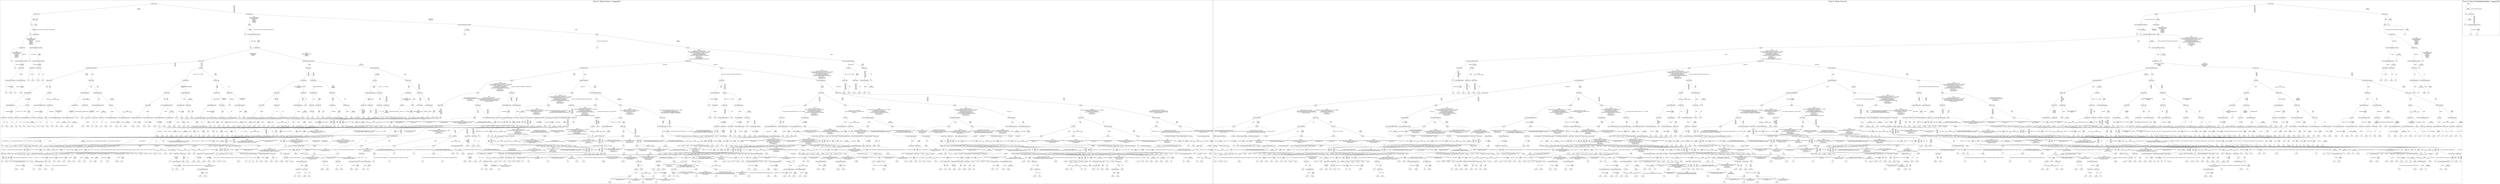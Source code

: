 /*
Generated by:
    http://https://github.com/h2oai/h2o-3/tree/master/h2o-genmodel/src/main/java/hex/genmodel/tools/PrintMojo.java
*/

/*
On a mac:

$ brew install graphviz
$ dot -Tpng file.gv -o file.png
$ open file.png
*/

digraph G {

subgraph cluster_0 {
/* Nodes */

/* Level 0 */
{
"SG_0_Node_0" [shape=box, fontsize=20, label="Status-Code"]
}

/* Level 1 */
{
"SG_0_Node_1" [shape=box, fontsize=20, label="Status-Code"]
"SG_0_Node_2" [shape=box, fontsize=20, label="Content-Type"]
}

/* Level 2 */
{
"SG_0_Node_937" [fontsize=20, label="0.0"]
"SG_0_Node_3" [shape=box, fontsize=20, label="body"]
"SG_0_Node_4" [shape=box, fontsize=20, label="body"]
"SG_0_Node_5" [shape=box, fontsize=20, label="Cross-Origin-Resource-Policy"]
}

/* Level 3 */
{
"SG_0_Node_938" [fontsize=20, label="0.0"]
"SG_0_Node_6" [shape=box, fontsize=20, label="Content-Type"]
"SG_0_Node_939" [fontsize=20, label="0.0"]
"SG_0_Node_7" [shape=box, fontsize=20, label="Cross-Origin-Resource-Policy"]
"SG_0_Node_940" [fontsize=20, label="0.0"]
"SG_0_Node_8" [shape=box, fontsize=20, label="body"]
}

/* Level 4 */
{
"SG_0_Node_9" [shape=box, fontsize=20, label="Content-Type"]
"SG_0_Node_10" [shape=box, fontsize=20, label="Cross-Origin-Resource-Policy"]
"SG_0_Node_941" [fontsize=20, label="0.0"]
"SG_0_Node_11" [shape=box, fontsize=20, label="Content-Type"]
"SG_0_Node_942" [fontsize=20, label="0.0"]
"SG_0_Node_12" [shape=box, fontsize=20, label="body"]
}

/* Level 5 */
{
"SG_0_Node_943" [fontsize=20, label="0.0"]
"SG_0_Node_13" [shape=box, fontsize=20, label="Cross-Origin-Resource-Policy"]
"SG_0_Node_944" [fontsize=20, label="0.0"]
"SG_0_Node_14" [shape=box, fontsize=20, label="Cross-Origin-Opener-Policy"]
"SG_0_Node_15" [shape=box, fontsize=20, label="Status-Code"]
"SG_0_Node_16" [shape=box, fontsize=20, label="Cross-Origin-Opener-Policy"]
"SG_0_Node_17" [shape=box, fontsize=20, label="Content-Type"]
"SG_0_Node_18" [shape=box, fontsize=20, label="Cross-Origin-Opener-Policy"]
}

/* Level 6 */
{
"SG_0_Node_945" [fontsize=20, label="0.0"]
"SG_0_Node_19" [shape=box, fontsize=20, label="Status-Code"]
"SG_0_Node_20" [shape=box, fontsize=20, label="Status-Code"]
"SG_0_Node_21" [shape=box, fontsize=20, label="Status-Code"]
"SG_0_Node_22" [shape=box, fontsize=20, label="X-Content-Type-Options"]
"SG_0_Node_23" [shape=box, fontsize=20, label="Location"]
"SG_0_Node_24" [shape=box, fontsize=20, label="Status-Code"]
"SG_0_Node_25" [shape=box, fontsize=20, label="Content-Disposition"]
"SG_0_Node_26" [shape=box, fontsize=20, label="X-Frame-Options"]
"SG_0_Node_27" [shape=box, fontsize=20, label="body"]
"SG_0_Node_28" [shape=box, fontsize=20, label="Location"]
"SG_0_Node_29" [shape=box, fontsize=20, label="Status-Code"]
}

/* Level 7 */
{
"SG_0_Node_30" [shape=box, fontsize=20, label="X-Content-Type-Options"]
"SG_0_Node_31" [shape=box, fontsize=20, label="Content-Disposition"]
"SG_0_Node_946" [fontsize=20, label="0.0"]
"SG_0_Node_947" [fontsize=20, label="0.188"]
"SG_0_Node_948" [fontsize=20, label="0.125"]
"SG_0_Node_949" [fontsize=20, label="0.25"]
"SG_0_Node_35" [shape=box, fontsize=20, label="Status-Code"]
"SG_0_Node_36" [shape=box, fontsize=20, label="Status-Code"]
"SG_0_Node_37" [shape=box, fontsize=20, label="Content-Type"]
"SG_0_Node_38" [shape=box, fontsize=20, label="Status-Code"]
"SG_0_Node_39" [shape=box, fontsize=20, label="Content-Type"]
"SG_0_Node_40" [shape=box, fontsize=20, label="Content-Type"]
"SG_0_Node_41" [shape=box, fontsize=20, label="Location"]
"SG_0_Node_42" [shape=box, fontsize=20, label="Status-Code"]
"SG_0_Node_43" [shape=box, fontsize=20, label="body"]
"SG_0_Node_44" [shape=box, fontsize=20, label="Content-Disposition"]
"SG_0_Node_45" [shape=box, fontsize=20, label="Status-Code"]
"SG_0_Node_46" [shape=box, fontsize=20, label="Content-Disposition"]
"SG_0_Node_47" [shape=box, fontsize=20, label="Status-Code"]
"SG_0_Node_48" [shape=box, fontsize=20, label="Status-Code"]
"SG_0_Node_49" [shape=box, fontsize=20, label="Content-Disposition"]
"SG_0_Node_950" [fontsize=20, label="1.0"]
}

/* Level 8 */
{
"SG_0_Node_951" [fontsize=20, label="0.0"]
"SG_0_Node_952" [fontsize=20, label="0.063"]
"SG_0_Node_953" [fontsize=20, label="0.0"]
"SG_0_Node_954" [fontsize=20, label="0.125"]
"SG_0_Node_52" [shape=box, fontsize=20, label="X-Frame-Options"]
"SG_0_Node_53" [shape=box, fontsize=20, label="Location"]
"SG_0_Node_54" [shape=box, fontsize=20, label="Content-Disposition"]
"SG_0_Node_55" [shape=box, fontsize=20, label="Content-Disposition"]
"SG_0_Node_56" [shape=box, fontsize=20, label="Status-Code"]
"SG_0_Node_57" [shape=box, fontsize=20, label="Content-Disposition"]
"SG_0_Node_58" [shape=box, fontsize=20, label="Content-Type"]
"SG_0_Node_59" [shape=box, fontsize=20, label="Content-Type"]
"SG_0_Node_60" [shape=box, fontsize=20, label="Status-Code"]
"SG_0_Node_61" [shape=box, fontsize=20, label="Status-Code"]
"SG_0_Node_62" [shape=box, fontsize=20, label="X-Frame-Options"]
"SG_0_Node_63" [shape=box, fontsize=20, label="Status-Code"]
"SG_0_Node_64" [shape=box, fontsize=20, label="X-Content-Type-Options"]
"SG_0_Node_65" [shape=box, fontsize=20, label="Status-Code"]
"SG_0_Node_66" [shape=box, fontsize=20, label="Content-Type"]
"SG_0_Node_67" [shape=box, fontsize=20, label="Status-Code"]
"SG_0_Node_68" [shape=box, fontsize=20, label="body"]
"SG_0_Node_69" [shape=box, fontsize=20, label="Status-Code"]
"SG_0_Node_70" [shape=box, fontsize=20, label="body"]
"SG_0_Node_71" [shape=box, fontsize=20, label="Cross-Origin-Opener-Policy"]
"SG_0_Node_72" [shape=box, fontsize=20, label="Content-Disposition"]
"SG_0_Node_73" [shape=box, fontsize=20, label="Location"]
"SG_0_Node_74" [shape=box, fontsize=20, label="Status-Code"]
"SG_0_Node_75" [shape=box, fontsize=20, label="Status-Code"]
"SG_0_Node_955" [fontsize=20, label="0.625"]
"SG_0_Node_956" [fontsize=20, label="0.813"]
"SG_0_Node_957" [fontsize=20, label="0.813"]
"SG_0_Node_958" [fontsize=20, label="0.938"]
"SG_0_Node_959" [fontsize=20, label="0.875"]
"SG_0_Node_960" [fontsize=20, label="1.0"]
}

/* Level 9 */
{
"SG_0_Node_81" [shape=box, fontsize=20, label="Content-Disposition"]
"SG_0_Node_82" [shape=box, fontsize=20, label="Location"]
"SG_0_Node_83" [shape=box, fontsize=20, label="Cross-Origin-Opener-Policy"]
"SG_0_Node_84" [shape=box, fontsize=20, label="Content-Type"]
"SG_0_Node_85" [shape=box, fontsize=20, label="Content-Type"]
"SG_0_Node_86" [shape=box, fontsize=20, label="Content-Type"]
"SG_0_Node_87" [shape=box, fontsize=20, label="Cross-Origin-Opener-Policy"]
"SG_0_Node_88" [shape=box, fontsize=20, label="Location"]
"SG_0_Node_89" [shape=box, fontsize=20, label="Status-Code"]
"SG_0_Node_90" [shape=box, fontsize=20, label="Cross-Origin-Opener-Policy"]
"SG_0_Node_91" [shape=box, fontsize=20, label="X-Frame-Options"]
"SG_0_Node_92" [shape=box, fontsize=20, label="Status-Code"]
"SG_0_Node_93" [shape=box, fontsize=20, label="Content-Disposition"]
"SG_0_Node_94" [shape=box, fontsize=20, label="Status-Code"]
"SG_0_Node_961" [fontsize=20, label="0.25"]
"SG_0_Node_96" [shape=box, fontsize=20, label="X-Content-Type-Options"]
"SG_0_Node_97" [shape=box, fontsize=20, label="Status-Code"]
"SG_0_Node_98" [shape=box, fontsize=20, label="Status-Code"]
"SG_0_Node_99" [shape=box, fontsize=20, label="Content-Disposition"]
"SG_0_Node_962" [fontsize=20, label="0.563"]
"SG_0_Node_101" [shape=box, fontsize=20, label="Status-Code"]
"SG_0_Node_102" [shape=box, fontsize=20, label="Status-Code"]
"SG_0_Node_103" [shape=box, fontsize=20, label="Content-Type"]
"SG_0_Node_104" [shape=box, fontsize=20, label="Content-Type"]
"SG_0_Node_105" [shape=box, fontsize=20, label="Status-Code"]
"SG_0_Node_106" [shape=box, fontsize=20, label="Status-Code"]
"SG_0_Node_107" [shape=box, fontsize=20, label="Status-Code"]
"SG_0_Node_108" [shape=box, fontsize=20, label="Content-Type"]
"SG_0_Node_109" [shape=box, fontsize=20, label="Location"]
"SG_0_Node_963" [fontsize=20, label="0.438"]
"SG_0_Node_111" [shape=box, fontsize=20, label="Content-Type"]
"SG_0_Node_112" [shape=box, fontsize=20, label="X-Frame-Options"]
"SG_0_Node_113" [shape=box, fontsize=20, label="Status-Code"]
"SG_0_Node_114" [shape=box, fontsize=20, label="Status-Code"]
"SG_0_Node_115" [shape=box, fontsize=20, label="Content-Disposition"]
"SG_0_Node_116" [shape=box, fontsize=20, label="Content-Disposition"]
"SG_0_Node_117" [shape=box, fontsize=20, label="body"]
"SG_0_Node_118" [shape=box, fontsize=20, label="Status-Code"]
"SG_0_Node_119" [shape=box, fontsize=20, label="body"]
"SG_0_Node_120" [shape=box, fontsize=20, label="body"]
"SG_0_Node_964" [fontsize=20, label="0.125"]
"SG_0_Node_122" [shape=box, fontsize=20, label="Status-Code"]
"SG_0_Node_123" [shape=box, fontsize=20, label="Status-Code"]
"SG_0_Node_124" [shape=box, fontsize=20, label="Content-Disposition"]
"SG_0_Node_125" [shape=box, fontsize=20, label="body"]
"SG_0_Node_126" [shape=box, fontsize=20, label="body"]
"SG_0_Node_127" [shape=box, fontsize=20, label="body"]
"SG_0_Node_128" [shape=box, fontsize=20, label="body"]
}

/* Level 10 */
{
"SG_0_Node_129" [shape=box, fontsize=20, label="Status-Code"]
"SG_0_Node_130" [shape=box, fontsize=20, label="Status-Code"]
"SG_0_Node_131" [shape=box, fontsize=20, label="Status-Code"]
"SG_0_Node_132" [shape=box, fontsize=20, label="Content-Disposition"]
"SG_0_Node_133" [shape=box, fontsize=20, label="Status-Code"]
"SG_0_Node_134" [shape=box, fontsize=20, label="Status-Code"]
"SG_0_Node_965" [fontsize=20, label="0.188"]
"SG_0_Node_136" [shape=box, fontsize=20, label="Cross-Origin-Opener-Policy"]
"SG_0_Node_137" [shape=box, fontsize=20, label="Cross-Origin-Opener-Policy"]
"SG_0_Node_966" [fontsize=20, label="0.375"]
"SG_0_Node_967" [fontsize=20, label="0.125"]
"SG_0_Node_140" [shape=box, fontsize=20, label="Status-Code"]
"SG_0_Node_141" [shape=box, fontsize=20, label="Status-Code"]
"SG_0_Node_142" [shape=box, fontsize=20, label="Status-Code"]
"SG_0_Node_143" [shape=box, fontsize=20, label="Cross-Origin-Opener-Policy"]
"SG_0_Node_144" [shape=box, fontsize=20, label="Cross-Origin-Opener-Policy"]
"SG_0_Node_145" [shape=box, fontsize=20, label="X-Content-Type-Options"]
"SG_0_Node_146" [shape=box, fontsize=20, label="X-Content-Type-Options"]
"SG_0_Node_147" [shape=box, fontsize=20, label="X-Content-Type-Options"]
"SG_0_Node_148" [shape=box, fontsize=20, label="X-Frame-Options"]
"SG_0_Node_968" [fontsize=20, label="0.125"]
"SG_0_Node_969" [fontsize=20, label="0.438"]
"SG_0_Node_970" [fontsize=20, label="0.438"]
"SG_0_Node_971" [fontsize=20, label="0.625"]
"SG_0_Node_153" [shape=box, fontsize=20, label="X-Content-Type-Options"]
"SG_0_Node_154" [shape=box, fontsize=20, label="X-Content-Type-Options"]
"SG_0_Node_155" [shape=box, fontsize=20, label="X-Frame-Options"]
"SG_0_Node_156" [shape=box, fontsize=20, label="X-Content-Type-Options"]
"SG_0_Node_972" [fontsize=20, label="0.5"]
"SG_0_Node_973" [fontsize=20, label="0.688"]
"SG_0_Node_159" [shape=box, fontsize=20, label="X-Content-Type-Options"]
"SG_0_Node_160" [shape=box, fontsize=20, label="Content-Type"]
"SG_0_Node_161" [shape=box, fontsize=20, label="X-Content-Type-Options"]
"SG_0_Node_162" [shape=box, fontsize=20, label="X-Content-Type-Options"]
"SG_0_Node_163" [shape=box, fontsize=20, label="X-Content-Type-Options"]
"SG_0_Node_164" [shape=box, fontsize=20, label="Location"]
"SG_0_Node_974" [fontsize=20, label="0.125"]
"SG_0_Node_975" [fontsize=20, label="0.313"]
"SG_0_Node_976" [fontsize=20, label="0.313"]
"SG_0_Node_977" [fontsize=20, label="0.563"]
"SG_0_Node_169" [shape=box, fontsize=20, label="Status-Code"]
"SG_0_Node_170" [shape=box, fontsize=20, label="X-Content-Type-Options"]
"SG_0_Node_978" [fontsize=20, label="0.375"]
"SG_0_Node_979" [fontsize=20, label="0.688"]
"SG_0_Node_173" [shape=box, fontsize=20, label="Content-Type"]
"SG_0_Node_980" [fontsize=20, label="0.333"]
"SG_0_Node_981" [fontsize=20, label="0.167"]
"SG_0_Node_176" [shape=box, fontsize=20, label="X-Frame-Options"]
"SG_0_Node_982" [fontsize=20, label="0.167"]
"SG_0_Node_983" [fontsize=20, label="0.333"]
"SG_0_Node_179" [shape=box, fontsize=20, label="Status-Code"]
"SG_0_Node_180" [shape=box, fontsize=20, label="Status-Code"]
"SG_0_Node_984" [fontsize=20, label="0.25"]
"SG_0_Node_985" [fontsize=20, label="0.5"]
"SG_0_Node_183" [shape=box, fontsize=20, label="Location"]
"SG_0_Node_184" [shape=box, fontsize=20, label="X-Frame-Options"]
"SG_0_Node_185" [shape=box, fontsize=20, label="Location"]
"SG_0_Node_186" [shape=box, fontsize=20, label="Location"]
"SG_0_Node_187" [shape=box, fontsize=20, label="body"]
"SG_0_Node_188" [shape=box, fontsize=20, label="body"]
"SG_0_Node_189" [shape=box, fontsize=20, label="body"]
"SG_0_Node_190" [shape=box, fontsize=20, label="Cross-Origin-Opener-Policy"]
"SG_0_Node_191" [shape=box, fontsize=20, label="Status-Code"]
"SG_0_Node_192" [shape=box, fontsize=20, label="X-Content-Type-Options"]
"SG_0_Node_193" [shape=box, fontsize=20, label="Status-Code"]
"SG_0_Node_194" [shape=box, fontsize=20, label="Status-Code"]
"SG_0_Node_195" [shape=box, fontsize=20, label="Status-Code"]
"SG_0_Node_196" [shape=box, fontsize=20, label="X-Content-Type-Options"]
"SG_0_Node_197" [shape=box, fontsize=20, label="Cross-Origin-Opener-Policy"]
"SG_0_Node_198" [shape=box, fontsize=20, label="Cross-Origin-Opener-Policy"]
"SG_0_Node_199" [shape=box, fontsize=20, label="Status-Code"]
"SG_0_Node_200" [shape=box, fontsize=20, label="Status-Code"]
"SG_0_Node_201" [shape=box, fontsize=20, label="Location"]
"SG_0_Node_202" [shape=box, fontsize=20, label="Status-Code"]
"SG_0_Node_986" [fontsize=20, label="0.188"]
"SG_0_Node_987" [fontsize=20, label="0.313"]
"SG_0_Node_205" [shape=box, fontsize=20, label="X-Content-Type-Options"]
"SG_0_Node_988" [fontsize=20, label="0.375"]
"SG_0_Node_207" [shape=box, fontsize=20, label="X-Frame-Options"]
"SG_0_Node_208" [shape=box, fontsize=20, label="Status-Code"]
"SG_0_Node_209" [shape=box, fontsize=20, label="Status-Code"]
"SG_0_Node_210" [shape=box, fontsize=20, label="X-Frame-Options"]
"SG_0_Node_211" [shape=box, fontsize=20, label="Location"]
"SG_0_Node_212" [shape=box, fontsize=20, label="Cross-Origin-Opener-Policy"]
"SG_0_Node_213" [shape=box, fontsize=20, label="X-Content-Type-Options"]
"SG_0_Node_214" [shape=box, fontsize=20, label="X-Frame-Options"]
"SG_0_Node_215" [shape=box, fontsize=20, label="Status-Code"]
"SG_0_Node_216" [shape=box, fontsize=20, label="X-Frame-Options"]
}

/* Level 11 */
{
"SG_0_Node_989" [fontsize=20, label="0.0"]
"SG_0_Node_990" [fontsize=20, label="0.083"]
"SG_0_Node_991" [fontsize=20, label="0.083"]
"SG_0_Node_992" [fontsize=20, label="0.25"]
"SG_0_Node_993" [fontsize=20, label="0.0"]
"SG_0_Node_994" [fontsize=20, label="0.25"]
"SG_0_Node_995" [fontsize=20, label="0.167"]
"SG_0_Node_996" [fontsize=20, label="0.417"]
"SG_0_Node_997" [fontsize=20, label="0.0"]
"SG_0_Node_998" [fontsize=20, label="0.083"]
"SG_0_Node_999" [fontsize=20, label="0.25"]
"SG_0_Node_1000" [fontsize=20, label="0.417"]
"SG_0_Node_1001" [fontsize=20, label="0.25"]
"SG_0_Node_1002" [fontsize=20, label="0.529"]
"SG_0_Node_1003" [fontsize=20, label="0.063"]
"SG_0_Node_1004" [fontsize=20, label="0.25"]
"SG_0_Node_1005" [fontsize=20, label="0.313"]
"SG_0_Node_1006" [fontsize=20, label="0.438"]
"SG_0_Node_1007" [fontsize=20, label="0.0"]
"SG_0_Node_1008" [fontsize=20, label="0.417"]
"SG_0_Node_1009" [fontsize=20, label="0.25"]
"SG_0_Node_1010" [fontsize=20, label="0.583"]
"SG_0_Node_1011" [fontsize=20, label="0.25"]
"SG_0_Node_1012" [fontsize=20, label="0.417"]
"SG_0_Node_1013" [fontsize=20, label="0.5"]
"SG_0_Node_1014" [fontsize=20, label="0.667"]
"SG_0_Node_1015" [fontsize=20, label="0.063"]
"SG_0_Node_1016" [fontsize=20, label="0.125"]
"SG_0_Node_1017" [fontsize=20, label="0.125"]
"SG_0_Node_1018" [fontsize=20, label="0.25"]
"SG_0_Node_1019" [fontsize=20, label="0.063"]
"SG_0_Node_1020" [fontsize=20, label="0.25"]
"SG_0_Node_1021" [fontsize=20, label="0.375"]
"SG_0_Node_1022" [fontsize=20, label="0.625"]
"SG_0_Node_1023" [fontsize=20, label="0.167"]
"SG_0_Node_1024" [fontsize=20, label="0.25"]
"SG_0_Node_1025" [fontsize=20, label="0.25"]
"SG_0_Node_1026" [fontsize=20, label="0.417"]
"SG_0_Node_251" [shape=box, fontsize=20, label="Content-Type"]
"SG_0_Node_252" [shape=box, fontsize=20, label="Content-Disposition"]
"SG_0_Node_1027" [fontsize=20, label="0.375"]
"SG_0_Node_1028" [fontsize=20, label="0.5"]
"SG_0_Node_1029" [fontsize=20, label="0.063"]
"SG_0_Node_1030" [fontsize=20, label="0.25"]
"SG_0_Node_1031" [fontsize=20, label="0.125"]
"SG_0_Node_1032" [fontsize=20, label="0.313"]
"SG_0_Node_1033" [fontsize=20, label="0.188"]
"SG_0_Node_1034" [fontsize=20, label="0.313"]
"SG_0_Node_1035" [fontsize=20, label="0.188"]
"SG_0_Node_1036" [fontsize=20, label="0.438"]
"SG_0_Node_1037" [fontsize=20, label="0.167"]
"SG_0_Node_1038" [fontsize=20, label="0.25"]
"SG_0_Node_1039" [fontsize=20, label="0.25"]
"SG_0_Node_1040" [fontsize=20, label="0.417"]
"SG_0_Node_1041" [fontsize=20, label="0.125"]
"SG_0_Node_268" [shape=box, fontsize=20, label="Content-Disposition"]
"SG_0_Node_1042" [fontsize=20, label="0.333"]
"SG_0_Node_270" [shape=box, fontsize=20, label="X-Frame-Options"]
"SG_0_Node_1043" [fontsize=20, label="0.0"]
"SG_0_Node_271" [shape=box, fontsize=20, label="X-Frame-Options"]
"SG_0_Node_1044" [fontsize=20, label="0.2"]
"SG_0_Node_1045" [fontsize=20, label="0.667"]
"SG_0_Node_274" [shape=box, fontsize=20, label="Status-Code"]
"SG_0_Node_1046" [fontsize=20, label="0.563"]
"SG_0_Node_1047" [fontsize=20, label="0.5"]
"SG_0_Node_1048" [fontsize=20, label="0.667"]
"SG_0_Node_278" [shape=box, fontsize=20, label="X-Frame-Options"]
"SG_0_Node_279" [shape=box, fontsize=20, label="X-Content-Type-Options"]
"SG_0_Node_1049" [fontsize=20, label="0.5"]
"SG_0_Node_1050" [fontsize=20, label="0.75"]
"SG_0_Node_1051" [fontsize=20, label="0.389"]
"SG_0_Node_1052" [fontsize=20, label="0.556"]
"SG_0_Node_1053" [fontsize=20, label="0.5"]
"SG_0_Node_1054" [fontsize=20, label="0.833"]
"SG_0_Node_286" [shape=box, fontsize=20, label="Status-Code"]
"SG_0_Node_287" [shape=box, fontsize=20, label="Location"]
"SG_0_Node_288" [shape=box, fontsize=20, label="Status-Code"]
"SG_0_Node_289" [shape=box, fontsize=20, label="Status-Code"]
"SG_0_Node_290" [shape=box, fontsize=20, label="Location"]
"SG_0_Node_291" [shape=box, fontsize=20, label="X-Content-Type-Options"]
"SG_0_Node_292" [shape=box, fontsize=20, label="body"]
"SG_0_Node_293" [shape=box, fontsize=20, label="Location"]
"SG_0_Node_1055" [fontsize=20, label="0.063"]
"SG_0_Node_1056" [fontsize=20, label="0.188"]
"SG_0_Node_1057" [fontsize=20, label="0.125"]
"SG_0_Node_1058" [fontsize=20, label="0.313"]
"SG_0_Node_1059" [fontsize=20, label="0.125"]
"SG_0_Node_1060" [fontsize=20, label="0.375"]
"SG_0_Node_1061" [fontsize=20, label="0.375"]
"SG_0_Node_1062" [fontsize=20, label="0.5"]
"SG_0_Node_302" [shape=box, fontsize=20, label="Status-Code"]
"SG_0_Node_303" [shape=box, fontsize=20, label="body"]
"SG_0_Node_304" [shape=box, fontsize=20, label="Status-Code"]
"SG_0_Node_305" [shape=box, fontsize=20, label="Status-Code"]
"SG_0_Node_1063" [fontsize=20, label="0.083"]
"SG_0_Node_1064" [fontsize=20, label="0.25"]
"SG_0_Node_308" [shape=box, fontsize=20, label="Location"]
"SG_0_Node_309" [shape=box, fontsize=20, label="Location"]
"SG_0_Node_310" [shape=box, fontsize=20, label="body"]
"SG_0_Node_311" [shape=box, fontsize=20, label="body"]
"SG_0_Node_312" [shape=box, fontsize=20, label="Location"]
"SG_0_Node_1065" [fontsize=20, label="0.833"]
"SG_0_Node_314" [shape=box, fontsize=20, label="X-Content-Type-Options"]
"SG_0_Node_315" [shape=box, fontsize=20, label="Status-Code"]
"SG_0_Node_316" [shape=box, fontsize=20, label="X-Content-Type-Options"]
"SG_0_Node_317" [shape=box, fontsize=20, label="body"]
"SG_0_Node_318" [shape=box, fontsize=20, label="Status-Code"]
"SG_0_Node_319" [shape=box, fontsize=20, label="Status-Code"]
"SG_0_Node_320" [shape=box, fontsize=20, label="Status-Code"]
"SG_0_Node_321" [shape=box, fontsize=20, label="X-Content-Type-Options"]
"SG_0_Node_1066" [fontsize=20, label="0.25"]
"SG_0_Node_323" [shape=box, fontsize=20, label="X-Content-Type-Options"]
"SG_0_Node_324" [shape=box, fontsize=20, label="Cross-Origin-Opener-Policy"]
"SG_0_Node_325" [shape=box, fontsize=20, label="X-Content-Type-Options"]
"SG_0_Node_326" [shape=box, fontsize=20, label="Cross-Origin-Opener-Policy"]
"SG_0_Node_327" [shape=box, fontsize=20, label="body"]
"SG_0_Node_328" [shape=box, fontsize=20, label="X-Content-Type-Options"]
"SG_0_Node_329" [shape=box, fontsize=20, label="Status-Code"]
"SG_0_Node_330" [shape=box, fontsize=20, label="body"]
"SG_0_Node_331" [shape=box, fontsize=20, label="body"]
"SG_0_Node_332" [shape=box, fontsize=20, label="body"]
"SG_0_Node_333" [shape=box, fontsize=20, label="body"]
"SG_0_Node_334" [shape=box, fontsize=20, label="Cross-Origin-Opener-Policy"]
"SG_0_Node_335" [shape=box, fontsize=20, label="Cross-Origin-Opener-Policy"]
"SG_0_Node_336" [shape=box, fontsize=20, label="Location"]
"SG_0_Node_337" [shape=box, fontsize=20, label="X-Frame-Options"]
"SG_0_Node_338" [shape=box, fontsize=20, label="body"]
"SG_0_Node_339" [shape=box, fontsize=20, label="body"]
}

/* Level 12 */
{
"SG_0_Node_1067" [fontsize=20, label="0.188"]
"SG_0_Node_1068" [fontsize=20, label="0.375"]
"SG_0_Node_1069" [fontsize=20, label="0.25"]
"SG_0_Node_1070" [fontsize=20, label="0.563"]
"SG_0_Node_1071" [fontsize=20, label="0.25"]
"SG_0_Node_1072" [fontsize=20, label="0.438"]
"SG_0_Node_1073" [fontsize=20, label="0.417"]
"SG_0_Node_1074" [fontsize=20, label="0.667"]
"SG_0_Node_1075" [fontsize=20, label="0.1"]
"SG_0_Node_1076" [fontsize=20, label="0.3"]
"SG_0_Node_1077" [fontsize=20, label="0.313"]
"SG_0_Node_1078" [fontsize=20, label="0.375"]
"SG_0_Node_1079" [fontsize=20, label="0.167"]
"SG_0_Node_1080" [fontsize=20, label="0.5"]
"SG_0_Node_1081" [fontsize=20, label="0.417"]
"SG_0_Node_1082" [fontsize=20, label="0.667"]
"SG_0_Node_1083" [fontsize=20, label="0.0"]
"SG_0_Node_356" [shape=box, fontsize=20, label="body"]
"SG_0_Node_357" [shape=box, fontsize=20, label="Status-Code"]
"SG_0_Node_358" [shape=box, fontsize=20, label="Status-Code"]
"SG_0_Node_359" [shape=box, fontsize=20, label="X-Content-Type-Options"]
"SG_0_Node_360" [shape=box, fontsize=20, label="Content-Disposition"]
"SG_0_Node_361" [shape=box, fontsize=20, label="body"]
"SG_0_Node_362" [shape=box, fontsize=20, label="body"]
"SG_0_Node_363" [shape=box, fontsize=20, label="Status-Code"]
"SG_0_Node_364" [shape=box, fontsize=20, label="body"]
"SG_0_Node_365" [shape=box, fontsize=20, label="Location"]
"SG_0_Node_366" [shape=box, fontsize=20, label="Content-Disposition"]
"SG_0_Node_367" [shape=box, fontsize=20, label="Status-Code"]
"SG_0_Node_368" [shape=box, fontsize=20, label="Status-Code"]
"SG_0_Node_369" [shape=box, fontsize=20, label="body"]
"SG_0_Node_370" [shape=box, fontsize=20, label="Status-Code"]
"SG_0_Node_371" [shape=box, fontsize=20, label="body"]
"SG_0_Node_372" [shape=box, fontsize=20, label="body"]
"SG_0_Node_1084" [fontsize=20, label="0.125"]
"SG_0_Node_374" [shape=box, fontsize=20, label="Status-Code"]
"SG_0_Node_1085" [fontsize=20, label="0.0"]
"SG_0_Node_375" [shape=box, fontsize=20, label="Location"]
"SG_0_Node_376" [shape=box, fontsize=20, label="Status-Code"]
"SG_0_Node_377" [shape=box, fontsize=20, label="Status-Code"]
"SG_0_Node_1086" [fontsize=20, label="0.2"]
"SG_0_Node_1087" [fontsize=20, label="0.6"]
"SG_0_Node_1088" [fontsize=20, label="0.4"]
"SG_0_Node_1089" [fontsize=20, label="0.8"]
"SG_0_Node_382" [shape=box, fontsize=20, label="Status-Code"]
"SG_0_Node_383" [shape=box, fontsize=20, label="Location"]
"SG_0_Node_384" [shape=box, fontsize=20, label="Location"]
"SG_0_Node_385" [shape=box, fontsize=20, label="body"]
"SG_0_Node_1090" [fontsize=20, label="0.2"]
"SG_0_Node_1091" [fontsize=20, label="0.7"]
"SG_0_Node_388" [shape=box, fontsize=20, label="body"]
"SG_0_Node_389" [shape=box, fontsize=20, label="Status-Code"]
"SG_0_Node_390" [shape=box, fontsize=20, label="body"]
"SG_0_Node_391" [shape=box, fontsize=20, label="Status-Code"]
"SG_0_Node_392" [shape=box, fontsize=20, label="body"]
"SG_0_Node_393" [shape=box, fontsize=20, label="Location"]
"SG_0_Node_394" [shape=box, fontsize=20, label="X-Content-Type-Options"]
"SG_0_Node_395" [shape=box, fontsize=20, label="Status-Code"]
"SG_0_Node_1092" [fontsize=20, label="0.063"]
"SG_0_Node_397" [shape=box, fontsize=20, label="Content-Disposition"]
"SG_0_Node_1093" [fontsize=20, label="0.125"]
"SG_0_Node_399" [shape=box, fontsize=20, label="X-Frame-Options"]
"SG_0_Node_1094" [fontsize=20, label="0.083"]
"SG_0_Node_1095" [fontsize=20, label="0.25"]
"SG_0_Node_1096" [fontsize=20, label="0.167"]
"SG_0_Node_1097" [fontsize=20, label="0.667"]
"SG_0_Node_1098" [fontsize=20, label="0.438"]
"SG_0_Node_1099" [fontsize=20, label="0.625"]
"SG_0_Node_406" [shape=box, fontsize=20, label="X-Content-Type-Options"]
"SG_0_Node_407" [shape=box, fontsize=20, label="X-Content-Type-Options"]
"SG_0_Node_1100" [fontsize=20, label="0.25"]
"SG_0_Node_1101" [fontsize=20, label="0.375"]
"SG_0_Node_410" [shape=box, fontsize=20, label="body"]
"SG_0_Node_411" [shape=box, fontsize=20, label="body"]
"SG_0_Node_412" [shape=box, fontsize=20, label="Status-Code"]
"SG_0_Node_413" [shape=box, fontsize=20, label="Status-Code"]
"SG_0_Node_414" [shape=box, fontsize=20, label="Status-Code"]
"SG_0_Node_415" [shape=box, fontsize=20, label="Status-Code"]
"SG_0_Node_416" [shape=box, fontsize=20, label="Cross-Origin-Opener-Policy"]
"SG_0_Node_417" [shape=box, fontsize=20, label="Cross-Origin-Opener-Policy"]
"SG_0_Node_418" [shape=box, fontsize=20, label="X-Frame-Options"]
"SG_0_Node_419" [shape=box, fontsize=20, label="Status-Code"]
"SG_0_Node_420" [shape=box, fontsize=20, label="X-Content-Type-Options"]
"SG_0_Node_421" [shape=box, fontsize=20, label="X-Frame-Options"]
"SG_0_Node_422" [shape=box, fontsize=20, label="Status-Code"]
"SG_0_Node_423" [shape=box, fontsize=20, label="Status-Code"]
"SG_0_Node_424" [shape=box, fontsize=20, label="Cross-Origin-Opener-Policy"]
"SG_0_Node_425" [shape=box, fontsize=20, label="Location"]
"SG_0_Node_426" [shape=box, fontsize=20, label="Location"]
"SG_0_Node_427" [shape=box, fontsize=20, label="X-Content-Type-Options"]
"SG_0_Node_428" [shape=box, fontsize=20, label="Location"]
"SG_0_Node_429" [shape=box, fontsize=20, label="Location"]
"SG_0_Node_430" [shape=box, fontsize=20, label="body"]
"SG_0_Node_431" [shape=box, fontsize=20, label="body"]
"SG_0_Node_432" [shape=box, fontsize=20, label="body"]
"SG_0_Node_433" [shape=box, fontsize=20, label="body"]
"SG_0_Node_434" [shape=box, fontsize=20, label="X-Content-Type-Options"]
"SG_0_Node_435" [shape=box, fontsize=20, label="X-Content-Type-Options"]
"SG_0_Node_436" [shape=box, fontsize=20, label="Location"]
"SG_0_Node_437" [shape=box, fontsize=20, label="Cross-Origin-Opener-Policy"]
}

/* Level 13 */
{
"SG_0_Node_1102" [fontsize=20, label="0.0"]
"SG_0_Node_1103" [fontsize=20, label="0.063"]
"SG_0_Node_1104" [fontsize=20, label="0.0"]
"SG_0_Node_1105" [fontsize=20, label="0.063"]
"SG_0_Node_1106" [fontsize=20, label="0.063"]
"SG_0_Node_1107" [fontsize=20, label="0.188"]
"SG_0_Node_442" [shape=box, fontsize=20, label="body"]
"SG_0_Node_443" [shape=box, fontsize=20, label="Status-Code"]
"SG_0_Node_1108" [fontsize=20, label="0.063"]
"SG_0_Node_1109" [fontsize=20, label="0.313"]
"SG_0_Node_446" [shape=box, fontsize=20, label="Location"]
"SG_0_Node_447" [shape=box, fontsize=20, label="X-Content-Type-Options"]
"SG_0_Node_448" [shape=box, fontsize=20, label="Status-Code"]
"SG_0_Node_449" [shape=box, fontsize=20, label="X-Content-Type-Options"]
"SG_0_Node_1110" [fontsize=20, label="0.0"]
"SG_0_Node_450" [shape=box, fontsize=20, label="Status-Code"]
"SG_0_Node_451" [shape=box, fontsize=20, label="Cross-Origin-Opener-Policy"]
"SG_0_Node_452" [shape=box, fontsize=20, label="Content-Disposition"]
"SG_0_Node_453" [shape=box, fontsize=20, label="body"]
"SG_0_Node_454" [shape=box, fontsize=20, label="body"]
"SG_0_Node_455" [shape=box, fontsize=20, label="Location"]
"SG_0_Node_456" [shape=box, fontsize=20, label="Cross-Origin-Opener-Policy"]
"SG_0_Node_457" [shape=box, fontsize=20, label="Location"]
"SG_0_Node_458" [shape=box, fontsize=20, label="Location"]
"SG_0_Node_1111" [fontsize=20, label="0.125"]
"SG_0_Node_460" [shape=box, fontsize=20, label="Location"]
"SG_0_Node_461" [shape=box, fontsize=20, label="Status-Code"]
"SG_0_Node_462" [shape=box, fontsize=20, label="Status-Code"]
"SG_0_Node_463" [shape=box, fontsize=20, label="Content-Disposition"]
"SG_0_Node_464" [shape=box, fontsize=20, label="body"]
"SG_0_Node_1112" [fontsize=20, label="0.0"]
"SG_0_Node_1113" [fontsize=20, label="0.063"]
"SG_0_Node_466" [shape=box, fontsize=20, label="Location"]
"SG_0_Node_467" [shape=box, fontsize=20, label="Status-Code"]
"SG_0_Node_468" [shape=box, fontsize=20, label="body"]
"SG_0_Node_469" [shape=box, fontsize=20, label="body"]
"SG_0_Node_470" [shape=box, fontsize=20, label="body"]
"SG_0_Node_471" [shape=box, fontsize=20, label="body"]
"SG_0_Node_472" [shape=box, fontsize=20, label="Cross-Origin-Opener-Policy"]
"SG_0_Node_473" [shape=box, fontsize=20, label="body"]
"SG_0_Node_1114" [fontsize=20, label="0.333"]
"SG_0_Node_1115" [fontsize=20, label="0.417"]
"SG_0_Node_476" [shape=box, fontsize=20, label="body"]
"SG_0_Node_477" [shape=box, fontsize=20, label="body"]
"SG_0_Node_478" [shape=box, fontsize=20, label="Status-Code"]
"SG_0_Node_479" [shape=box, fontsize=20, label="Status-Code"]
"SG_0_Node_1116" [fontsize=20, label="0.0"]
"SG_0_Node_1117" [fontsize=20, label="0.25"]
"SG_0_Node_481" [shape=box, fontsize=20, label="Status-Code"]
"SG_0_Node_1118" [fontsize=20, label="0.625"]
"SG_0_Node_1119" [fontsize=20, label="0.188"]
"SG_0_Node_484" [shape=box, fontsize=20, label="Status-Code"]
"SG_0_Node_485" [shape=box, fontsize=20, label="body"]
"SG_0_Node_1120" [fontsize=20, label="0.722"]
"SG_0_Node_1121" [fontsize=20, label="0.25"]
"SG_0_Node_1122" [fontsize=20, label="0.5"]
"SG_0_Node_489" [shape=box, fontsize=20, label="body"]
"SG_0_Node_490" [shape=box, fontsize=20, label="body"]
"SG_0_Node_1123" [fontsize=20, label="0.333"]
"SG_0_Node_1124" [fontsize=20, label="0.583"]
"SG_0_Node_1125" [fontsize=20, label="0.5"]
"SG_0_Node_1126" [fontsize=20, label="0.917"]
"SG_0_Node_1127" [fontsize=20, label="0.6"]
"SG_0_Node_1128" [fontsize=20, label="0.8"]
"SG_0_Node_497" [shape=box, fontsize=20, label="Location"]
"SG_0_Node_498" [shape=box, fontsize=20, label="X-Content-Type-Options"]
"SG_0_Node_1129" [fontsize=20, label="0.167"]
"SG_0_Node_1130" [fontsize=20, label="0.333"]
"SG_0_Node_1131" [fontsize=20, label="0.25"]
"SG_0_Node_1132" [fontsize=20, label="0.417"]
"SG_0_Node_1133" [fontsize=20, label="0.083"]
"SG_0_Node_1134" [fontsize=20, label="0.25"]
"SG_0_Node_1135" [fontsize=20, label="0.167"]
"SG_0_Node_1136" [fontsize=20, label="0.333"]
"SG_0_Node_507" [shape=box, fontsize=20, label="Status-Code"]
"SG_0_Node_508" [shape=box, fontsize=20, label="Status-Code"]
"SG_0_Node_509" [shape=box, fontsize=20, label="Status-Code"]
"SG_0_Node_510" [shape=box, fontsize=20, label="Status-Code"]
"SG_0_Node_511" [shape=box, fontsize=20, label="X-Content-Type-Options"]
"SG_0_Node_512" [shape=box, fontsize=20, label="Location"]
"SG_0_Node_513" [shape=box, fontsize=20, label="body"]
"SG_0_Node_514" [shape=box, fontsize=20, label="Location"]
"SG_0_Node_1137" [fontsize=20, label="0.0"]
"SG_0_Node_515" [shape=box, fontsize=20, label="Status-Code"]
"SG_0_Node_1138" [fontsize=20, label="0.167"]
"SG_0_Node_517" [shape=box, fontsize=20, label="Status-Code"]
"SG_0_Node_1139" [fontsize=20, label="0.083"]
"SG_0_Node_1140" [fontsize=20, label="0.417"]
"SG_0_Node_520" [shape=box, fontsize=20, label="X-Frame-Options"]
"SG_0_Node_521" [shape=box, fontsize=20, label="X-Content-Type-Options"]
"SG_0_Node_522" [shape=box, fontsize=20, label="body"]
"SG_0_Node_523" [shape=box, fontsize=20, label="Status-Code"]
"SG_0_Node_524" [shape=box, fontsize=20, label="body"]
"SG_0_Node_1141" [fontsize=20, label="0.688"]
"SG_0_Node_526" [shape=box, fontsize=20, label="Status-Code"]
"SG_0_Node_527" [shape=box, fontsize=20, label="Status-Code"]
"SG_0_Node_528" [shape=box, fontsize=20, label="body"]
"SG_0_Node_529" [shape=box, fontsize=20, label="Status-Code"]
"SG_0_Node_530" [shape=box, fontsize=20, label="body"]
"SG_0_Node_531" [shape=box, fontsize=20, label="Cross-Origin-Opener-Policy"]
"SG_0_Node_532" [shape=box, fontsize=20, label="body"]
"SG_0_Node_533" [shape=box, fontsize=20, label="Status-Code"]
"SG_0_Node_534" [shape=box, fontsize=20, label="Status-Code"]
"SG_0_Node_535" [shape=box, fontsize=20, label="body"]
"SG_0_Node_536" [shape=box, fontsize=20, label="Status-Code"]
"SG_0_Node_537" [shape=box, fontsize=20, label="Status-Code"]
"SG_0_Node_1142" [fontsize=20, label="0.1"]
"SG_0_Node_1143" [fontsize=20, label="0.3"]
"SG_0_Node_1144" [fontsize=20, label="0.4"]
"SG_0_Node_1145" [fontsize=20, label="0.7"]
"SG_0_Node_1146" [fontsize=20, label="0.3"]
"SG_0_Node_1147" [fontsize=20, label="0.6"]
"SG_0_Node_1148" [fontsize=20, label="0.6"]
"SG_0_Node_1149" [fontsize=20, label="0.8"]
"SG_0_Node_546" [shape=box, fontsize=20, label="body"]
"SG_0_Node_547" [shape=box, fontsize=20, label="X-Frame-Options"]
"SG_0_Node_548" [shape=box, fontsize=20, label="Status-Code"]
"SG_0_Node_549" [shape=box, fontsize=20, label="Status-Code"]
"SG_0_Node_1150" [fontsize=20, label="0.188"]
"SG_0_Node_551" [shape=box, fontsize=20, label="X-Content-Type-Options"]
"SG_0_Node_1151" [fontsize=20, label="0.5"]
"SG_0_Node_553" [shape=box, fontsize=20, label="X-Content-Type-Options"]
"SG_0_Node_1152" [fontsize=20, label="0.167"]
"SG_0_Node_1153" [fontsize=20, label="0.5"]
"SG_0_Node_556" [shape=box, fontsize=20, label="Cross-Origin-Opener-Policy"]
"SG_0_Node_557" [shape=box, fontsize=20, label="body"]
"SG_0_Node_1154" [fontsize=20, label="0.25"]
"SG_0_Node_1155" [fontsize=20, label="0.583"]
"SG_0_Node_560" [shape=box, fontsize=20, label="Status-Code"]
"SG_0_Node_561" [shape=box, fontsize=20, label="Location"]
}

/* Level 14 */
{
"SG_0_Node_562" [shape=box, fontsize=20, label="Status-Code"]
"SG_0_Node_563" [shape=box, fontsize=20, label="Status-Code"]
"SG_0_Node_564" [shape=box, fontsize=20, label="body"]
"SG_0_Node_565" [shape=box, fontsize=20, label="Location"]
"SG_0_Node_1156" [fontsize=20, label="0.0"]
"SG_0_Node_1157" [fontsize=20, label="0.083"]
"SG_0_Node_567" [shape=box, fontsize=20, label="Cross-Origin-Opener-Policy"]
"SG_0_Node_568" [shape=box, fontsize=20, label="Content-Disposition"]
"SG_0_Node_1158" [fontsize=20, label="0.063"]
"SG_0_Node_570" [shape=box, fontsize=20, label="X-Content-Type-Options"]
"SG_0_Node_1159" [fontsize=20, label="0.167"]
"SG_0_Node_572" [shape=box, fontsize=20, label="Content-Disposition"]
"SG_0_Node_573" [shape=box, fontsize=20, label="X-Content-Type-Options"]
"SG_0_Node_574" [shape=box, fontsize=20, label="Cross-Origin-Opener-Policy"]
"SG_0_Node_1160" [fontsize=20, label="0.0"]
"SG_0_Node_575" [shape=box, fontsize=20, label="X-Content-Type-Options"]
"SG_0_Node_1161" [fontsize=20, label="0.083"]
"SG_0_Node_1162" [fontsize=20, label="0.25"]
"SG_0_Node_1163" [fontsize=20, label="0.0"]
"SG_0_Node_1164" [fontsize=20, label="0.083"]
"SG_0_Node_1165" [fontsize=20, label="0.083"]
"SG_0_Node_1166" [fontsize=20, label="0.25"]
"SG_0_Node_1167" [fontsize=20, label="0.083"]
"SG_0_Node_1168" [fontsize=20, label="0.25"]
"SG_0_Node_1169" [fontsize=20, label="0.167"]
"SG_0_Node_1170" [fontsize=20, label="0.333"]
"SG_0_Node_585" [shape=box, fontsize=20, label="Status-Code"]
"SG_0_Node_586" [shape=box, fontsize=20, label="Status-Code"]
"SG_0_Node_1171" [fontsize=20, label="0.083"]
"SG_0_Node_1172" [fontsize=20, label="0.333"]
"SG_0_Node_589" [shape=box, fontsize=20, label="Status-Code"]
"SG_0_Node_590" [shape=box, fontsize=20, label="X-Content-Type-Options"]
"SG_0_Node_1173" [fontsize=20, label="0.0"]
"SG_0_Node_591" [shape=box, fontsize=20, label="Status-Code"]
"SG_0_Node_592" [shape=box, fontsize=20, label="body"]
"SG_0_Node_1174" [fontsize=20, label="0.313"]
"SG_0_Node_594" [shape=box, fontsize=20, label="Status-Code"]
"SG_0_Node_595" [shape=box, fontsize=20, label="X-Content-Type-Options"]
"SG_0_Node_596" [shape=box, fontsize=20, label="X-Content-Type-Options"]
"SG_0_Node_597" [shape=box, fontsize=20, label="Status-Code"]
"SG_0_Node_1175" [fontsize=20, label="0.0"]
"SG_0_Node_598" [shape=box, fontsize=20, label="Status-Code"]
"SG_0_Node_599" [shape=box, fontsize=20, label="body"]
"SG_0_Node_600" [shape=box, fontsize=20, label="body"]
"SG_0_Node_1176" [fontsize=20, label="0.125"]
"SG_0_Node_1177" [fontsize=20, label="0.25"]
"SG_0_Node_1178" [fontsize=20, label="0.125"]
"SG_0_Node_604" [shape=box, fontsize=20, label="Status-Code"]
"SG_0_Node_605" [shape=box, fontsize=20, label="body"]
"SG_0_Node_1179" [fontsize=20, label="0.3"]
"SG_0_Node_1180" [fontsize=20, label="0.2"]
"SG_0_Node_608" [shape=box, fontsize=20, label="body"]
"SG_0_Node_1181" [fontsize=20, label="0.083"]
"SG_0_Node_1182" [fontsize=20, label="0.25"]
"SG_0_Node_1183" [fontsize=20, label="0.188"]
"SG_0_Node_612" [shape=box, fontsize=20, label="Status-Code"]
"SG_0_Node_1184" [fontsize=20, label="0.0"]
"SG_0_Node_613" [shape=box, fontsize=20, label="Status-Code"]
"SG_0_Node_614" [shape=box, fontsize=20, label="Location"]
"SG_0_Node_615" [shape=box, fontsize=20, label="Status-Code"]
"SG_0_Node_1185" [fontsize=20, label="0.0"]
"SG_0_Node_616" [shape=box, fontsize=20, label="Status-Code"]
"SG_0_Node_617" [shape=box, fontsize=20, label="Status-Code"]
"SG_0_Node_1186" [fontsize=20, label="0.5"]
"SG_0_Node_1187" [fontsize=20, label="0.25"]
"SG_0_Node_1188" [fontsize=20, label="0.5"]
"SG_0_Node_1189" [fontsize=20, label="0.25"]
"SG_0_Node_622" [shape=box, fontsize=20, label="body"]
"SG_0_Node_623" [shape=box, fontsize=20, label="body"]
"SG_0_Node_1190" [fontsize=20, label="0.6"]
"SG_0_Node_1191" [fontsize=20, label="0.5"]
"SG_0_Node_1192" [fontsize=20, label="0.722"]
"SG_0_Node_1193" [fontsize=20, label="0.667"]
"SG_0_Node_1194" [fontsize=20, label="0.833"]
"SG_0_Node_1195" [fontsize=20, label="0.667"]
"SG_0_Node_1196" [fontsize=20, label="0.833"]
"SG_0_Node_1197" [fontsize=20, label="0.833"]
"SG_0_Node_1198" [fontsize=20, label="1.0"]
"SG_0_Node_1199" [fontsize=20, label="0.0"]
"SG_0_Node_632" [shape=box, fontsize=20, label="body"]
"SG_0_Node_633" [shape=box, fontsize=20, label="body"]
"SG_0_Node_634" [shape=box, fontsize=20, label="body"]
"SG_0_Node_1200" [fontsize=20, label="0.0"]
"SG_0_Node_635" [shape=box, fontsize=20, label="Location"]
"SG_0_Node_636" [shape=box, fontsize=20, label="X-Content-Type-Options"]
"SG_0_Node_637" [shape=box, fontsize=20, label="body"]
"SG_0_Node_638" [shape=box, fontsize=20, label="Cross-Origin-Opener-Policy"]
"SG_0_Node_639" [shape=box, fontsize=20, label="Status-Code"]
"SG_0_Node_640" [shape=box, fontsize=20, label="Status-Code"]
"SG_0_Node_641" [shape=box, fontsize=20, label="Cross-Origin-Opener-Policy"]
"SG_0_Node_642" [shape=box, fontsize=20, label="body"]
"SG_0_Node_643" [shape=box, fontsize=20, label="Location"]
"SG_0_Node_644" [shape=box, fontsize=20, label="body"]
"SG_0_Node_645" [shape=box, fontsize=20, label="body"]
"SG_0_Node_1201" [fontsize=20, label="0.167"]
"SG_0_Node_1202" [fontsize=20, label="0.333"]
"SG_0_Node_1203" [fontsize=20, label="0.417"]
"SG_0_Node_1204" [fontsize=20, label="0.583"]
"SG_0_Node_1205" [fontsize=20, label="0.25"]
"SG_0_Node_1206" [fontsize=20, label="0.5"]
"SG_0_Node_1207" [fontsize=20, label="0.583"]
"SG_0_Node_1208" [fontsize=20, label="0.75"]
"SG_0_Node_1209" [fontsize=20, label="0.083"]
"SG_0_Node_655" [shape=box, fontsize=20, label="Status-Code"]
"SG_0_Node_1210" [fontsize=20, label="0.25"]
"SG_0_Node_657" [shape=box, fontsize=20, label="body"]
"SG_0_Node_1211" [fontsize=20, label="0.313"]
"SG_0_Node_1212" [fontsize=20, label="0.563"]
"SG_0_Node_1213" [fontsize=20, label="0.25"]
"SG_0_Node_661" [shape=box, fontsize=20, label="X-Frame-Options"]
"SG_0_Node_662" [shape=box, fontsize=20, label="Status-Code"]
"SG_0_Node_1214" [fontsize=20, label="0.667"]
"SG_0_Node_1215" [fontsize=20, label="0.333"]
"SG_0_Node_665" [shape=box, fontsize=20, label="Location"]
"SG_0_Node_666" [shape=box, fontsize=20, label="Location"]
"SG_0_Node_1216" [fontsize=20, label="0.833"]
"SG_0_Node_1217" [fontsize=20, label="0.125"]
"SG_0_Node_1218" [fontsize=20, label="0.188"]
"SG_0_Node_670" [shape=box, fontsize=20, label="Location"]
"SG_0_Node_671" [shape=box, fontsize=20, label="X-Frame-Options"]
"SG_0_Node_672" [shape=box, fontsize=20, label="X-Frame-Options"]
"SG_0_Node_673" [shape=box, fontsize=20, label="Status-Code"]
"SG_0_Node_674" [shape=box, fontsize=20, label="body"]
"SG_0_Node_675" [shape=box, fontsize=20, label="X-Frame-Options"]
"SG_0_Node_676" [shape=box, fontsize=20, label="body"]
"SG_0_Node_677" [shape=box, fontsize=20, label="X-Frame-Options"]
"SG_0_Node_678" [shape=box, fontsize=20, label="Status-Code"]
"SG_0_Node_679" [shape=box, fontsize=20, label="X-Frame-Options"]
"SG_0_Node_1219" [fontsize=20, label="0.25"]
"SG_0_Node_681" [shape=box, fontsize=20, label="Cross-Origin-Opener-Policy"]
"SG_0_Node_682" [shape=box, fontsize=20, label="Cross-Origin-Opener-Policy"]
"SG_0_Node_683" [shape=box, fontsize=20, label="body"]
"SG_0_Node_1220" [fontsize=20, label="0.063"]
"SG_0_Node_1221" [fontsize=20, label="0.188"]
"SG_0_Node_686" [shape=box, fontsize=20, label="Status-Code"]
"SG_0_Node_687" [shape=box, fontsize=20, label="Cross-Origin-Opener-Policy"]
"SG_0_Node_688" [shape=box, fontsize=20, label="Cross-Origin-Opener-Policy"]
"SG_0_Node_689" [shape=box, fontsize=20, label="X-Content-Type-Options"]
"SG_0_Node_1222" [fontsize=20, label="0.5"]
"SG_0_Node_1223" [fontsize=20, label="0.813"]
"SG_0_Node_1224" [fontsize=20, label="0.333"]
"SG_0_Node_1225" [fontsize=20, label="0.583"]
"SG_0_Node_1226" [fontsize=20, label="0.75"]
"SG_0_Node_1227" [fontsize=20, label="0.833"]
"SG_0_Node_1228" [fontsize=20, label="0.333"]
"SG_0_Node_1229" [fontsize=20, label="0.611"]
"SG_0_Node_1230" [fontsize=20, label="0.417"]
"SG_0_Node_699" [shape=box, fontsize=20, label="Cross-Origin-Opener-Policy"]
"SG_0_Node_1231" [fontsize=20, label="0.417"]
"SG_0_Node_701" [shape=box, fontsize=20, label="Location"]
"SG_0_Node_1232" [fontsize=20, label="0.556"]
"SG_0_Node_1233" [fontsize=20, label="0.833"]
}

/* Level 15 */
{
"SG_0_Node_1234" [fontsize=20, label="0.0"]
"SG_0_Node_1235" [fontsize=20, label="0.063"]
"SG_0_Node_1236" [fontsize=20, label="0.0"]
"SG_0_Node_705" [shape=box, fontsize=20, label="Cross-Origin-Opener-Policy"]
"SG_0_Node_1237" [fontsize=20, label="0.0"]
"SG_0_Node_1238" [fontsize=20, label="0.125"]
"SG_0_Node_707" [shape=box, fontsize=20, label="Content-Disposition"]
"SG_0_Node_708" [shape=box, fontsize=20, label="body"]
"SG_0_Node_1239" [fontsize=20, label="0.0"]
"SG_0_Node_1240" [fontsize=20, label="0.25"]
"SG_0_Node_1241" [fontsize=20, label="0.083"]
"SG_0_Node_1242" [fontsize=20, label="0.417"]
"SG_0_Node_1243" [fontsize=20, label="0.063"]
"SG_0_Node_1244" [fontsize=20, label="0.25"]
"SG_0_Node_1245" [fontsize=20, label="0.167"]
"SG_0_Node_1246" [fontsize=20, label="0.417"]
"SG_0_Node_1247" [fontsize=20, label="0.0"]
"SG_0_Node_1248" [fontsize=20, label="0.083"]
"SG_0_Node_1249" [fontsize=20, label="0.0"]
"SG_0_Node_1250" [fontsize=20, label="0.167"]
"SG_0_Node_1251" [fontsize=20, label="0.083"]
"SG_0_Node_1252" [fontsize=20, label="0.25"]
"SG_0_Node_1253" [fontsize=20, label="0.0"]
"SG_0_Node_720" [shape=box, fontsize=20, label="Content-Disposition"]
"SG_0_Node_721" [shape=box, fontsize=20, label="body"]
"SG_0_Node_1254" [fontsize=20, label="0.167"]
"SG_0_Node_1255" [fontsize=20, label="0.125"]
"SG_0_Node_1256" [fontsize=20, label="0.313"]
"SG_0_Node_1257" [fontsize=20, label="0.188"]
"SG_0_Node_1258" [fontsize=20, label="0.438"]
"SG_0_Node_1259" [fontsize=20, label="0.083"]
"SG_0_Node_1260" [fontsize=20, label="0.167"]
"SG_0_Node_1261" [fontsize=20, label="0.167"]
"SG_0_Node_1262" [fontsize=20, label="0.333"]
"SG_0_Node_1263" [fontsize=20, label="0.0"]
"SG_0_Node_1264" [fontsize=20, label="0.1"]
"SG_0_Node_1265" [fontsize=20, label="0.1"]
"SG_0_Node_1266" [fontsize=20, label="0.4"]
"SG_0_Node_1267" [fontsize=20, label="0.167"]
"SG_0_Node_1268" [fontsize=20, label="0.333"]
"SG_0_Node_1269" [fontsize=20, label="0.333"]
"SG_0_Node_1270" [fontsize=20, label="0.417"]
"SG_0_Node_1271" [fontsize=20, label="0.063"]
"SG_0_Node_1272" [fontsize=20, label="0.188"]
"SG_0_Node_1273" [fontsize=20, label="0.063"]
"SG_0_Node_741" [shape=box, fontsize=20, label="X-Content-Type-Options"]
"SG_0_Node_742" [shape=box, fontsize=20, label="Status-Code"]
"SG_0_Node_743" [shape=box, fontsize=20, label="Status-Code"]
"SG_0_Node_744" [shape=box, fontsize=20, label="X-Content-Type-Options"]
"SG_0_Node_745" [shape=box, fontsize=20, label="X-Content-Type-Options"]
"SG_0_Node_1274" [fontsize=20, label="0.0"]
"SG_0_Node_1275" [fontsize=20, label="0.1"]
"SG_0_Node_1276" [fontsize=20, label="0.3"]
"SG_0_Node_1277" [fontsize=20, label="0.4"]
"SG_0_Node_1278" [fontsize=20, label="0.188"]
"SG_0_Node_1279" [fontsize=20, label="0.375"]
"SG_0_Node_1280" [fontsize=20, label="0.083"]
"SG_0_Node_1281" [fontsize=20, label="0.167"]
"SG_0_Node_753" [shape=box, fontsize=20, label="Status-Code"]
"SG_0_Node_754" [shape=box, fontsize=20, label="body"]
"SG_0_Node_1282" [fontsize=20, label="0.125"]
"SG_0_Node_1283" [fontsize=20, label="0.25"]
"SG_0_Node_1284" [fontsize=20, label="0.167"]
"SG_0_Node_1285" [fontsize=20, label="0.25"]
"SG_0_Node_1286" [fontsize=20, label="0.25"]
"SG_0_Node_1287" [fontsize=20, label="0.333"]
"SG_0_Node_1288" [fontsize=20, label="0.5"]
"SG_0_Node_1289" [fontsize=20, label="0.6"]
"SG_0_Node_1290" [fontsize=20, label="0.3"]
"SG_0_Node_1291" [fontsize=20, label="0.4"]
"SG_0_Node_1292" [fontsize=20, label="0.167"]
"SG_0_Node_1293" [fontsize=20, label="0.25"]
"SG_0_Node_1294" [fontsize=20, label="0.083"]
"SG_0_Node_1295" [fontsize=20, label="0.333"]
"SG_0_Node_769" [shape=box, fontsize=20, label="Status-Code"]
"SG_0_Node_770" [shape=box, fontsize=20, label="Status-Code"]
"SG_0_Node_1296" [fontsize=20, label="0.333"]
"SG_0_Node_1297" [fontsize=20, label="0.5"]
"SG_0_Node_773" [shape=box, fontsize=20, label="body"]
"SG_0_Node_774" [shape=box, fontsize=20, label="Location"]
"SG_0_Node_1298" [fontsize=20, label="0.333"]
"SG_0_Node_1299" [fontsize=20, label="0.833"]
"SG_0_Node_1300" [fontsize=20, label="0.083"]
"SG_0_Node_1301" [fontsize=20, label="0.25"]
"SG_0_Node_1302" [fontsize=20, label="0.25"]
"SG_0_Node_1303" [fontsize=20, label="0.417"]
"SG_0_Node_1304" [fontsize=20, label="0.167"]
"SG_0_Node_782" [shape=box, fontsize=20, label="Cross-Origin-Opener-Policy"]
"SG_0_Node_1305" [fontsize=20, label="0.278"]
"SG_0_Node_1306" [fontsize=20, label="0.611"]
"SG_0_Node_785" [shape=box, fontsize=20, label="Cross-Origin-Opener-Policy"]
"SG_0_Node_786" [shape=box, fontsize=20, label="Location"]
"SG_0_Node_1307" [fontsize=20, label="0.25"]
"SG_0_Node_1308" [fontsize=20, label="0.75"]
"SG_0_Node_1309" [fontsize=20, label="0.25"]
"SG_0_Node_790" [shape=box, fontsize=20, label="X-Content-Type-Options"]
"SG_0_Node_791" [shape=box, fontsize=20, label="X-Content-Type-Options"]
"SG_0_Node_1310" [fontsize=20, label="0.688"]
"SG_0_Node_1311" [fontsize=20, label="0.167"]
"SG_0_Node_794" [shape=box, fontsize=20, label="Location"]
"SG_0_Node_1312" [fontsize=20, label="0.313"]
"SG_0_Node_1313" [fontsize=20, label="0.563"]
"SG_0_Node_1314" [fontsize=20, label="0.333"]
"SG_0_Node_1315" [fontsize=20, label="0.667"]
"SG_0_Node_1316" [fontsize=20, label="0.417"]
"SG_0_Node_1317" [fontsize=20, label="0.5"]
"SG_0_Node_1318" [fontsize=20, label="0.417"]
"SG_0_Node_1319" [fontsize=20, label="0.667"]
"SG_0_Node_1320" [fontsize=20, label="0.417"]
"SG_0_Node_1321" [fontsize=20, label="0.667"]
"SG_0_Node_805" [shape=box, fontsize=20, label="Status-Code"]
"SG_0_Node_806" [shape=box, fontsize=20, label="Status-Code"]
"SG_0_Node_807" [shape=box, fontsize=20, label="Status-Code"]
"SG_0_Node_808" [shape=box, fontsize=20, label="Status-Code"]
"SG_0_Node_1322" [fontsize=20, label="0.188"]
"SG_0_Node_1323" [fontsize=20, label="0.313"]
"SG_0_Node_1324" [fontsize=20, label="0.313"]
"SG_0_Node_1325" [fontsize=20, label="0.438"]
"SG_0_Node_813" [shape=box, fontsize=20, label="X-Frame-Options"]
"SG_0_Node_814" [shape=box, fontsize=20, label="Cross-Origin-Opener-Policy"]
"SG_0_Node_1326" [fontsize=20, label="0.438"]
"SG_0_Node_1327" [fontsize=20, label="0.625"]
"SG_0_Node_817" [shape=box, fontsize=20, label="Status-Code"]
"SG_0_Node_1328" [fontsize=20, label="0.333"]
"SG_0_Node_1329" [fontsize=20, label="0.188"]
"SG_0_Node_1330" [fontsize=20, label="0.563"]
"SG_0_Node_1331" [fontsize=20, label="0.188"]
"SG_0_Node_822" [shape=box, fontsize=20, label="Location"]
"SG_0_Node_823" [shape=box, fontsize=20, label="Location"]
"SG_0_Node_1332" [fontsize=20, label="0.6"]
"SG_0_Node_825" [shape=box, fontsize=20, label="Status-Code"]
"SG_0_Node_826" [shape=box, fontsize=20, label="Status-Code"]
"SG_0_Node_1333" [fontsize=20, label="0.313"]
"SG_0_Node_1334" [fontsize=20, label="0.563"]
"SG_0_Node_829" [shape=box, fontsize=20, label="Status-Code"]
"SG_0_Node_1335" [fontsize=20, label="0.917"]
"SG_0_Node_1336" [fontsize=20, label="0.167"]
"SG_0_Node_1337" [fontsize=20, label="0.25"]
"SG_0_Node_1338" [fontsize=20, label="0.25"]
"SG_0_Node_1339" [fontsize=20, label="0.667"]
"SG_0_Node_1340" [fontsize=20, label="0.083"]
"SG_0_Node_1341" [fontsize=20, label="0.417"]
"SG_0_Node_1342" [fontsize=20, label="0.333"]
"SG_0_Node_1343" [fontsize=20, label="0.5"]
"SG_0_Node_1344" [fontsize=20, label="0.5"]
"SG_0_Node_1345" [fontsize=20, label="0.833"]
"SG_0_Node_1346" [fontsize=20, label="0.5"]
"SG_0_Node_1347" [fontsize=20, label="0.833"]
}

/* Level 16 */
{
"SG_0_Node_1348" [fontsize=20, label="0.083"]
"SG_0_Node_1349" [fontsize=20, label="0.25"]
"SG_0_Node_1350" [fontsize=20, label="0.0"]
"SG_0_Node_1351" [fontsize=20, label="0.167"]
"SG_0_Node_1352" [fontsize=20, label="0.167"]
"SG_0_Node_1353" [fontsize=20, label="0.25"]
"SG_0_Node_1354" [fontsize=20, label="0.0"]
"SG_0_Node_1355" [fontsize=20, label="0.167"]
"SG_0_Node_1356" [fontsize=20, label="0.0"]
"SG_0_Node_849" [shape=box, fontsize=20, label="X-Content-Type-Options"]
"SG_0_Node_850" [shape=box, fontsize=20, label="Status-Code"]
"SG_0_Node_851" [shape=box, fontsize=20, label="Status-Code"]
"SG_0_Node_1357" [fontsize=20, label="0.063"]
"SG_0_Node_1358" [fontsize=20, label="0.188"]
"SG_0_Node_1359" [fontsize=20, label="0.125"]
"SG_0_Node_1360" [fontsize=20, label="0.25"]
"SG_0_Node_1361" [fontsize=20, label="0.083"]
"SG_0_Node_1362" [fontsize=20, label="0.333"]
"SG_0_Node_1363" [fontsize=20, label="0.167"]
"SG_0_Node_1364" [fontsize=20, label="0.5"]
"SG_0_Node_1365" [fontsize=20, label="0.0"]
"SG_0_Node_1366" [fontsize=20, label="0.125"]
"SG_0_Node_1367" [fontsize=20, label="0.063"]
"SG_0_Node_1368" [fontsize=20, label="0.25"]
"SG_0_Node_863" [shape=box, fontsize=20, label="Location"]
"SG_0_Node_1369" [fontsize=20, label="0.438"]
"SG_0_Node_1370" [fontsize=20, label="0.375"]
"SG_0_Node_1371" [fontsize=20, label="0.563"]
"SG_0_Node_867" [shape=box, fontsize=20, label="Location"]
"SG_0_Node_868" [shape=box, fontsize=20, label="Status-Code"]
"SG_0_Node_869" [shape=box, fontsize=20, label="body"]
"SG_0_Node_870" [shape=box, fontsize=20, label="body"]
"SG_0_Node_1372" [fontsize=20, label="0.25"]
"SG_0_Node_1373" [fontsize=20, label="0.583"]
"SG_0_Node_873" [shape=box, fontsize=20, label="body"]
"SG_0_Node_874" [shape=box, fontsize=20, label="Location"]
"SG_0_Node_875" [shape=box, fontsize=20, label="X-Content-Type-Options"]
"SG_0_Node_876" [shape=box, fontsize=20, label="X-Content-Type-Options"]
"SG_0_Node_1374" [fontsize=20, label="0.333"]
"SG_0_Node_1375" [fontsize=20, label="0.583"]
"SG_0_Node_1376" [fontsize=20, label="0.385"]
"SG_0_Node_1377" [fontsize=20, label="0.583"]
"SG_0_Node_1378" [fontsize=20, label="0.25"]
"SG_0_Node_1379" [fontsize=20, label="0.583"]
"SG_0_Node_1380" [fontsize=20, label="0.063"]
"SG_0_Node_1381" [fontsize=20, label="0.25"]
"SG_0_Node_1382" [fontsize=20, label="0.25"]
"SG_0_Node_1383" [fontsize=20, label="0.438"]
"SG_0_Node_1384" [fontsize=20, label="0.125"]
"SG_0_Node_1385" [fontsize=20, label="0.438"]
"SG_0_Node_1386" [fontsize=20, label="0.438"]
"SG_0_Node_1387" [fontsize=20, label="0.5"]
"SG_0_Node_1388" [fontsize=20, label="0.313"]
"SG_0_Node_1389" [fontsize=20, label="0.5"]
"SG_0_Node_1390" [fontsize=20, label="0.375"]
"SG_0_Node_1391" [fontsize=20, label="0.625"]
"SG_0_Node_1392" [fontsize=20, label="0.083"]
"SG_0_Node_896" [shape=box, fontsize=20, label="Status-Code"]
"SG_0_Node_1393" [fontsize=20, label="0.333"]
"SG_0_Node_1394" [fontsize=20, label="0.5"]
"SG_0_Node_1395" [fontsize=20, label="0.3"]
"SG_0_Node_1396" [fontsize=20, label="0.5"]
"SG_0_Node_1397" [fontsize=20, label="0.125"]
"SG_0_Node_1398" [fontsize=20, label="0.5"]
"SG_0_Node_1399" [fontsize=20, label="0.375"]
"SG_0_Node_1400" [fontsize=20, label="0.688"]
"SG_0_Node_905" [shape=box, fontsize=20, label="X-Frame-Options"]
"SG_0_Node_1401" [fontsize=20, label="0.667"]
}

/* Level 17 */
{
"SG_0_Node_1402" [fontsize=20, label="0.077"]
"SG_0_Node_1403" [fontsize=20, label="0.167"]
"SG_0_Node_1404" [fontsize=20, label="0.0"]
"SG_0_Node_1405" [fontsize=20, label="0.167"]
"SG_0_Node_1406" [fontsize=20, label="0.083"]
"SG_0_Node_1407" [fontsize=20, label="0.25"]
"SG_0_Node_912" [shape=box, fontsize=20, label="body"]
"SG_0_Node_913" [shape=box, fontsize=20, label="body"]
"SG_0_Node_1408" [fontsize=20, label="0.0"]
"SG_0_Node_1409" [fontsize=20, label="0.417"]
"SG_0_Node_1410" [fontsize=20, label="0.417"]
"SG_0_Node_1411" [fontsize=20, label="0.5"]
"SG_0_Node_1412" [fontsize=20, label="0.25"]
"SG_0_Node_1413" [fontsize=20, label="0.5"]
"SG_0_Node_1414" [fontsize=20, label="0.5"]
"SG_0_Node_1415" [fontsize=20, label="0.75"]
"SG_0_Node_1416" [fontsize=20, label="0.167"]
"SG_0_Node_1417" [fontsize=20, label="0.333"]
"SG_0_Node_1418" [fontsize=20, label="0.333"]
"SG_0_Node_1419" [fontsize=20, label="0.583"]
"SG_0_Node_1420" [fontsize=20, label="0.25"]
"SG_0_Node_1421" [fontsize=20, label="0.417"]
"SG_0_Node_1422" [fontsize=20, label="0.417"]
"SG_0_Node_1423" [fontsize=20, label="0.583"]
"SG_0_Node_1424" [fontsize=20, label="0.167"]
"SG_0_Node_1425" [fontsize=20, label="0.25"]
"SG_0_Node_1426" [fontsize=20, label="0.333"]
"SG_0_Node_1427" [fontsize=20, label="0.583"]
}

/* Level 18 */
{
"SG_0_Node_1428" [fontsize=20, label="0.083"]
"SG_0_Node_1429" [fontsize=20, label="0.25"]
"SG_0_Node_1430" [fontsize=20, label="0.25"]
"SG_0_Node_1431" [fontsize=20, label="0.5"]
}

/* Edges */
"SG_0_Node_0" -> "SG_0_Node_1" [fontsize=20, label="[NA]
55 levels
"]
"SG_0_Node_0" -> "SG_0_Node_2" [fontsize=20, label="200
201
202
203
206
207
208
226
"]
"SG_0_Node_2" -> "SG_0_Node_4" [fontsize=20, label="[NA]
application/javascript
application/pdf
empty
image/png
text/css
text/html
"]
"SG_0_Node_2" -> "SG_0_Node_5" [fontsize=20, label="audio/wav
video/mp4
"]
"SG_0_Node_5" -> "SG_0_Node_940" [fontsize=20, label="[NA]
same-origin
"]
"SG_0_Node_5" -> "SG_0_Node_8" [fontsize=20, label="empty
"]
"SG_0_Node_8" -> "SG_0_Node_942" [fontsize=20, label="ecocnt_audio=duration=1
"]
"SG_0_Node_8" -> "SG_0_Node_12" [fontsize=20, label="[NA]
11 levels
"]
"SG_0_Node_12" -> "SG_0_Node_17" [fontsize=20, label="[NA]
ecocnt_css=h1 {color: blue}
ecocnt_html=meta_refresh=0;http://172.17.0.1:8000
ecocnt_html=num_frames=1,input_id=test1
ecocnt_html=num_frames=2
ecocnt_html=post_message=mes1
ecocnt_img=width=50,height=50,type=png
ecocnt_js=.,,.
ecocnt_js=var a=5;
ecocnt_pdf=a=a
ecocnt_vid=width=100,height=100,duration=2
"]
"SG_0_Node_12" -> "SG_0_Node_18" [fontsize=20, label="empty
"]
"SG_0_Node_18" -> "SG_0_Node_28" [fontsize=20, label="same-origin
"]
"SG_0_Node_18" -> "SG_0_Node_29" [fontsize=20, label="[NA]
empty
"]
"SG_0_Node_29" -> "SG_0_Node_49" [fontsize=20, label="200
201
202
203
207
208
226
"]
"SG_0_Node_29" -> "SG_0_Node_950" [fontsize=20, label="206
"]
"SG_0_Node_49" -> "SG_0_Node_959" [fontsize=20, label="empty
"]
"SG_0_Node_49" -> "SG_0_Node_960" [fontsize=20, label="[NA]
attachment
"]
"SG_0_Node_28" -> "SG_0_Node_47" [fontsize=20, label="http://172.17.0.1:8000
"]
"SG_0_Node_28" -> "SG_0_Node_48" [fontsize=20, label="[NA]
empty
"]
"SG_0_Node_48" -> "SG_0_Node_957" [fontsize=20, label="200
201
202
203
207
208
226
"]
"SG_0_Node_48" -> "SG_0_Node_958" [fontsize=20, label="206
"]
"SG_0_Node_47" -> "SG_0_Node_955" [fontsize=20, label="201
202
203
206
207
208
226
"]
"SG_0_Node_47" -> "SG_0_Node_956" [fontsize=20, label="200
"]
"SG_0_Node_17" -> "SG_0_Node_26" [fontsize=20, label="video/mp4
"]
"SG_0_Node_17" -> "SG_0_Node_27" [fontsize=20, label="audio/wav
"]
"SG_0_Node_27" -> "SG_0_Node_45" [fontsize=20, label="ecocnt_vid=width=100,height=100,duration=2
"]
"SG_0_Node_27" -> "SG_0_Node_46" [fontsize=20, label="[NA]
ecocnt_css=h1 {color: blue}
ecocnt_html=meta_refresh=0;http://172.17.0.1:8000
ecocnt_html=num_frames=1,input_id=test1
ecocnt_html=num_frames=2
ecocnt_html=post_message=mes1
ecocnt_img=width=50,height=50,type=png
ecocnt_js=.,,.
ecocnt_js=var a=5;
ecocnt_pdf=a=a
"]
"SG_0_Node_46" -> "SG_0_Node_74" [fontsize=20, label="[NA]
empty
"]
"SG_0_Node_46" -> "SG_0_Node_75" [fontsize=20, label="attachment
"]
"SG_0_Node_75" -> "SG_0_Node_127" [fontsize=20, label="200
201
203
206
226
"]
"SG_0_Node_75" -> "SG_0_Node_128" [fontsize=20, label="202
207
208
"]
"SG_0_Node_128" -> "SG_0_Node_215" [fontsize=20, label="[NA]
ecocnt_html=meta_refresh=0;http://172.17.0.1:8000
ecocnt_html=num_frames=2
ecocnt_html=post_message=mes1
ecocnt_js=.,,.
ecocnt_pdf=a=a
"]
"SG_0_Node_128" -> "SG_0_Node_216" [fontsize=20, label="ecocnt_css=h1 {color: blue}
ecocnt_html=num_frames=1,input_id=test1
ecocnt_img=width=50,height=50,type=png
ecocnt_js=var a=5;
"]
"SG_0_Node_216" -> "SG_0_Node_338" [fontsize=20, label="empty
"]
"SG_0_Node_216" -> "SG_0_Node_339" [fontsize=20, label="[NA]
deny
"]
"SG_0_Node_339" -> "SG_0_Node_436" [fontsize=20, label="ecocnt_css=h1 {color: blue}
"]
"SG_0_Node_339" -> "SG_0_Node_437" [fontsize=20, label="ecocnt_html=num_frames=1,input_id=test1
ecocnt_img=width=50,height=50,type=png
ecocnt_js=var a=5;
"]
"SG_0_Node_437" -> "SG_0_Node_560" [fontsize=20, label="same-origin
"]
"SG_0_Node_437" -> "SG_0_Node_561" [fontsize=20, label="[NA]
empty
"]
"SG_0_Node_561" -> "SG_0_Node_1232" [fontsize=20, label="http://172.17.0.1:8000
"]
"SG_0_Node_561" -> "SG_0_Node_1233" [fontsize=20, label="[NA]
empty
"]
"SG_0_Node_560" -> "SG_0_Node_1231" [fontsize=20, label="207
"]
"SG_0_Node_560" -> "SG_0_Node_701" [fontsize=20, label="202
208
"]
"SG_0_Node_701" -> "SG_0_Node_1346" [fontsize=20, label="empty
"]
"SG_0_Node_701" -> "SG_0_Node_1347" [fontsize=20, label="[NA]
http://172.17.0.1:8000
"]
"SG_0_Node_436" -> "SG_0_Node_1154" [fontsize=20, label="empty
"]
"SG_0_Node_436" -> "SG_0_Node_1155" [fontsize=20, label="[NA]
http://172.17.0.1:8000
"]
"SG_0_Node_338" -> "SG_0_Node_434" [fontsize=20, label="ecocnt_js=var a=5;
"]
"SG_0_Node_338" -> "SG_0_Node_435" [fontsize=20, label="ecocnt_css=h1 {color: blue}
ecocnt_html=num_frames=1,input_id=test1
ecocnt_img=width=50,height=50,type=png
"]
"SG_0_Node_435" -> "SG_0_Node_556" [fontsize=20, label="empty
"]
"SG_0_Node_435" -> "SG_0_Node_557" [fontsize=20, label="[NA]
nosniff
"]
"SG_0_Node_557" -> "SG_0_Node_1230" [fontsize=20, label="ecocnt_html=num_frames=1,input_id=test1
"]
"SG_0_Node_557" -> "SG_0_Node_699" [fontsize=20, label="ecocnt_css=h1 {color: blue}
ecocnt_img=width=50,height=50,type=png
"]
"SG_0_Node_699" -> "SG_0_Node_1344" [fontsize=20, label="empty
"]
"SG_0_Node_699" -> "SG_0_Node_1345" [fontsize=20, label="[NA]
same-origin
"]
"SG_0_Node_556" -> "SG_0_Node_1228" [fontsize=20, label="same-origin
"]
"SG_0_Node_556" -> "SG_0_Node_1229" [fontsize=20, label="[NA]
empty
"]
"SG_0_Node_434" -> "SG_0_Node_1152" [fontsize=20, label="empty
"]
"SG_0_Node_434" -> "SG_0_Node_1153" [fontsize=20, label="[NA]
nosniff
"]
"SG_0_Node_215" -> "SG_0_Node_336" [fontsize=20, label="202
208
"]
"SG_0_Node_215" -> "SG_0_Node_337" [fontsize=20, label="207
"]
"SG_0_Node_337" -> "SG_0_Node_432" [fontsize=20, label="empty
"]
"SG_0_Node_337" -> "SG_0_Node_433" [fontsize=20, label="[NA]
deny
"]
"SG_0_Node_433" -> "SG_0_Node_1151" [fontsize=20, label="ecocnt_html=meta_refresh=0;http://172.17.0.1:8000
ecocnt_html=post_message=mes1
"]
"SG_0_Node_433" -> "SG_0_Node_553" [fontsize=20, label="[NA]
ecocnt_html=num_frames=2
ecocnt_js=.,,.
ecocnt_pdf=a=a
"]
"SG_0_Node_553" -> "SG_0_Node_1226" [fontsize=20, label="nosniff
"]
"SG_0_Node_553" -> "SG_0_Node_1227" [fontsize=20, label="[NA]
empty
"]
"SG_0_Node_432" -> "SG_0_Node_1150" [fontsize=20, label="ecocnt_html=num_frames=2
ecocnt_pdf=a=a
"]
"SG_0_Node_432" -> "SG_0_Node_551" [fontsize=20, label="[NA]
ecocnt_html=meta_refresh=0;http://172.17.0.1:8000
ecocnt_html=post_message=mes1
ecocnt_js=.,,.
"]
"SG_0_Node_551" -> "SG_0_Node_1224" [fontsize=20, label="nosniff
"]
"SG_0_Node_551" -> "SG_0_Node_1225" [fontsize=20, label="[NA]
empty
"]
"SG_0_Node_336" -> "SG_0_Node_430" [fontsize=20, label="empty
"]
"SG_0_Node_336" -> "SG_0_Node_431" [fontsize=20, label="[NA]
http://172.17.0.1:8000
"]
"SG_0_Node_431" -> "SG_0_Node_548" [fontsize=20, label="[NA]
ecocnt_html=meta_refresh=0;http://172.17.0.1:8000
ecocnt_html=post_message=mes1
ecocnt_pdf=a=a
"]
"SG_0_Node_431" -> "SG_0_Node_549" [fontsize=20, label="ecocnt_html=num_frames=2
ecocnt_js=.,,.
"]
"SG_0_Node_549" -> "SG_0_Node_1222" [fontsize=20, label="208
"]
"SG_0_Node_549" -> "SG_0_Node_1223" [fontsize=20, label="202
"]
"SG_0_Node_548" -> "SG_0_Node_688" [fontsize=20, label="202
"]
"SG_0_Node_548" -> "SG_0_Node_689" [fontsize=20, label="208
"]
"SG_0_Node_689" -> "SG_0_Node_1342" [fontsize=20, label="nosniff
"]
"SG_0_Node_689" -> "SG_0_Node_1343" [fontsize=20, label="[NA]
empty
"]
"SG_0_Node_688" -> "SG_0_Node_1340" [fontsize=20, label="empty
"]
"SG_0_Node_688" -> "SG_0_Node_1341" [fontsize=20, label="[NA]
same-origin
"]
"SG_0_Node_430" -> "SG_0_Node_546" [fontsize=20, label="ecocnt_html=num_frames=2
ecocnt_js=.,,.
"]
"SG_0_Node_430" -> "SG_0_Node_547" [fontsize=20, label="[NA]
ecocnt_html=meta_refresh=0;http://172.17.0.1:8000
ecocnt_html=post_message=mes1
ecocnt_pdf=a=a
"]
"SG_0_Node_547" -> "SG_0_Node_686" [fontsize=20, label="deny
"]
"SG_0_Node_547" -> "SG_0_Node_687" [fontsize=20, label="[NA]
empty
"]
"SG_0_Node_687" -> "SG_0_Node_1338" [fontsize=20, label="empty
"]
"SG_0_Node_687" -> "SG_0_Node_1339" [fontsize=20, label="[NA]
same-origin
"]
"SG_0_Node_686" -> "SG_0_Node_1336" [fontsize=20, label="202
"]
"SG_0_Node_686" -> "SG_0_Node_1337" [fontsize=20, label="208
"]
"SG_0_Node_546" -> "SG_0_Node_1220" [fontsize=20, label="ecocnt_js=.,,.
"]
"SG_0_Node_546" -> "SG_0_Node_1221" [fontsize=20, label="ecocnt_html=num_frames=2
"]
"SG_0_Node_127" -> "SG_0_Node_213" [fontsize=20, label="[NA]
ecocnt_css=h1 {color: blue}
ecocnt_html=meta_refresh=0;http://172.17.0.1:8000
ecocnt_html=num_frames=1,input_id=test1
ecocnt_html=num_frames=2
ecocnt_html=post_message=mes1
ecocnt_img=width=50,height=50,type=png
ecocnt_js=var a=5;
ecocnt_pdf=a=a
"]
"SG_0_Node_127" -> "SG_0_Node_214" [fontsize=20, label="ecocnt_js=.,,.
"]
"SG_0_Node_214" -> "SG_0_Node_334" [fontsize=20, label="empty
"]
"SG_0_Node_214" -> "SG_0_Node_335" [fontsize=20, label="[NA]
deny
"]
"SG_0_Node_335" -> "SG_0_Node_428" [fontsize=20, label="same-origin
"]
"SG_0_Node_335" -> "SG_0_Node_429" [fontsize=20, label="[NA]
empty
"]
"SG_0_Node_429" -> "SG_0_Node_1148" [fontsize=20, label="empty
"]
"SG_0_Node_429" -> "SG_0_Node_1149" [fontsize=20, label="[NA]
http://172.17.0.1:8000
"]
"SG_0_Node_428" -> "SG_0_Node_1146" [fontsize=20, label="http://172.17.0.1:8000
"]
"SG_0_Node_428" -> "SG_0_Node_1147" [fontsize=20, label="[NA]
empty
"]
"SG_0_Node_334" -> "SG_0_Node_426" [fontsize=20, label="empty
"]
"SG_0_Node_334" -> "SG_0_Node_427" [fontsize=20, label="[NA]
same-origin
"]
"SG_0_Node_427" -> "SG_0_Node_1144" [fontsize=20, label="nosniff
"]
"SG_0_Node_427" -> "SG_0_Node_1145" [fontsize=20, label="[NA]
empty
"]
"SG_0_Node_426" -> "SG_0_Node_1142" [fontsize=20, label="empty
"]
"SG_0_Node_426" -> "SG_0_Node_1143" [fontsize=20, label="[NA]
http://172.17.0.1:8000
"]
"SG_0_Node_213" -> "SG_0_Node_332" [fontsize=20, label="nosniff
"]
"SG_0_Node_213" -> "SG_0_Node_333" [fontsize=20, label="[NA]
empty
"]
"SG_0_Node_333" -> "SG_0_Node_424" [fontsize=20, label="ecocnt_css=h1 {color: blue}
ecocnt_html=meta_refresh=0;http://172.17.0.1:8000
ecocnt_html=num_frames=1,input_id=test1
ecocnt_img=width=50,height=50,type=png
"]
"SG_0_Node_333" -> "SG_0_Node_425" [fontsize=20, label="[NA]
ecocnt_html=num_frames=2
ecocnt_html=post_message=mes1
ecocnt_js=var a=5;
ecocnt_pdf=a=a
"]
"SG_0_Node_425" -> "SG_0_Node_536" [fontsize=20, label="http://172.17.0.1:8000
"]
"SG_0_Node_425" -> "SG_0_Node_537" [fontsize=20, label="[NA]
empty
"]
"SG_0_Node_537" -> "SG_0_Node_682" [fontsize=20, label="203
206
"]
"SG_0_Node_537" -> "SG_0_Node_683" [fontsize=20, label="200
201
226
"]
"SG_0_Node_683" -> "SG_0_Node_829" [fontsize=20, label="[NA]
ecocnt_html=num_frames=2
ecocnt_js=var a=5;
ecocnt_pdf=a=a
"]
"SG_0_Node_683" -> "SG_0_Node_1335" [fontsize=20, label="ecocnt_html=post_message=mes1
"]
"SG_0_Node_829" -> "SG_0_Node_905" [fontsize=20, label="201
226
"]
"SG_0_Node_829" -> "SG_0_Node_1401" [fontsize=20, label="200
"]
"SG_0_Node_905" -> "SG_0_Node_1426" [fontsize=20, label="empty
"]
"SG_0_Node_905" -> "SG_0_Node_1427" [fontsize=20, label="[NA]
deny
"]
"SG_0_Node_682" -> "SG_0_Node_1333" [fontsize=20, label="same-origin
"]
"SG_0_Node_682" -> "SG_0_Node_1334" [fontsize=20, label="[NA]
empty
"]
"SG_0_Node_536" -> "SG_0_Node_1219" [fontsize=20, label="200
"]
"SG_0_Node_536" -> "SG_0_Node_681" [fontsize=20, label="201
203
206
226
"]
"SG_0_Node_681" -> "SG_0_Node_825" [fontsize=20, label="empty
"]
"SG_0_Node_681" -> "SG_0_Node_826" [fontsize=20, label="[NA]
same-origin
"]
"SG_0_Node_826" -> "SG_0_Node_1399" [fontsize=20, label="206
226
"]
"SG_0_Node_826" -> "SG_0_Node_1400" [fontsize=20, label="201
203
"]
"SG_0_Node_825" -> "SG_0_Node_1397" [fontsize=20, label="201
226
"]
"SG_0_Node_825" -> "SG_0_Node_1398" [fontsize=20, label="203
206
"]
"SG_0_Node_424" -> "SG_0_Node_534" [fontsize=20, label="same-origin
"]
"SG_0_Node_424" -> "SG_0_Node_535" [fontsize=20, label="[NA]
empty
"]
"SG_0_Node_535" -> "SG_0_Node_678" [fontsize=20, label="ecocnt_html=num_frames=1,input_id=test1
ecocnt_img=width=50,height=50,type=png
"]
"SG_0_Node_535" -> "SG_0_Node_679" [fontsize=20, label="ecocnt_css=h1 {color: blue}
ecocnt_html=meta_refresh=0;http://172.17.0.1:8000
"]
"SG_0_Node_679" -> "SG_0_Node_823" [fontsize=20, label="deny
"]
"SG_0_Node_679" -> "SG_0_Node_1332" [fontsize=20, label="[NA]
empty
"]
"SG_0_Node_823" -> "SG_0_Node_1395" [fontsize=20, label="empty
"]
"SG_0_Node_823" -> "SG_0_Node_1396" [fontsize=20, label="[NA]
http://172.17.0.1:8000
"]
"SG_0_Node_678" -> "SG_0_Node_1331" [fontsize=20, label="201
203
"]
"SG_0_Node_678" -> "SG_0_Node_822" [fontsize=20, label="200
206
226
"]
"SG_0_Node_822" -> "SG_0_Node_1393" [fontsize=20, label="empty
"]
"SG_0_Node_822" -> "SG_0_Node_1394" [fontsize=20, label="[NA]
http://172.17.0.1:8000
"]
"SG_0_Node_534" -> "SG_0_Node_676" [fontsize=20, label="200
206
226
"]
"SG_0_Node_534" -> "SG_0_Node_677" [fontsize=20, label="201
203
"]
"SG_0_Node_677" -> "SG_0_Node_1329" [fontsize=20, label="deny
"]
"SG_0_Node_677" -> "SG_0_Node_1330" [fontsize=20, label="[NA]
empty
"]
"SG_0_Node_676" -> "SG_0_Node_817" [fontsize=20, label="ecocnt_css=h1 {color: blue}
ecocnt_html=meta_refresh=0;http://172.17.0.1:8000
ecocnt_html=num_frames=1,input_id=test1
"]
"SG_0_Node_676" -> "SG_0_Node_1328" [fontsize=20, label="ecocnt_img=width=50,height=50,type=png
"]
"SG_0_Node_817" -> "SG_0_Node_1392" [fontsize=20, label="226
"]
"SG_0_Node_817" -> "SG_0_Node_896" [fontsize=20, label="200
206
"]
"SG_0_Node_896" -> "SG_0_Node_1424" [fontsize=20, label="206
"]
"SG_0_Node_896" -> "SG_0_Node_1425" [fontsize=20, label="200
"]
"SG_0_Node_332" -> "SG_0_Node_422" [fontsize=20, label="ecocnt_html=num_frames=2
ecocnt_html=post_message=mes1
ecocnt_img=width=50,height=50,type=png
ecocnt_js=var a=5;
"]
"SG_0_Node_332" -> "SG_0_Node_423" [fontsize=20, label="[NA]
ecocnt_css=h1 {color: blue}
ecocnt_html=meta_refresh=0;http://172.17.0.1:8000
ecocnt_html=num_frames=1,input_id=test1
ecocnt_pdf=a=a
"]
"SG_0_Node_423" -> "SG_0_Node_532" [fontsize=20, label="200
203
"]
"SG_0_Node_423" -> "SG_0_Node_533" [fontsize=20, label="201
206
226
"]
"SG_0_Node_533" -> "SG_0_Node_674" [fontsize=20, label="201
226
"]
"SG_0_Node_533" -> "SG_0_Node_675" [fontsize=20, label="206
"]
"SG_0_Node_675" -> "SG_0_Node_1326" [fontsize=20, label="deny
"]
"SG_0_Node_675" -> "SG_0_Node_1327" [fontsize=20, label="[NA]
empty
"]
"SG_0_Node_674" -> "SG_0_Node_813" [fontsize=20, label="ecocnt_html=meta_refresh=0;http://172.17.0.1:8000
ecocnt_pdf=a=a
"]
"SG_0_Node_674" -> "SG_0_Node_814" [fontsize=20, label="[NA]
ecocnt_css=h1 {color: blue}
ecocnt_html=num_frames=1,input_id=test1
"]
"SG_0_Node_814" -> "SG_0_Node_1390" [fontsize=20, label="empty
"]
"SG_0_Node_814" -> "SG_0_Node_1391" [fontsize=20, label="[NA]
same-origin
"]
"SG_0_Node_813" -> "SG_0_Node_1388" [fontsize=20, label="empty
"]
"SG_0_Node_813" -> "SG_0_Node_1389" [fontsize=20, label="[NA]
deny
"]
"SG_0_Node_532" -> "SG_0_Node_672" [fontsize=20, label="ecocnt_css=h1 {color: blue}
ecocnt_pdf=a=a
"]
"SG_0_Node_532" -> "SG_0_Node_673" [fontsize=20, label="[NA]
ecocnt_html=meta_refresh=0;http://172.17.0.1:8000
ecocnt_html=num_frames=1,input_id=test1
"]
"SG_0_Node_673" -> "SG_0_Node_1324" [fontsize=20, label="200
"]
"SG_0_Node_673" -> "SG_0_Node_1325" [fontsize=20, label="203
"]
"SG_0_Node_672" -> "SG_0_Node_1322" [fontsize=20, label="empty
"]
"SG_0_Node_672" -> "SG_0_Node_1323" [fontsize=20, label="[NA]
deny
"]
"SG_0_Node_422" -> "SG_0_Node_530" [fontsize=20, label="226
"]
"SG_0_Node_422" -> "SG_0_Node_531" [fontsize=20, label="200
201
203
206
"]
"SG_0_Node_531" -> "SG_0_Node_670" [fontsize=20, label="empty
"]
"SG_0_Node_531" -> "SG_0_Node_671" [fontsize=20, label="[NA]
same-origin
"]
"SG_0_Node_671" -> "SG_0_Node_807" [fontsize=20, label="empty
"]
"SG_0_Node_671" -> "SG_0_Node_808" [fontsize=20, label="[NA]
deny
"]
"SG_0_Node_808" -> "SG_0_Node_1386" [fontsize=20, label="200
206
"]
"SG_0_Node_808" -> "SG_0_Node_1387" [fontsize=20, label="201
203
"]
"SG_0_Node_807" -> "SG_0_Node_1384" [fontsize=20, label="201
203
"]
"SG_0_Node_807" -> "SG_0_Node_1385" [fontsize=20, label="200
206
"]
"SG_0_Node_670" -> "SG_0_Node_805" [fontsize=20, label="http://172.17.0.1:8000
"]
"SG_0_Node_670" -> "SG_0_Node_806" [fontsize=20, label="[NA]
empty
"]
"SG_0_Node_806" -> "SG_0_Node_1382" [fontsize=20, label="200
206
"]
"SG_0_Node_806" -> "SG_0_Node_1383" [fontsize=20, label="201
203
"]
"SG_0_Node_805" -> "SG_0_Node_1380" [fontsize=20, label="200
203
"]
"SG_0_Node_805" -> "SG_0_Node_1381" [fontsize=20, label="201
206
"]
"SG_0_Node_530" -> "SG_0_Node_1217" [fontsize=20, label="ecocnt_html=num_frames=2
ecocnt_html=post_message=mes1
"]
"SG_0_Node_530" -> "SG_0_Node_1218" [fontsize=20, label="ecocnt_img=width=50,height=50,type=png
ecocnt_js=var a=5;
"]
"SG_0_Node_74" -> "SG_0_Node_125" [fontsize=20, label="201
202
207
208
226
"]
"SG_0_Node_74" -> "SG_0_Node_126" [fontsize=20, label="200
203
206
"]
"SG_0_Node_126" -> "SG_0_Node_211" [fontsize=20, label="ecocnt_css=h1 {color: blue}
ecocnt_html=num_frames=1,input_id=test1
ecocnt_js=.,,.
"]
"SG_0_Node_126" -> "SG_0_Node_212" [fontsize=20, label="[NA]
ecocnt_html=meta_refresh=0;http://172.17.0.1:8000
ecocnt_html=num_frames=2
ecocnt_html=post_message=mes1
ecocnt_img=width=50,height=50,type=png
ecocnt_js=var a=5;
ecocnt_pdf=a=a
"]
"SG_0_Node_212" -> "SG_0_Node_330" [fontsize=20, label="empty
"]
"SG_0_Node_212" -> "SG_0_Node_331" [fontsize=20, label="[NA]
same-origin
"]
"SG_0_Node_331" -> "SG_0_Node_420" [fontsize=20, label="ecocnt_html=meta_refresh=0;http://172.17.0.1:8000
ecocnt_html=post_message=mes1
ecocnt_img=width=50,height=50,type=png
"]
"SG_0_Node_331" -> "SG_0_Node_421" [fontsize=20, label="[NA]
ecocnt_html=num_frames=2
ecocnt_js=var a=5;
ecocnt_pdf=a=a
"]
"SG_0_Node_421" -> "SG_0_Node_528" [fontsize=20, label="deny
"]
"SG_0_Node_421" -> "SG_0_Node_529" [fontsize=20, label="[NA]
empty
"]
"SG_0_Node_529" -> "SG_0_Node_666" [fontsize=20, label="200
203
"]
"SG_0_Node_529" -> "SG_0_Node_1216" [fontsize=20, label="206
"]
"SG_0_Node_666" -> "SG_0_Node_1320" [fontsize=20, label="http://172.17.0.1:8000
"]
"SG_0_Node_666" -> "SG_0_Node_1321" [fontsize=20, label="[NA]
empty
"]
"SG_0_Node_528" -> "SG_0_Node_1215" [fontsize=20, label="ecocnt_pdf=a=a
"]
"SG_0_Node_528" -> "SG_0_Node_665" [fontsize=20, label="[NA]
ecocnt_html=num_frames=2
ecocnt_js=var a=5;
"]
"SG_0_Node_665" -> "SG_0_Node_1318" [fontsize=20, label="empty
"]
"SG_0_Node_665" -> "SG_0_Node_1319" [fontsize=20, label="[NA]
http://172.17.0.1:8000
"]
"SG_0_Node_420" -> "SG_0_Node_526" [fontsize=20, label="empty
"]
"SG_0_Node_420" -> "SG_0_Node_527" [fontsize=20, label="[NA]
nosniff
"]
"SG_0_Node_527" -> "SG_0_Node_662" [fontsize=20, label="200
206
"]
"SG_0_Node_527" -> "SG_0_Node_1214" [fontsize=20, label="203
"]
"SG_0_Node_662" -> "SG_0_Node_1316" [fontsize=20, label="206
"]
"SG_0_Node_662" -> "SG_0_Node_1317" [fontsize=20, label="200
"]
"SG_0_Node_526" -> "SG_0_Node_1213" [fontsize=20, label="203
"]
"SG_0_Node_526" -> "SG_0_Node_661" [fontsize=20, label="200
206
"]
"SG_0_Node_661" -> "SG_0_Node_1314" [fontsize=20, label="deny
"]
"SG_0_Node_661" -> "SG_0_Node_1315" [fontsize=20, label="[NA]
empty
"]
"SG_0_Node_330" -> "SG_0_Node_418" [fontsize=20, label="[NA]
ecocnt_html=num_frames=2
ecocnt_html=post_message=mes1
ecocnt_js=var a=5;
ecocnt_pdf=a=a
"]
"SG_0_Node_330" -> "SG_0_Node_419" [fontsize=20, label="ecocnt_html=meta_refresh=0;http://172.17.0.1:8000
ecocnt_img=width=50,height=50,type=png
"]
"SG_0_Node_419" -> "SG_0_Node_524" [fontsize=20, label="200
203
"]
"SG_0_Node_419" -> "SG_0_Node_1141" [fontsize=20, label="206
"]
"SG_0_Node_524" -> "SG_0_Node_1211" [fontsize=20, label="ecocnt_img=width=50,height=50,type=png
"]
"SG_0_Node_524" -> "SG_0_Node_1212" [fontsize=20, label="ecocnt_html=meta_refresh=0;http://172.17.0.1:8000
"]
"SG_0_Node_418" -> "SG_0_Node_522" [fontsize=20, label="empty
"]
"SG_0_Node_418" -> "SG_0_Node_523" [fontsize=20, label="[NA]
deny
"]
"SG_0_Node_523" -> "SG_0_Node_1210" [fontsize=20, label="206
"]
"SG_0_Node_523" -> "SG_0_Node_657" [fontsize=20, label="200
203
"]
"SG_0_Node_657" -> "SG_0_Node_1312" [fontsize=20, label="ecocnt_html=post_message=mes1
ecocnt_pdf=a=a
"]
"SG_0_Node_657" -> "SG_0_Node_1313" [fontsize=20, label="[NA]
ecocnt_html=num_frames=2
ecocnt_js=var a=5;
"]
"SG_0_Node_522" -> "SG_0_Node_1209" [fontsize=20, label="ecocnt_js=var a=5;
"]
"SG_0_Node_522" -> "SG_0_Node_655" [fontsize=20, label="[NA]
ecocnt_html=num_frames=2
ecocnt_html=post_message=mes1
ecocnt_pdf=a=a
"]
"SG_0_Node_655" -> "SG_0_Node_1311" [fontsize=20, label="203
"]
"SG_0_Node_655" -> "SG_0_Node_794" [fontsize=20, label="200
206
"]
"SG_0_Node_794" -> "SG_0_Node_1378" [fontsize=20, label="http://172.17.0.1:8000
"]
"SG_0_Node_794" -> "SG_0_Node_1379" [fontsize=20, label="[NA]
empty
"]
"SG_0_Node_211" -> "SG_0_Node_328" [fontsize=20, label="empty
"]
"SG_0_Node_211" -> "SG_0_Node_329" [fontsize=20, label="[NA]
http://172.17.0.1:8000
"]
"SG_0_Node_329" -> "SG_0_Node_416" [fontsize=20, label="206
"]
"SG_0_Node_329" -> "SG_0_Node_417" [fontsize=20, label="200
203
"]
"SG_0_Node_417" -> "SG_0_Node_520" [fontsize=20, label="same-origin
"]
"SG_0_Node_417" -> "SG_0_Node_521" [fontsize=20, label="[NA]
empty
"]
"SG_0_Node_521" -> "SG_0_Node_1207" [fontsize=20, label="empty
"]
"SG_0_Node_521" -> "SG_0_Node_1208" [fontsize=20, label="[NA]
nosniff
"]
"SG_0_Node_520" -> "SG_0_Node_1205" [fontsize=20, label="empty
"]
"SG_0_Node_520" -> "SG_0_Node_1206" [fontsize=20, label="[NA]
deny
"]
"SG_0_Node_416" -> "SG_0_Node_1139" [fontsize=20, label="empty
"]
"SG_0_Node_416" -> "SG_0_Node_1140" [fontsize=20, label="[NA]
same-origin
"]
"SG_0_Node_328" -> "SG_0_Node_414" [fontsize=20, label="empty
"]
"SG_0_Node_328" -> "SG_0_Node_415" [fontsize=20, label="[NA]
nosniff
"]
"SG_0_Node_415" -> "SG_0_Node_1138" [fontsize=20, label="206
"]
"SG_0_Node_415" -> "SG_0_Node_517" [fontsize=20, label="200
203
"]
"SG_0_Node_517" -> "SG_0_Node_1203" [fontsize=20, label="203
"]
"SG_0_Node_517" -> "SG_0_Node_1204" [fontsize=20, label="200
"]
"SG_0_Node_414" -> "SG_0_Node_1137" [fontsize=20, label="203
"]
"SG_0_Node_414" -> "SG_0_Node_515" [fontsize=20, label="200
206
"]
"SG_0_Node_515" -> "SG_0_Node_1201" [fontsize=20, label="200
"]
"SG_0_Node_515" -> "SG_0_Node_1202" [fontsize=20, label="206
"]
"SG_0_Node_125" -> "SG_0_Node_209" [fontsize=20, label="ecocnt_html=meta_refresh=0;http://172.17.0.1:8000
"]
"SG_0_Node_125" -> "SG_0_Node_210" [fontsize=20, label="[NA]
ecocnt_css=h1 {color: blue}
ecocnt_html=num_frames=1,input_id=test1
ecocnt_html=num_frames=2
ecocnt_html=post_message=mes1
ecocnt_img=width=50,height=50,type=png
ecocnt_js=.,,.
ecocnt_js=var a=5;
ecocnt_pdf=a=a
"]
"SG_0_Node_210" -> "SG_0_Node_326" [fontsize=20, label="empty
"]
"SG_0_Node_210" -> "SG_0_Node_327" [fontsize=20, label="[NA]
deny
"]
"SG_0_Node_327" -> "SG_0_Node_412" [fontsize=20, label="ecocnt_css=h1 {color: blue}
ecocnt_html=num_frames=1,input_id=test1
ecocnt_js=var a=5;
"]
"SG_0_Node_327" -> "SG_0_Node_413" [fontsize=20, label="[NA]
ecocnt_html=num_frames=2
ecocnt_html=post_message=mes1
ecocnt_img=width=50,height=50,type=png
ecocnt_js=.,,.
ecocnt_pdf=a=a
"]
"SG_0_Node_413" -> "SG_0_Node_513" [fontsize=20, label="201
202
226
"]
"SG_0_Node_413" -> "SG_0_Node_514" [fontsize=20, label="207
208
"]
"SG_0_Node_514" -> "SG_0_Node_644" [fontsize=20, label="empty
"]
"SG_0_Node_514" -> "SG_0_Node_645" [fontsize=20, label="[NA]
http://172.17.0.1:8000
"]
"SG_0_Node_645" -> "SG_0_Node_791" [fontsize=20, label="[NA]
ecocnt_html=num_frames=2
ecocnt_html=post_message=mes1
ecocnt_pdf=a=a
"]
"SG_0_Node_645" -> "SG_0_Node_1310" [fontsize=20, label="ecocnt_img=width=50,height=50,type=png
ecocnt_js=.,,.
"]
"SG_0_Node_791" -> "SG_0_Node_1376" [fontsize=20, label="[NA]
nosniff
"]
"SG_0_Node_791" -> "SG_0_Node_1377" [fontsize=20, label="empty
"]
"SG_0_Node_644" -> "SG_0_Node_1309" [fontsize=20, label="ecocnt_html=num_frames=2
ecocnt_pdf=a=a
"]
"SG_0_Node_644" -> "SG_0_Node_790" [fontsize=20, label="[NA]
ecocnt_html=post_message=mes1
ecocnt_img=width=50,height=50,type=png
ecocnt_js=.,,.
"]
"SG_0_Node_790" -> "SG_0_Node_1374" [fontsize=20, label="empty
"]
"SG_0_Node_790" -> "SG_0_Node_1375" [fontsize=20, label="[NA]
nosniff
"]
"SG_0_Node_513" -> "SG_0_Node_642" [fontsize=20, label="[NA]
ecocnt_html=post_message=mes1
ecocnt_img=width=50,height=50,type=png
ecocnt_js=.,,.
ecocnt_pdf=a=a
"]
"SG_0_Node_513" -> "SG_0_Node_643" [fontsize=20, label="ecocnt_html=num_frames=2
"]
"SG_0_Node_643" -> "SG_0_Node_1307" [fontsize=20, label="http://172.17.0.1:8000
"]
"SG_0_Node_643" -> "SG_0_Node_1308" [fontsize=20, label="[NA]
empty
"]
"SG_0_Node_642" -> "SG_0_Node_785" [fontsize=20, label="ecocnt_img=width=50,height=50,type=png
ecocnt_js=.,,.
"]
"SG_0_Node_642" -> "SG_0_Node_786" [fontsize=20, label="[NA]
ecocnt_html=post_message=mes1
ecocnt_pdf=a=a
"]
"SG_0_Node_786" -> "SG_0_Node_875" [fontsize=20, label="empty
"]
"SG_0_Node_786" -> "SG_0_Node_876" [fontsize=20, label="[NA]
http://172.17.0.1:8000
"]
"SG_0_Node_876" -> "SG_0_Node_1422" [fontsize=20, label="nosniff
"]
"SG_0_Node_876" -> "SG_0_Node_1423" [fontsize=20, label="[NA]
empty
"]
"SG_0_Node_875" -> "SG_0_Node_1420" [fontsize=20, label="empty
"]
"SG_0_Node_875" -> "SG_0_Node_1421" [fontsize=20, label="[NA]
nosniff
"]
"SG_0_Node_785" -> "SG_0_Node_873" [fontsize=20, label="same-origin
"]
"SG_0_Node_785" -> "SG_0_Node_874" [fontsize=20, label="[NA]
empty
"]
"SG_0_Node_874" -> "SG_0_Node_1418" [fontsize=20, label="http://172.17.0.1:8000
"]
"SG_0_Node_874" -> "SG_0_Node_1419" [fontsize=20, label="[NA]
empty
"]
"SG_0_Node_873" -> "SG_0_Node_1416" [fontsize=20, label="ecocnt_img=width=50,height=50,type=png
"]
"SG_0_Node_873" -> "SG_0_Node_1417" [fontsize=20, label="ecocnt_js=.,,.
"]
"SG_0_Node_412" -> "SG_0_Node_511" [fontsize=20, label="201
208
"]
"SG_0_Node_412" -> "SG_0_Node_512" [fontsize=20, label="202
207
226
"]
"SG_0_Node_512" -> "SG_0_Node_640" [fontsize=20, label="empty
"]
"SG_0_Node_512" -> "SG_0_Node_641" [fontsize=20, label="[NA]
http://172.17.0.1:8000
"]
"SG_0_Node_641" -> "SG_0_Node_1305" [fontsize=20, label="empty
"]
"SG_0_Node_641" -> "SG_0_Node_1306" [fontsize=20, label="[NA]
same-origin
"]
"SG_0_Node_640" -> "SG_0_Node_1304" [fontsize=20, label="207
"]
"SG_0_Node_640" -> "SG_0_Node_782" [fontsize=20, label="202
226
"]
"SG_0_Node_782" -> "SG_0_Node_1372" [fontsize=20, label="same-origin
"]
"SG_0_Node_782" -> "SG_0_Node_1373" [fontsize=20, label="[NA]
empty
"]
"SG_0_Node_511" -> "SG_0_Node_638" [fontsize=20, label="nosniff
"]
"SG_0_Node_511" -> "SG_0_Node_639" [fontsize=20, label="[NA]
empty
"]
"SG_0_Node_639" -> "SG_0_Node_1302" [fontsize=20, label="201
"]
"SG_0_Node_639" -> "SG_0_Node_1303" [fontsize=20, label="208
"]
"SG_0_Node_638" -> "SG_0_Node_1300" [fontsize=20, label="same-origin
"]
"SG_0_Node_638" -> "SG_0_Node_1301" [fontsize=20, label="[NA]
empty
"]
"SG_0_Node_326" -> "SG_0_Node_410" [fontsize=20, label="empty
"]
"SG_0_Node_326" -> "SG_0_Node_411" [fontsize=20, label="[NA]
same-origin
"]
"SG_0_Node_411" -> "SG_0_Node_509" [fontsize=20, label="ecocnt_html=post_message=mes1
ecocnt_js=var a=5;
"]
"SG_0_Node_411" -> "SG_0_Node_510" [fontsize=20, label="[NA]
ecocnt_css=h1 {color: blue}
ecocnt_html=num_frames=1,input_id=test1
ecocnt_html=num_frames=2
ecocnt_img=width=50,height=50,type=png
ecocnt_js=.,,.
ecocnt_pdf=a=a
"]
"SG_0_Node_510" -> "SG_0_Node_636" [fontsize=20, label="201
202
207
208
"]
"SG_0_Node_510" -> "SG_0_Node_637" [fontsize=20, label="226
"]
"SG_0_Node_637" -> "SG_0_Node_1298" [fontsize=20, label="ecocnt_html=num_frames=1,input_id=test1
ecocnt_html=num_frames=2
ecocnt_img=width=50,height=50,type=png
"]
"SG_0_Node_637" -> "SG_0_Node_1299" [fontsize=20, label="[NA]
ecocnt_css=h1 {color: blue}
ecocnt_js=.,,.
ecocnt_pdf=a=a
"]
"SG_0_Node_636" -> "SG_0_Node_773" [fontsize=20, label="empty
"]
"SG_0_Node_636" -> "SG_0_Node_774" [fontsize=20, label="[NA]
nosniff
"]
"SG_0_Node_774" -> "SG_0_Node_869" [fontsize=20, label="empty
"]
"SG_0_Node_774" -> "SG_0_Node_870" [fontsize=20, label="[NA]
http://172.17.0.1:8000
"]
"SG_0_Node_870" -> "SG_0_Node_1414" [fontsize=20, label="ecocnt_css=h1 {color: blue}
ecocnt_html=num_frames=1,input_id=test1
ecocnt_img=width=50,height=50,type=png
"]
"SG_0_Node_870" -> "SG_0_Node_1415" [fontsize=20, label="[NA]
ecocnt_html=num_frames=2
ecocnt_js=.,,.
ecocnt_pdf=a=a
"]
"SG_0_Node_869" -> "SG_0_Node_1412" [fontsize=20, label="ecocnt_css=h1 {color: blue}
ecocnt_html=num_frames=1,input_id=test1
ecocnt_js=.,,.
"]
"SG_0_Node_869" -> "SG_0_Node_1413" [fontsize=20, label="[NA]
ecocnt_html=num_frames=2
ecocnt_img=width=50,height=50,type=png
ecocnt_pdf=a=a
"]
"SG_0_Node_773" -> "SG_0_Node_867" [fontsize=20, label="ecocnt_css=h1 {color: blue}
ecocnt_js=.,,.
ecocnt_pdf=a=a
"]
"SG_0_Node_773" -> "SG_0_Node_868" [fontsize=20, label="[NA]
ecocnt_html=num_frames=1,input_id=test1
ecocnt_html=num_frames=2
ecocnt_img=width=50,height=50,type=png
"]
"SG_0_Node_868" -> "SG_0_Node_1410" [fontsize=20, label="201
202
"]
"SG_0_Node_868" -> "SG_0_Node_1411" [fontsize=20, label="207
208
"]
"SG_0_Node_867" -> "SG_0_Node_1408" [fontsize=20, label="http://172.17.0.1:8000
"]
"SG_0_Node_867" -> "SG_0_Node_1409" [fontsize=20, label="[NA]
empty
"]
"SG_0_Node_509" -> "SG_0_Node_1200" [fontsize=20, label="202
226
"]
"SG_0_Node_509" -> "SG_0_Node_635" [fontsize=20, label="201
207
208
"]
"SG_0_Node_635" -> "SG_0_Node_1296" [fontsize=20, label="http://172.17.0.1:8000
"]
"SG_0_Node_635" -> "SG_0_Node_1297" [fontsize=20, label="[NA]
empty
"]
"SG_0_Node_410" -> "SG_0_Node_507" [fontsize=20, label="ecocnt_img=width=50,height=50,type=png
ecocnt_js=.,,.
"]
"SG_0_Node_410" -> "SG_0_Node_508" [fontsize=20, label="[NA]
ecocnt_css=h1 {color: blue}
ecocnt_html=num_frames=1,input_id=test1
ecocnt_html=num_frames=2
ecocnt_html=post_message=mes1
ecocnt_js=var a=5;
ecocnt_pdf=a=a
"]
"SG_0_Node_508" -> "SG_0_Node_633" [fontsize=20, label="207
"]
"SG_0_Node_508" -> "SG_0_Node_634" [fontsize=20, label="201
202
208
226
"]
"SG_0_Node_634" -> "SG_0_Node_769" [fontsize=20, label="[NA]
ecocnt_html=num_frames=1,input_id=test1
ecocnt_html=num_frames=2
ecocnt_js=var a=5;
ecocnt_pdf=a=a
"]
"SG_0_Node_634" -> "SG_0_Node_770" [fontsize=20, label="ecocnt_css=h1 {color: blue}
ecocnt_html=post_message=mes1
"]
"SG_0_Node_770" -> "SG_0_Node_1370" [fontsize=20, label="202
226
"]
"SG_0_Node_770" -> "SG_0_Node_1371" [fontsize=20, label="201
208
"]
"SG_0_Node_769" -> "SG_0_Node_863" [fontsize=20, label="201
202
208
"]
"SG_0_Node_769" -> "SG_0_Node_1369" [fontsize=20, label="226
"]
"SG_0_Node_863" -> "SG_0_Node_912" [fontsize=20, label="empty
"]
"SG_0_Node_863" -> "SG_0_Node_913" [fontsize=20, label="[NA]
http://172.17.0.1:8000
"]
"SG_0_Node_913" -> "SG_0_Node_1430" [fontsize=20, label="ecocnt_html=num_frames=2
ecocnt_pdf=a=a
"]
"SG_0_Node_913" -> "SG_0_Node_1431" [fontsize=20, label="[NA]
ecocnt_html=num_frames=1,input_id=test1
ecocnt_js=var a=5;
"]
"SG_0_Node_912" -> "SG_0_Node_1428" [fontsize=20, label="ecocnt_html=num_frames=1,input_id=test1
ecocnt_js=var a=5;
"]
"SG_0_Node_912" -> "SG_0_Node_1429" [fontsize=20, label="[NA]
ecocnt_html=num_frames=2
ecocnt_pdf=a=a
"]
"SG_0_Node_633" -> "SG_0_Node_1294" [fontsize=20, label="ecocnt_css=h1 {color: blue}
ecocnt_html=num_frames=1,input_id=test1
ecocnt_js=var a=5;
"]
"SG_0_Node_633" -> "SG_0_Node_1295" [fontsize=20, label="[NA]
ecocnt_html=num_frames=2
ecocnt_html=post_message=mes1
ecocnt_pdf=a=a
"]
"SG_0_Node_507" -> "SG_0_Node_1199" [fontsize=20, label="201
207
"]
"SG_0_Node_507" -> "SG_0_Node_632" [fontsize=20, label="202
208
226
"]
"SG_0_Node_632" -> "SG_0_Node_1292" [fontsize=20, label="ecocnt_js=.,,.
"]
"SG_0_Node_632" -> "SG_0_Node_1293" [fontsize=20, label="ecocnt_img=width=50,height=50,type=png
"]
"SG_0_Node_209" -> "SG_0_Node_324" [fontsize=20, label="201
208
226
"]
"SG_0_Node_209" -> "SG_0_Node_325" [fontsize=20, label="202
207
"]
"SG_0_Node_325" -> "SG_0_Node_1100" [fontsize=20, label="nosniff
"]
"SG_0_Node_325" -> "SG_0_Node_1101" [fontsize=20, label="[NA]
empty
"]
"SG_0_Node_324" -> "SG_0_Node_406" [fontsize=20, label="same-origin
"]
"SG_0_Node_324" -> "SG_0_Node_407" [fontsize=20, label="[NA]
empty
"]
"SG_0_Node_407" -> "SG_0_Node_1135" [fontsize=20, label="nosniff
"]
"SG_0_Node_407" -> "SG_0_Node_1136" [fontsize=20, label="[NA]
empty
"]
"SG_0_Node_406" -> "SG_0_Node_1133" [fontsize=20, label="empty
"]
"SG_0_Node_406" -> "SG_0_Node_1134" [fontsize=20, label="[NA]
nosniff
"]
"SG_0_Node_45" -> "SG_0_Node_72" [fontsize=20, label="200
208
"]
"SG_0_Node_45" -> "SG_0_Node_73" [fontsize=20, label="201
202
203
206
207
226
"]
"SG_0_Node_73" -> "SG_0_Node_123" [fontsize=20, label="http://172.17.0.1:8000
"]
"SG_0_Node_73" -> "SG_0_Node_124" [fontsize=20, label="[NA]
empty
"]
"SG_0_Node_124" -> "SG_0_Node_207" [fontsize=20, label="empty
"]
"SG_0_Node_124" -> "SG_0_Node_208" [fontsize=20, label="[NA]
attachment
"]
"SG_0_Node_208" -> "SG_0_Node_1066" [fontsize=20, label="206
226
"]
"SG_0_Node_208" -> "SG_0_Node_323" [fontsize=20, label="201
202
203
207
"]
"SG_0_Node_323" -> "SG_0_Node_1098" [fontsize=20, label="empty
"]
"SG_0_Node_323" -> "SG_0_Node_1099" [fontsize=20, label="[NA]
nosniff
"]
"SG_0_Node_207" -> "SG_0_Node_320" [fontsize=20, label="deny
"]
"SG_0_Node_207" -> "SG_0_Node_321" [fontsize=20, label="[NA]
empty
"]
"SG_0_Node_321" -> "SG_0_Node_1096" [fontsize=20, label="nosniff
"]
"SG_0_Node_321" -> "SG_0_Node_1097" [fontsize=20, label="[NA]
empty
"]
"SG_0_Node_320" -> "SG_0_Node_1094" [fontsize=20, label="201
203
206
"]
"SG_0_Node_320" -> "SG_0_Node_1095" [fontsize=20, label="202
207
226
"]
"SG_0_Node_123" -> "SG_0_Node_205" [fontsize=20, label="201
202
203
207
226
"]
"SG_0_Node_123" -> "SG_0_Node_988" [fontsize=20, label="206
"]
"SG_0_Node_205" -> "SG_0_Node_318" [fontsize=20, label="nosniff
"]
"SG_0_Node_205" -> "SG_0_Node_319" [fontsize=20, label="[NA]
empty
"]
"SG_0_Node_319" -> "SG_0_Node_1093" [fontsize=20, label="203
226
"]
"SG_0_Node_319" -> "SG_0_Node_399" [fontsize=20, label="201
202
207
"]
"SG_0_Node_399" -> "SG_0_Node_1131" [fontsize=20, label="empty
"]
"SG_0_Node_399" -> "SG_0_Node_1132" [fontsize=20, label="[NA]
deny
"]
"SG_0_Node_318" -> "SG_0_Node_1092" [fontsize=20, label="202
207
"]
"SG_0_Node_318" -> "SG_0_Node_397" [fontsize=20, label="201
203
226
"]
"SG_0_Node_397" -> "SG_0_Node_1129" [fontsize=20, label="attachment
"]
"SG_0_Node_397" -> "SG_0_Node_1130" [fontsize=20, label="[NA]
empty
"]
"SG_0_Node_72" -> "SG_0_Node_964" [fontsize=20, label="attachment
"]
"SG_0_Node_72" -> "SG_0_Node_122" [fontsize=20, label="[NA]
empty
"]
"SG_0_Node_122" -> "SG_0_Node_986" [fontsize=20, label="200
"]
"SG_0_Node_122" -> "SG_0_Node_987" [fontsize=20, label="208
"]
"SG_0_Node_26" -> "SG_0_Node_43" [fontsize=20, label="[NA]
deny
"]
"SG_0_Node_26" -> "SG_0_Node_44" [fontsize=20, label="empty
"]
"SG_0_Node_44" -> "SG_0_Node_70" [fontsize=20, label="attachment
"]
"SG_0_Node_44" -> "SG_0_Node_71" [fontsize=20, label="[NA]
empty
"]
"SG_0_Node_71" -> "SG_0_Node_119" [fontsize=20, label="empty
"]
"SG_0_Node_71" -> "SG_0_Node_120" [fontsize=20, label="[NA]
same-origin
"]
"SG_0_Node_120" -> "SG_0_Node_201" [fontsize=20, label="[NA]
ecocnt_css=h1 {color: blue}
ecocnt_html=num_frames=1,input_id=test1
ecocnt_html=num_frames=2
ecocnt_js=.,,.
ecocnt_js=var a=5;
ecocnt_pdf=a=a
"]
"SG_0_Node_120" -> "SG_0_Node_202" [fontsize=20, label="ecocnt_html=meta_refresh=0;http://172.17.0.1:8000
ecocnt_html=post_message=mes1
ecocnt_img=width=50,height=50,type=png
ecocnt_vid=width=100,height=100,duration=2
"]
"SG_0_Node_202" -> "SG_0_Node_316" [fontsize=20, label="200
202
207
"]
"SG_0_Node_202" -> "SG_0_Node_317" [fontsize=20, label="201
203
206
208
226
"]
"SG_0_Node_317" -> "SG_0_Node_394" [fontsize=20, label="ecocnt_html=meta_refresh=0;http://172.17.0.1:8000
"]
"SG_0_Node_317" -> "SG_0_Node_395" [fontsize=20, label="ecocnt_html=post_message=mes1
ecocnt_img=width=50,height=50,type=png
ecocnt_vid=width=100,height=100,duration=2
"]
"SG_0_Node_395" -> "SG_0_Node_497" [fontsize=20, label="206
208
"]
"SG_0_Node_395" -> "SG_0_Node_498" [fontsize=20, label="201
203
226
"]
"SG_0_Node_498" -> "SG_0_Node_1197" [fontsize=20, label="empty
"]
"SG_0_Node_498" -> "SG_0_Node_1198" [fontsize=20, label="[NA]
nosniff
"]
"SG_0_Node_497" -> "SG_0_Node_1195" [fontsize=20, label="http://172.17.0.1:8000
"]
"SG_0_Node_497" -> "SG_0_Node_1196" [fontsize=20, label="[NA]
empty
"]
"SG_0_Node_394" -> "SG_0_Node_1127" [fontsize=20, label="empty
"]
"SG_0_Node_394" -> "SG_0_Node_1128" [fontsize=20, label="[NA]
nosniff
"]
"SG_0_Node_316" -> "SG_0_Node_392" [fontsize=20, label="nosniff
"]
"SG_0_Node_316" -> "SG_0_Node_393" [fontsize=20, label="[NA]
empty
"]
"SG_0_Node_393" -> "SG_0_Node_1125" [fontsize=20, label="empty
"]
"SG_0_Node_393" -> "SG_0_Node_1126" [fontsize=20, label="[NA]
http://172.17.0.1:8000
"]
"SG_0_Node_392" -> "SG_0_Node_1123" [fontsize=20, label="ecocnt_html=meta_refresh=0;http://172.17.0.1:8000
ecocnt_img=width=50,height=50,type=png
"]
"SG_0_Node_392" -> "SG_0_Node_1124" [fontsize=20, label="ecocnt_html=post_message=mes1
ecocnt_vid=width=100,height=100,duration=2
"]
"SG_0_Node_201" -> "SG_0_Node_314" [fontsize=20, label="http://172.17.0.1:8000
"]
"SG_0_Node_201" -> "SG_0_Node_315" [fontsize=20, label="[NA]
empty
"]
"SG_0_Node_315" -> "SG_0_Node_390" [fontsize=20, label="202
226
"]
"SG_0_Node_315" -> "SG_0_Node_391" [fontsize=20, label="200
201
203
206
207
208
"]
"SG_0_Node_391" -> "SG_0_Node_489" [fontsize=20, label="200
203
206
"]
"SG_0_Node_391" -> "SG_0_Node_490" [fontsize=20, label="201
207
208
"]
"SG_0_Node_490" -> "SG_0_Node_1193" [fontsize=20, label="ecocnt_css=h1 {color: blue}
ecocnt_html=num_frames=1,input_id=test1
"]
"SG_0_Node_490" -> "SG_0_Node_1194" [fontsize=20, label="[NA]
ecocnt_html=num_frames=2
ecocnt_js=.,,.
ecocnt_js=var a=5;
ecocnt_pdf=a=a
"]
"SG_0_Node_489" -> "SG_0_Node_1191" [fontsize=20, label="ecocnt_css=h1 {color: blue}
ecocnt_js=var a=5;
ecocnt_pdf=a=a
"]
"SG_0_Node_489" -> "SG_0_Node_1192" [fontsize=20, label="[NA]
ecocnt_html=num_frames=1,input_id=test1
ecocnt_html=num_frames=2
ecocnt_js=.,,.
"]
"SG_0_Node_390" -> "SG_0_Node_1121" [fontsize=20, label="ecocnt_css=h1 {color: blue}
ecocnt_html=num_frames=1,input_id=test1
ecocnt_js=.,,.
"]
"SG_0_Node_390" -> "SG_0_Node_1122" [fontsize=20, label="[NA]
ecocnt_html=num_frames=2
ecocnt_js=var a=5;
ecocnt_pdf=a=a
"]
"SG_0_Node_314" -> "SG_0_Node_388" [fontsize=20, label="empty
"]
"SG_0_Node_314" -> "SG_0_Node_389" [fontsize=20, label="[NA]
nosniff
"]
"SG_0_Node_389" -> "SG_0_Node_485" [fontsize=20, label="202
203
206
207
208
"]
"SG_0_Node_389" -> "SG_0_Node_1120" [fontsize=20, label="200
201
226
"]
"SG_0_Node_485" -> "SG_0_Node_623" [fontsize=20, label="[NA]
ecocnt_html=num_frames=1,input_id=test1
ecocnt_html=num_frames=2
ecocnt_js=.,,.
ecocnt_js=var a=5;
"]
"SG_0_Node_485" -> "SG_0_Node_1190" [fontsize=20, label="ecocnt_css=h1 {color: blue}
ecocnt_pdf=a=a
"]
"SG_0_Node_623" -> "SG_0_Node_1290" [fontsize=20, label="ecocnt_html=num_frames=1,input_id=test1
ecocnt_html=num_frames=2
"]
"SG_0_Node_623" -> "SG_0_Node_1291" [fontsize=20, label="[NA]
ecocnt_js=.,,.
ecocnt_js=var a=5;
"]
"SG_0_Node_388" -> "SG_0_Node_1119" [fontsize=20, label="ecocnt_html=num_frames=2
ecocnt_pdf=a=a
"]
"SG_0_Node_388" -> "SG_0_Node_484" [fontsize=20, label="[NA]
ecocnt_css=h1 {color: blue}
ecocnt_html=num_frames=1,input_id=test1
ecocnt_js=.,,.
ecocnt_js=var a=5;
"]
"SG_0_Node_484" -> "SG_0_Node_1189" [fontsize=20, label="206
208
226
"]
"SG_0_Node_484" -> "SG_0_Node_622" [fontsize=20, label="200
201
202
203
207
"]
"SG_0_Node_622" -> "SG_0_Node_1288" [fontsize=20, label="ecocnt_css=h1 {color: blue}
ecocnt_js=var a=5;
"]
"SG_0_Node_622" -> "SG_0_Node_1289" [fontsize=20, label="[NA]
ecocnt_html=num_frames=1,input_id=test1
ecocnt_js=.,,.
"]
"SG_0_Node_119" -> "SG_0_Node_199" [fontsize=20, label="[NA]
ecocnt_css=h1 {color: blue}
ecocnt_html=meta_refresh=0;http://172.17.0.1:8000
ecocnt_html=num_frames=2
ecocnt_html=post_message=mes1
ecocnt_img=width=50,height=50,type=png
ecocnt_js=.,,.
ecocnt_js=var a=5;
ecocnt_pdf=a=a
ecocnt_vid=width=100,height=100,duration=2
"]
"SG_0_Node_119" -> "SG_0_Node_200" [fontsize=20, label="ecocnt_html=num_frames=1,input_id=test1
"]
"SG_0_Node_200" -> "SG_0_Node_312" [fontsize=20, label="200
201
203
206
207
"]
"SG_0_Node_200" -> "SG_0_Node_1065" [fontsize=20, label="202
208
226
"]
"SG_0_Node_312" -> "SG_0_Node_1090" [fontsize=20, label="empty
"]
"SG_0_Node_312" -> "SG_0_Node_1091" [fontsize=20, label="[NA]
http://172.17.0.1:8000
"]
"SG_0_Node_199" -> "SG_0_Node_310" [fontsize=20, label="200
201
206
207
208
226
"]
"SG_0_Node_199" -> "SG_0_Node_311" [fontsize=20, label="202
203
"]
"SG_0_Node_311" -> "SG_0_Node_384" [fontsize=20, label="ecocnt_css=h1 {color: blue}
ecocnt_html=post_message=mes1
ecocnt_js=.,,.
"]
"SG_0_Node_311" -> "SG_0_Node_385" [fontsize=20, label="[NA]
ecocnt_html=meta_refresh=0;http://172.17.0.1:8000
ecocnt_html=num_frames=2
ecocnt_img=width=50,height=50,type=png
ecocnt_js=var a=5;
ecocnt_pdf=a=a
ecocnt_vid=width=100,height=100,duration=2
"]
"SG_0_Node_385" -> "SG_0_Node_481" [fontsize=20, label="[NA]
ecocnt_html=meta_refresh=0;http://172.17.0.1:8000
ecocnt_html=num_frames=2
ecocnt_img=width=50,height=50,type=png
ecocnt_js=var a=5;
"]
"SG_0_Node_385" -> "SG_0_Node_1118" [fontsize=20, label="ecocnt_pdf=a=a
ecocnt_vid=width=100,height=100,duration=2
"]
"SG_0_Node_481" -> "SG_0_Node_1187" [fontsize=20, label="202
"]
"SG_0_Node_481" -> "SG_0_Node_1188" [fontsize=20, label="203
"]
"SG_0_Node_384" -> "SG_0_Node_1116" [fontsize=20, label="empty
"]
"SG_0_Node_384" -> "SG_0_Node_1117" [fontsize=20, label="[NA]
http://172.17.0.1:8000
"]
"SG_0_Node_310" -> "SG_0_Node_382" [fontsize=20, label="[NA]
ecocnt_css=h1 {color: blue}
ecocnt_html=meta_refresh=0;http://172.17.0.1:8000
ecocnt_js=.,,.
ecocnt_js=var a=5;
ecocnt_pdf=a=a
ecocnt_vid=width=100,height=100,duration=2
"]
"SG_0_Node_310" -> "SG_0_Node_383" [fontsize=20, label="ecocnt_html=num_frames=2
ecocnt_html=post_message=mes1
ecocnt_img=width=50,height=50,type=png
"]
"SG_0_Node_383" -> "SG_0_Node_478" [fontsize=20, label="empty
"]
"SG_0_Node_383" -> "SG_0_Node_479" [fontsize=20, label="[NA]
http://172.17.0.1:8000
"]
"SG_0_Node_479" -> "SG_0_Node_617" [fontsize=20, label="201
206
207
208
"]
"SG_0_Node_479" -> "SG_0_Node_1186" [fontsize=20, label="200
226
"]
"SG_0_Node_617" -> "SG_0_Node_1286" [fontsize=20, label="201
206
"]
"SG_0_Node_617" -> "SG_0_Node_1287" [fontsize=20, label="207
208
"]
"SG_0_Node_478" -> "SG_0_Node_1185" [fontsize=20, label="201
206
"]
"SG_0_Node_478" -> "SG_0_Node_616" [fontsize=20, label="200
207
208
226
"]
"SG_0_Node_616" -> "SG_0_Node_1284" [fontsize=20, label="200
207
"]
"SG_0_Node_616" -> "SG_0_Node_1285" [fontsize=20, label="208
226
"]
"SG_0_Node_382" -> "SG_0_Node_476" [fontsize=20, label="206
208
"]
"SG_0_Node_382" -> "SG_0_Node_477" [fontsize=20, label="200
201
207
226
"]
"SG_0_Node_477" -> "SG_0_Node_614" [fontsize=20, label="[NA]
ecocnt_css=h1 {color: blue}
ecocnt_js=.,,.
ecocnt_js=var a=5;
ecocnt_pdf=a=a
"]
"SG_0_Node_477" -> "SG_0_Node_615" [fontsize=20, label="ecocnt_html=meta_refresh=0;http://172.17.0.1:8000
ecocnt_vid=width=100,height=100,duration=2
"]
"SG_0_Node_615" -> "SG_0_Node_1282" [fontsize=20, label="201
207
"]
"SG_0_Node_615" -> "SG_0_Node_1283" [fontsize=20, label="200
226
"]
"SG_0_Node_614" -> "SG_0_Node_753" [fontsize=20, label="empty
"]
"SG_0_Node_614" -> "SG_0_Node_754" [fontsize=20, label="[NA]
http://172.17.0.1:8000
"]
"SG_0_Node_754" -> "SG_0_Node_1367" [fontsize=20, label="ecocnt_js=.,,.
ecocnt_pdf=a=a
"]
"SG_0_Node_754" -> "SG_0_Node_1368" [fontsize=20, label="[NA]
ecocnt_css=h1 {color: blue}
ecocnt_js=var a=5;
"]
"SG_0_Node_753" -> "SG_0_Node_1365" [fontsize=20, label="200
226
"]
"SG_0_Node_753" -> "SG_0_Node_1366" [fontsize=20, label="201
207
"]
"SG_0_Node_476" -> "SG_0_Node_1184" [fontsize=20, label="ecocnt_js=var a=5;
ecocnt_pdf=a=a
ecocnt_vid=width=100,height=100,duration=2
"]
"SG_0_Node_476" -> "SG_0_Node_613" [fontsize=20, label="[NA]
ecocnt_css=h1 {color: blue}
ecocnt_html=meta_refresh=0;http://172.17.0.1:8000
ecocnt_js=.,,.
"]
"SG_0_Node_613" -> "SG_0_Node_1280" [fontsize=20, label="208
"]
"SG_0_Node_613" -> "SG_0_Node_1281" [fontsize=20, label="206
"]
"SG_0_Node_70" -> "SG_0_Node_117" [fontsize=20, label="[NA]
ecocnt_css=h1 {color: blue}
ecocnt_html=meta_refresh=0;http://172.17.0.1:8000
ecocnt_html=num_frames=1,input_id=test1
ecocnt_html=num_frames=2
ecocnt_html=post_message=mes1
ecocnt_img=width=50,height=50,type=png
ecocnt_js=.,,.
ecocnt_js=var a=5;
ecocnt_pdf=a=a
"]
"SG_0_Node_70" -> "SG_0_Node_118" [fontsize=20, label="ecocnt_vid=width=100,height=100,duration=2
"]
"SG_0_Node_118" -> "SG_0_Node_197" [fontsize=20, label="201
208
226
"]
"SG_0_Node_118" -> "SG_0_Node_198" [fontsize=20, label="200
202
203
206
207
"]
"SG_0_Node_198" -> "SG_0_Node_308" [fontsize=20, label="same-origin
"]
"SG_0_Node_198" -> "SG_0_Node_309" [fontsize=20, label="[NA]
empty
"]
"SG_0_Node_309" -> "SG_0_Node_1088" [fontsize=20, label="empty
"]
"SG_0_Node_309" -> "SG_0_Node_1089" [fontsize=20, label="[NA]
http://172.17.0.1:8000
"]
"SG_0_Node_308" -> "SG_0_Node_1086" [fontsize=20, label="http://172.17.0.1:8000
"]
"SG_0_Node_308" -> "SG_0_Node_1087" [fontsize=20, label="[NA]
empty
"]
"SG_0_Node_197" -> "SG_0_Node_1063" [fontsize=20, label="same-origin
"]
"SG_0_Node_197" -> "SG_0_Node_1064" [fontsize=20, label="[NA]
empty
"]
"SG_0_Node_117" -> "SG_0_Node_195" [fontsize=20, label="[NA]
ecocnt_css=h1 {color: blue}
ecocnt_html=meta_refresh=0;http://172.17.0.1:8000
ecocnt_html=num_frames=2
ecocnt_js=.,,.
ecocnt_js=var a=5;
ecocnt_pdf=a=a
"]
"SG_0_Node_117" -> "SG_0_Node_196" [fontsize=20, label="ecocnt_html=num_frames=1,input_id=test1
ecocnt_html=post_message=mes1
ecocnt_img=width=50,height=50,type=png
"]
"SG_0_Node_196" -> "SG_0_Node_304" [fontsize=20, label="nosniff
"]
"SG_0_Node_196" -> "SG_0_Node_305" [fontsize=20, label="[NA]
empty
"]
"SG_0_Node_305" -> "SG_0_Node_376" [fontsize=20, label="200
202
203
206
208
226
"]
"SG_0_Node_305" -> "SG_0_Node_377" [fontsize=20, label="201
207
"]
"SG_0_Node_377" -> "SG_0_Node_1114" [fontsize=20, label="207
"]
"SG_0_Node_377" -> "SG_0_Node_1115" [fontsize=20, label="201
"]
"SG_0_Node_376" -> "SG_0_Node_472" [fontsize=20, label="202
206
"]
"SG_0_Node_376" -> "SG_0_Node_473" [fontsize=20, label="200
203
208
226
"]
"SG_0_Node_473" -> "SG_0_Node_1183" [fontsize=20, label="ecocnt_html=num_frames=1,input_id=test1
"]
"SG_0_Node_473" -> "SG_0_Node_612" [fontsize=20, label="ecocnt_html=post_message=mes1
ecocnt_img=width=50,height=50,type=png
"]
"SG_0_Node_612" -> "SG_0_Node_1278" [fontsize=20, label="203
208
"]
"SG_0_Node_612" -> "SG_0_Node_1279" [fontsize=20, label="200
226
"]
"SG_0_Node_472" -> "SG_0_Node_1181" [fontsize=20, label="empty
"]
"SG_0_Node_472" -> "SG_0_Node_1182" [fontsize=20, label="[NA]
same-origin
"]
"SG_0_Node_304" -> "SG_0_Node_1085" [fontsize=20, label="201
207
208
"]
"SG_0_Node_304" -> "SG_0_Node_375" [fontsize=20, label="200
202
203
206
226
"]
"SG_0_Node_375" -> "SG_0_Node_470" [fontsize=20, label="empty
"]
"SG_0_Node_375" -> "SG_0_Node_471" [fontsize=20, label="[NA]
http://172.17.0.1:8000
"]
"SG_0_Node_471" -> "SG_0_Node_1180" [fontsize=20, label="ecocnt_html=num_frames=1,input_id=test1
"]
"SG_0_Node_471" -> "SG_0_Node_608" [fontsize=20, label="ecocnt_html=post_message=mes1
ecocnt_img=width=50,height=50,type=png
"]
"SG_0_Node_608" -> "SG_0_Node_1276" [fontsize=20, label="ecocnt_img=width=50,height=50,type=png
"]
"SG_0_Node_608" -> "SG_0_Node_1277" [fontsize=20, label="ecocnt_html=post_message=mes1
"]
"SG_0_Node_470" -> "SG_0_Node_605" [fontsize=20, label="ecocnt_html=post_message=mes1
ecocnt_img=width=50,height=50,type=png
"]
"SG_0_Node_470" -> "SG_0_Node_1179" [fontsize=20, label="ecocnt_html=num_frames=1,input_id=test1
"]
"SG_0_Node_605" -> "SG_0_Node_1274" [fontsize=20, label="ecocnt_html=post_message=mes1
"]
"SG_0_Node_605" -> "SG_0_Node_1275" [fontsize=20, label="ecocnt_img=width=50,height=50,type=png
"]
"SG_0_Node_195" -> "SG_0_Node_302" [fontsize=20, label="201
206
207
208
226
"]
"SG_0_Node_195" -> "SG_0_Node_303" [fontsize=20, label="200
202
203
"]
"SG_0_Node_303" -> "SG_0_Node_1084" [fontsize=20, label="ecocnt_css=h1 {color: blue}
ecocnt_pdf=a=a
"]
"SG_0_Node_303" -> "SG_0_Node_374" [fontsize=20, label="[NA]
ecocnt_html=meta_refresh=0;http://172.17.0.1:8000
ecocnt_html=num_frames=2
ecocnt_js=.,,.
ecocnt_js=var a=5;
"]
"SG_0_Node_374" -> "SG_0_Node_468" [fontsize=20, label="203
"]
"SG_0_Node_374" -> "SG_0_Node_469" [fontsize=20, label="200
202
"]
"SG_0_Node_469" -> "SG_0_Node_1178" [fontsize=20, label="ecocnt_html=meta_refresh=0;http://172.17.0.1:8000
"]
"SG_0_Node_469" -> "SG_0_Node_604" [fontsize=20, label="[NA]
ecocnt_html=num_frames=2
ecocnt_js=.,,.
ecocnt_js=var a=5;
"]
"SG_0_Node_604" -> "SG_0_Node_744" [fontsize=20, label="200
"]
"SG_0_Node_604" -> "SG_0_Node_745" [fontsize=20, label="202
"]
"SG_0_Node_745" -> "SG_0_Node_1363" [fontsize=20, label="empty
"]
"SG_0_Node_745" -> "SG_0_Node_1364" [fontsize=20, label="[NA]
nosniff
"]
"SG_0_Node_744" -> "SG_0_Node_1361" [fontsize=20, label="nosniff
"]
"SG_0_Node_744" -> "SG_0_Node_1362" [fontsize=20, label="[NA]
empty
"]
"SG_0_Node_468" -> "SG_0_Node_1176" [fontsize=20, label="ecocnt_html=num_frames=2
ecocnt_js=.,,.
"]
"SG_0_Node_468" -> "SG_0_Node_1177" [fontsize=20, label="[NA]
ecocnt_html=meta_refresh=0;http://172.17.0.1:8000
ecocnt_js=var a=5;
"]
"SG_0_Node_302" -> "SG_0_Node_371" [fontsize=20, label="226
"]
"SG_0_Node_302" -> "SG_0_Node_372" [fontsize=20, label="201
206
207
208
"]
"SG_0_Node_372" -> "SG_0_Node_466" [fontsize=20, label="ecocnt_js=.,,.
ecocnt_pdf=a=a
"]
"SG_0_Node_372" -> "SG_0_Node_467" [fontsize=20, label="[NA]
ecocnt_css=h1 {color: blue}
ecocnt_html=meta_refresh=0;http://172.17.0.1:8000
ecocnt_html=num_frames=2
ecocnt_js=var a=5;
"]
"SG_0_Node_467" -> "SG_0_Node_599" [fontsize=20, label="206
208
"]
"SG_0_Node_467" -> "SG_0_Node_600" [fontsize=20, label="201
207
"]
"SG_0_Node_600" -> "SG_0_Node_742" [fontsize=20, label="ecocnt_css=h1 {color: blue}
ecocnt_js=var a=5;
"]
"SG_0_Node_600" -> "SG_0_Node_743" [fontsize=20, label="[NA]
ecocnt_html=meta_refresh=0;http://172.17.0.1:8000
ecocnt_html=num_frames=2
"]
"SG_0_Node_743" -> "SG_0_Node_1359" [fontsize=20, label="207
"]
"SG_0_Node_743" -> "SG_0_Node_1360" [fontsize=20, label="201
"]
"SG_0_Node_742" -> "SG_0_Node_1357" [fontsize=20, label="201
"]
"SG_0_Node_742" -> "SG_0_Node_1358" [fontsize=20, label="207
"]
"SG_0_Node_599" -> "SG_0_Node_1273" [fontsize=20, label="ecocnt_html=num_frames=2
"]
"SG_0_Node_599" -> "SG_0_Node_741" [fontsize=20, label="[NA]
ecocnt_css=h1 {color: blue}
ecocnt_html=meta_refresh=0;http://172.17.0.1:8000
ecocnt_js=var a=5;
"]
"SG_0_Node_741" -> "SG_0_Node_850" [fontsize=20, label="empty
"]
"SG_0_Node_741" -> "SG_0_Node_851" [fontsize=20, label="[NA]
nosniff
"]
"SG_0_Node_851" -> "SG_0_Node_1406" [fontsize=20, label="206
"]
"SG_0_Node_851" -> "SG_0_Node_1407" [fontsize=20, label="208
"]
"SG_0_Node_850" -> "SG_0_Node_1404" [fontsize=20, label="208
"]
"SG_0_Node_850" -> "SG_0_Node_1405" [fontsize=20, label="206
"]
"SG_0_Node_466" -> "SG_0_Node_1175" [fontsize=20, label="http://172.17.0.1:8000
"]
"SG_0_Node_466" -> "SG_0_Node_598" [fontsize=20, label="[NA]
empty
"]
"SG_0_Node_598" -> "SG_0_Node_1271" [fontsize=20, label="201
207
"]
"SG_0_Node_598" -> "SG_0_Node_1272" [fontsize=20, label="206
208
"]
"SG_0_Node_371" -> "SG_0_Node_1112" [fontsize=20, label="[NA]
ecocnt_css=h1 {color: blue}
ecocnt_html=meta_refresh=0;http://172.17.0.1:8000
ecocnt_html=num_frames=2
ecocnt_js=.,,.
"]
"SG_0_Node_371" -> "SG_0_Node_1113" [fontsize=20, label="ecocnt_js=var a=5;
ecocnt_pdf=a=a
"]
"SG_0_Node_43" -> "SG_0_Node_68" [fontsize=20, label="[NA]
ecocnt_css=h1 {color: blue}
ecocnt_html=meta_refresh=0;http://172.17.0.1:8000
ecocnt_html=num_frames=1,input_id=test1
ecocnt_html=num_frames=2
ecocnt_html=post_message=mes1
ecocnt_img=width=50,height=50,type=png
ecocnt_js=.,,.
ecocnt_js=var a=5;
ecocnt_pdf=a=a
"]
"SG_0_Node_43" -> "SG_0_Node_69" [fontsize=20, label="ecocnt_vid=width=100,height=100,duration=2
"]
"SG_0_Node_69" -> "SG_0_Node_115" [fontsize=20, label="200
207
208
226
"]
"SG_0_Node_69" -> "SG_0_Node_116" [fontsize=20, label="201
202
203
206
"]
"SG_0_Node_116" -> "SG_0_Node_193" [fontsize=20, label="empty
"]
"SG_0_Node_116" -> "SG_0_Node_194" [fontsize=20, label="[NA]
attachment
"]
"SG_0_Node_194" -> "SG_0_Node_1061" [fontsize=20, label="201
203
"]
"SG_0_Node_194" -> "SG_0_Node_1062" [fontsize=20, label="202
206
"]
"SG_0_Node_193" -> "SG_0_Node_1059" [fontsize=20, label="202
206
"]
"SG_0_Node_193" -> "SG_0_Node_1060" [fontsize=20, label="201
203
"]
"SG_0_Node_115" -> "SG_0_Node_191" [fontsize=20, label="attachment
"]
"SG_0_Node_115" -> "SG_0_Node_192" [fontsize=20, label="[NA]
empty
"]
"SG_0_Node_192" -> "SG_0_Node_1057" [fontsize=20, label="empty
"]
"SG_0_Node_192" -> "SG_0_Node_1058" [fontsize=20, label="[NA]
nosniff
"]
"SG_0_Node_191" -> "SG_0_Node_1055" [fontsize=20, label="200
207
"]
"SG_0_Node_191" -> "SG_0_Node_1056" [fontsize=20, label="208
226
"]
"SG_0_Node_68" -> "SG_0_Node_113" [fontsize=20, label="ecocnt_html=num_frames=2
ecocnt_html=post_message=mes1
ecocnt_js=.,,.
ecocnt_pdf=a=a
"]
"SG_0_Node_68" -> "SG_0_Node_114" [fontsize=20, label="[NA]
ecocnt_css=h1 {color: blue}
ecocnt_html=meta_refresh=0;http://172.17.0.1:8000
ecocnt_html=num_frames=1,input_id=test1
ecocnt_img=width=50,height=50,type=png
ecocnt_js=var a=5;
"]
"SG_0_Node_114" -> "SG_0_Node_189" [fontsize=20, label="201
203
226
"]
"SG_0_Node_114" -> "SG_0_Node_190" [fontsize=20, label="200
202
206
207
208
"]
"SG_0_Node_190" -> "SG_0_Node_292" [fontsize=20, label="[NA]
empty
"]
"SG_0_Node_190" -> "SG_0_Node_293" [fontsize=20, label="same-origin
"]
"SG_0_Node_293" -> "SG_0_Node_369" [fontsize=20, label="http://172.17.0.1:8000
"]
"SG_0_Node_293" -> "SG_0_Node_370" [fontsize=20, label="[NA]
empty
"]
"SG_0_Node_370" -> "SG_0_Node_463" [fontsize=20, label="206
207
"]
"SG_0_Node_370" -> "SG_0_Node_464" [fontsize=20, label="200
202
208
"]
"SG_0_Node_464" -> "SG_0_Node_596" [fontsize=20, label="ecocnt_html=num_frames=1,input_id=test1
ecocnt_js=var a=5;
"]
"SG_0_Node_464" -> "SG_0_Node_597" [fontsize=20, label="[NA]
ecocnt_css=h1 {color: blue}
ecocnt_html=meta_refresh=0;http://172.17.0.1:8000
ecocnt_img=width=50,height=50,type=png
"]
"SG_0_Node_597" -> "SG_0_Node_1269" [fontsize=20, label="200
208
"]
"SG_0_Node_597" -> "SG_0_Node_1270" [fontsize=20, label="202
"]
"SG_0_Node_596" -> "SG_0_Node_1267" [fontsize=20, label="nosniff
"]
"SG_0_Node_596" -> "SG_0_Node_1268" [fontsize=20, label="[NA]
empty
"]
"SG_0_Node_463" -> "SG_0_Node_594" [fontsize=20, label="attachment
"]
"SG_0_Node_463" -> "SG_0_Node_595" [fontsize=20, label="[NA]
empty
"]
"SG_0_Node_595" -> "SG_0_Node_1265" [fontsize=20, label="nosniff
"]
"SG_0_Node_595" -> "SG_0_Node_1266" [fontsize=20, label="[NA]
empty
"]
"SG_0_Node_594" -> "SG_0_Node_1263" [fontsize=20, label="207
"]
"SG_0_Node_594" -> "SG_0_Node_1264" [fontsize=20, label="206
"]
"SG_0_Node_369" -> "SG_0_Node_461" [fontsize=20, label="[NA]
ecocnt_css=h1 {color: blue}
ecocnt_html=meta_refresh=0;http://172.17.0.1:8000
ecocnt_img=width=50,height=50,type=png
"]
"SG_0_Node_369" -> "SG_0_Node_462" [fontsize=20, label="ecocnt_html=num_frames=1,input_id=test1
ecocnt_js=var a=5;
"]
"SG_0_Node_462" -> "SG_0_Node_592" [fontsize=20, label="200
202
206
"]
"SG_0_Node_462" -> "SG_0_Node_1174" [fontsize=20, label="207
208
"]
"SG_0_Node_592" -> "SG_0_Node_1261" [fontsize=20, label="ecocnt_html=num_frames=1,input_id=test1
"]
"SG_0_Node_592" -> "SG_0_Node_1262" [fontsize=20, label="ecocnt_js=var a=5;
"]
"SG_0_Node_461" -> "SG_0_Node_1173" [fontsize=20, label="202
207
208
"]
"SG_0_Node_461" -> "SG_0_Node_591" [fontsize=20, label="200
206
"]
"SG_0_Node_591" -> "SG_0_Node_1259" [fontsize=20, label="200
"]
"SG_0_Node_591" -> "SG_0_Node_1260" [fontsize=20, label="206
"]
"SG_0_Node_292" -> "SG_0_Node_367" [fontsize=20, label="[NA]
ecocnt_css=h1 {color: blue}
ecocnt_html=num_frames=1,input_id=test1
ecocnt_js=var a=5;
"]
"SG_0_Node_292" -> "SG_0_Node_368" [fontsize=20, label="ecocnt_html=meta_refresh=0;http://172.17.0.1:8000
ecocnt_img=width=50,height=50,type=png
"]
"SG_0_Node_368" -> "SG_0_Node_1111" [fontsize=20, label="202
"]
"SG_0_Node_368" -> "SG_0_Node_460" [fontsize=20, label="200
206
207
208
"]
"SG_0_Node_460" -> "SG_0_Node_589" [fontsize=20, label="http://172.17.0.1:8000
"]
"SG_0_Node_460" -> "SG_0_Node_590" [fontsize=20, label="[NA]
empty
"]
"SG_0_Node_590" -> "SG_0_Node_1257" [fontsize=20, label="nosniff
"]
"SG_0_Node_590" -> "SG_0_Node_1258" [fontsize=20, label="[NA]
empty
"]
"SG_0_Node_589" -> "SG_0_Node_1255" [fontsize=20, label="200
206
"]
"SG_0_Node_589" -> "SG_0_Node_1256" [fontsize=20, label="207
208
"]
"SG_0_Node_367" -> "SG_0_Node_457" [fontsize=20, label="200
202
206
208
"]
"SG_0_Node_367" -> "SG_0_Node_458" [fontsize=20, label="207
"]
"SG_0_Node_458" -> "SG_0_Node_1171" [fontsize=20, label="empty
"]
"SG_0_Node_458" -> "SG_0_Node_1172" [fontsize=20, label="[NA]
http://172.17.0.1:8000
"]
"SG_0_Node_457" -> "SG_0_Node_585" [fontsize=20, label="empty
"]
"SG_0_Node_457" -> "SG_0_Node_586" [fontsize=20, label="[NA]
http://172.17.0.1:8000
"]
"SG_0_Node_586" -> "SG_0_Node_721" [fontsize=20, label="200
206
208
"]
"SG_0_Node_586" -> "SG_0_Node_1254" [fontsize=20, label="202
"]
"SG_0_Node_721" -> "SG_0_Node_1356" [fontsize=20, label="ecocnt_html=num_frames=1,input_id=test1
"]
"SG_0_Node_721" -> "SG_0_Node_849" [fontsize=20, label="[NA]
ecocnt_css=h1 {color: blue}
ecocnt_js=var a=5;
"]
"SG_0_Node_849" -> "SG_0_Node_1402" [fontsize=20, label="[NA]
empty
"]
"SG_0_Node_849" -> "SG_0_Node_1403" [fontsize=20, label="nosniff
"]
"SG_0_Node_585" -> "SG_0_Node_1253" [fontsize=20, label="202
208
"]
"SG_0_Node_585" -> "SG_0_Node_720" [fontsize=20, label="200
206
"]
"SG_0_Node_720" -> "SG_0_Node_1354" [fontsize=20, label="empty
"]
"SG_0_Node_720" -> "SG_0_Node_1355" [fontsize=20, label="[NA]
attachment
"]
"SG_0_Node_189" -> "SG_0_Node_290" [fontsize=20, label="[NA]
ecocnt_html=meta_refresh=0;http://172.17.0.1:8000
ecocnt_img=width=50,height=50,type=png
ecocnt_js=var a=5;
"]
"SG_0_Node_189" -> "SG_0_Node_291" [fontsize=20, label="ecocnt_css=h1 {color: blue}
ecocnt_html=num_frames=1,input_id=test1
"]
"SG_0_Node_291" -> "SG_0_Node_365" [fontsize=20, label="empty
"]
"SG_0_Node_291" -> "SG_0_Node_366" [fontsize=20, label="[NA]
nosniff
"]
"SG_0_Node_366" -> "SG_0_Node_455" [fontsize=20, label="empty
"]
"SG_0_Node_366" -> "SG_0_Node_456" [fontsize=20, label="[NA]
attachment
"]
"SG_0_Node_456" -> "SG_0_Node_1169" [fontsize=20, label="empty
"]
"SG_0_Node_456" -> "SG_0_Node_1170" [fontsize=20, label="[NA]
same-origin
"]
"SG_0_Node_455" -> "SG_0_Node_1167" [fontsize=20, label="empty
"]
"SG_0_Node_455" -> "SG_0_Node_1168" [fontsize=20, label="[NA]
http://172.17.0.1:8000
"]
"SG_0_Node_365" -> "SG_0_Node_453" [fontsize=20, label="http://172.17.0.1:8000
"]
"SG_0_Node_365" -> "SG_0_Node_454" [fontsize=20, label="[NA]
empty
"]
"SG_0_Node_454" -> "SG_0_Node_1165" [fontsize=20, label="ecocnt_html=num_frames=1,input_id=test1
"]
"SG_0_Node_454" -> "SG_0_Node_1166" [fontsize=20, label="ecocnt_css=h1 {color: blue}
"]
"SG_0_Node_453" -> "SG_0_Node_1163" [fontsize=20, label="ecocnt_css=h1 {color: blue}
"]
"SG_0_Node_453" -> "SG_0_Node_1164" [fontsize=20, label="ecocnt_html=num_frames=1,input_id=test1
"]
"SG_0_Node_290" -> "SG_0_Node_363" [fontsize=20, label="http://172.17.0.1:8000
"]
"SG_0_Node_290" -> "SG_0_Node_364" [fontsize=20, label="[NA]
empty
"]
"SG_0_Node_364" -> "SG_0_Node_451" [fontsize=20, label="[NA]
ecocnt_html=meta_refresh=0;http://172.17.0.1:8000
ecocnt_img=width=50,height=50,type=png
"]
"SG_0_Node_364" -> "SG_0_Node_452" [fontsize=20, label="ecocnt_js=var a=5;
"]
"SG_0_Node_452" -> "SG_0_Node_1161" [fontsize=20, label="attachment
"]
"SG_0_Node_452" -> "SG_0_Node_1162" [fontsize=20, label="[NA]
empty
"]
"SG_0_Node_451" -> "SG_0_Node_1160" [fontsize=20, label="same-origin
"]
"SG_0_Node_451" -> "SG_0_Node_575" [fontsize=20, label="[NA]
empty
"]
"SG_0_Node_575" -> "SG_0_Node_1251" [fontsize=20, label="nosniff
"]
"SG_0_Node_575" -> "SG_0_Node_1252" [fontsize=20, label="[NA]
empty
"]
"SG_0_Node_363" -> "SG_0_Node_1110" [fontsize=20, label="203
"]
"SG_0_Node_363" -> "SG_0_Node_450" [fontsize=20, label="201
226
"]
"SG_0_Node_450" -> "SG_0_Node_573" [fontsize=20, label="201
"]
"SG_0_Node_450" -> "SG_0_Node_574" [fontsize=20, label="226
"]
"SG_0_Node_574" -> "SG_0_Node_1249" [fontsize=20, label="same-origin
"]
"SG_0_Node_574" -> "SG_0_Node_1250" [fontsize=20, label="[NA]
empty
"]
"SG_0_Node_573" -> "SG_0_Node_1247" [fontsize=20, label="empty
"]
"SG_0_Node_573" -> "SG_0_Node_1248" [fontsize=20, label="[NA]
nosniff
"]
"SG_0_Node_113" -> "SG_0_Node_187" [fontsize=20, label="200
207
"]
"SG_0_Node_113" -> "SG_0_Node_188" [fontsize=20, label="201
202
203
206
208
226
"]
"SG_0_Node_188" -> "SG_0_Node_288" [fontsize=20, label="ecocnt_html=post_message=mes1
ecocnt_js=.,,.
"]
"SG_0_Node_188" -> "SG_0_Node_289" [fontsize=20, label="ecocnt_html=num_frames=2
ecocnt_pdf=a=a
"]
"SG_0_Node_289" -> "SG_0_Node_361" [fontsize=20, label="202
203
226
"]
"SG_0_Node_289" -> "SG_0_Node_362" [fontsize=20, label="201
206
208
"]
"SG_0_Node_362" -> "SG_0_Node_448" [fontsize=20, label="ecocnt_html=num_frames=2
"]
"SG_0_Node_362" -> "SG_0_Node_449" [fontsize=20, label="ecocnt_pdf=a=a
"]
"SG_0_Node_449" -> "SG_0_Node_1159" [fontsize=20, label="nosniff
"]
"SG_0_Node_449" -> "SG_0_Node_572" [fontsize=20, label="[NA]
empty
"]
"SG_0_Node_572" -> "SG_0_Node_1245" [fontsize=20, label="empty
"]
"SG_0_Node_572" -> "SG_0_Node_1246" [fontsize=20, label="[NA]
attachment
"]
"SG_0_Node_448" -> "SG_0_Node_1158" [fontsize=20, label="206
"]
"SG_0_Node_448" -> "SG_0_Node_570" [fontsize=20, label="201
208
"]
"SG_0_Node_570" -> "SG_0_Node_1243" [fontsize=20, label="nosniff
"]
"SG_0_Node_570" -> "SG_0_Node_1244" [fontsize=20, label="[NA]
empty
"]
"SG_0_Node_361" -> "SG_0_Node_446" [fontsize=20, label="ecocnt_pdf=a=a
"]
"SG_0_Node_361" -> "SG_0_Node_447" [fontsize=20, label="ecocnt_html=num_frames=2
"]
"SG_0_Node_447" -> "SG_0_Node_567" [fontsize=20, label="empty
"]
"SG_0_Node_447" -> "SG_0_Node_568" [fontsize=20, label="[NA]
nosniff
"]
"SG_0_Node_568" -> "SG_0_Node_1241" [fontsize=20, label="attachment
"]
"SG_0_Node_568" -> "SG_0_Node_1242" [fontsize=20, label="[NA]
empty
"]
"SG_0_Node_567" -> "SG_0_Node_1239" [fontsize=20, label="same-origin
"]
"SG_0_Node_567" -> "SG_0_Node_1240" [fontsize=20, label="[NA]
empty
"]
"SG_0_Node_446" -> "SG_0_Node_1156" [fontsize=20, label="http://172.17.0.1:8000
"]
"SG_0_Node_446" -> "SG_0_Node_1157" [fontsize=20, label="[NA]
empty
"]
"SG_0_Node_288" -> "SG_0_Node_359" [fontsize=20, label="201
203
206
208
226
"]
"SG_0_Node_288" -> "SG_0_Node_360" [fontsize=20, label="202
"]
"SG_0_Node_360" -> "SG_0_Node_1108" [fontsize=20, label="empty
"]
"SG_0_Node_360" -> "SG_0_Node_1109" [fontsize=20, label="[NA]
attachment
"]
"SG_0_Node_359" -> "SG_0_Node_442" [fontsize=20, label="nosniff
"]
"SG_0_Node_359" -> "SG_0_Node_443" [fontsize=20, label="[NA]
empty
"]
"SG_0_Node_443" -> "SG_0_Node_564" [fontsize=20, label="206
208
"]
"SG_0_Node_443" -> "SG_0_Node_565" [fontsize=20, label="201
203
226
"]
"SG_0_Node_565" -> "SG_0_Node_707" [fontsize=20, label="http://172.17.0.1:8000
"]
"SG_0_Node_565" -> "SG_0_Node_708" [fontsize=20, label="[NA]
empty
"]
"SG_0_Node_708" -> "SG_0_Node_1352" [fontsize=20, label="ecocnt_js=.,,.
"]
"SG_0_Node_708" -> "SG_0_Node_1353" [fontsize=20, label="ecocnt_html=post_message=mes1
"]
"SG_0_Node_707" -> "SG_0_Node_1350" [fontsize=20, label="attachment
"]
"SG_0_Node_707" -> "SG_0_Node_1351" [fontsize=20, label="[NA]
empty
"]
"SG_0_Node_564" -> "SG_0_Node_1237" [fontsize=20, label="ecocnt_html=post_message=mes1
"]
"SG_0_Node_564" -> "SG_0_Node_1238" [fontsize=20, label="ecocnt_js=.,,.
"]
"SG_0_Node_442" -> "SG_0_Node_562" [fontsize=20, label="ecocnt_js=.,,.
"]
"SG_0_Node_442" -> "SG_0_Node_563" [fontsize=20, label="ecocnt_html=post_message=mes1
"]
"SG_0_Node_563" -> "SG_0_Node_1236" [fontsize=20, label="201
203
"]
"SG_0_Node_563" -> "SG_0_Node_705" [fontsize=20, label="206
208
226
"]
"SG_0_Node_705" -> "SG_0_Node_1348" [fontsize=20, label="same-origin
"]
"SG_0_Node_705" -> "SG_0_Node_1349" [fontsize=20, label="[NA]
empty
"]
"SG_0_Node_562" -> "SG_0_Node_1234" [fontsize=20, label="203
206
208
"]
"SG_0_Node_562" -> "SG_0_Node_1235" [fontsize=20, label="201
226
"]
"SG_0_Node_187" -> "SG_0_Node_286" [fontsize=20, label="ecocnt_html=num_frames=2
ecocnt_pdf=a=a
"]
"SG_0_Node_187" -> "SG_0_Node_287" [fontsize=20, label="ecocnt_html=post_message=mes1
ecocnt_js=.,,.
"]
"SG_0_Node_287" -> "SG_0_Node_357" [fontsize=20, label="empty
"]
"SG_0_Node_287" -> "SG_0_Node_358" [fontsize=20, label="[NA]
http://172.17.0.1:8000
"]
"SG_0_Node_358" -> "SG_0_Node_1106" [fontsize=20, label="200
"]
"SG_0_Node_358" -> "SG_0_Node_1107" [fontsize=20, label="207
"]
"SG_0_Node_357" -> "SG_0_Node_1104" [fontsize=20, label="207
"]
"SG_0_Node_357" -> "SG_0_Node_1105" [fontsize=20, label="200
"]
"SG_0_Node_286" -> "SG_0_Node_1083" [fontsize=20, label="200
"]
"SG_0_Node_286" -> "SG_0_Node_356" [fontsize=20, label="207
"]
"SG_0_Node_356" -> "SG_0_Node_1102" [fontsize=20, label="ecocnt_pdf=a=a
"]
"SG_0_Node_356" -> "SG_0_Node_1103" [fontsize=20, label="ecocnt_html=num_frames=2
"]
"SG_0_Node_4" -> "SG_0_Node_939" [fontsize=20, label="[NA]
11 levels
"]
"SG_0_Node_4" -> "SG_0_Node_7" [fontsize=20, label="ecocnt_vid=width=100,height=100,duration=2
"]
"SG_0_Node_7" -> "SG_0_Node_941" [fontsize=20, label="same-origin
"]
"SG_0_Node_7" -> "SG_0_Node_11" [fontsize=20, label="[NA]
empty
"]
"SG_0_Node_11" -> "SG_0_Node_15" [fontsize=20, label="application/pdf
image/png
text/css
"]
"SG_0_Node_11" -> "SG_0_Node_16" [fontsize=20, label="[NA]
application/javascript
empty
text/html
"]
"SG_0_Node_16" -> "SG_0_Node_24" [fontsize=20, label="empty
"]
"SG_0_Node_16" -> "SG_0_Node_25" [fontsize=20, label="[NA]
same-origin
"]
"SG_0_Node_25" -> "SG_0_Node_41" [fontsize=20, label="[NA]
attachment
"]
"SG_0_Node_25" -> "SG_0_Node_42" [fontsize=20, label="empty
"]
"SG_0_Node_42" -> "SG_0_Node_66" [fontsize=20, label="200
206
"]
"SG_0_Node_42" -> "SG_0_Node_67" [fontsize=20, label="201
202
203
207
208
226
"]
"SG_0_Node_67" -> "SG_0_Node_111" [fontsize=20, label="201
203
226
"]
"SG_0_Node_67" -> "SG_0_Node_112" [fontsize=20, label="202
207
208
"]
"SG_0_Node_112" -> "SG_0_Node_185" [fontsize=20, label="empty
"]
"SG_0_Node_112" -> "SG_0_Node_186" [fontsize=20, label="[NA]
deny
"]
"SG_0_Node_186" -> "SG_0_Node_1053" [fontsize=20, label="http://172.17.0.1:8000
"]
"SG_0_Node_186" -> "SG_0_Node_1054" [fontsize=20, label="[NA]
empty
"]
"SG_0_Node_185" -> "SG_0_Node_1051" [fontsize=20, label="empty
"]
"SG_0_Node_185" -> "SG_0_Node_1052" [fontsize=20, label="[NA]
http://172.17.0.1:8000
"]
"SG_0_Node_111" -> "SG_0_Node_183" [fontsize=20, label="[NA]
application/javascript
empty
"]
"SG_0_Node_111" -> "SG_0_Node_184" [fontsize=20, label="text/html
"]
"SG_0_Node_184" -> "SG_0_Node_1049" [fontsize=20, label="deny
"]
"SG_0_Node_184" -> "SG_0_Node_1050" [fontsize=20, label="[NA]
empty
"]
"SG_0_Node_183" -> "SG_0_Node_278" [fontsize=20, label="http://172.17.0.1:8000
"]
"SG_0_Node_183" -> "SG_0_Node_279" [fontsize=20, label="[NA]
empty
"]
"SG_0_Node_279" -> "SG_0_Node_1081" [fontsize=20, label="nosniff
"]
"SG_0_Node_279" -> "SG_0_Node_1082" [fontsize=20, label="[NA]
empty
"]
"SG_0_Node_278" -> "SG_0_Node_1079" [fontsize=20, label="deny
"]
"SG_0_Node_278" -> "SG_0_Node_1080" [fontsize=20, label="[NA]
empty
"]
"SG_0_Node_66" -> "SG_0_Node_109" [fontsize=20, label="[NA]
application/javascript
text/html
"]
"SG_0_Node_66" -> "SG_0_Node_963" [fontsize=20, label="empty
"]
"SG_0_Node_109" -> "SG_0_Node_984" [fontsize=20, label="http://172.17.0.1:8000
"]
"SG_0_Node_109" -> "SG_0_Node_985" [fontsize=20, label="[NA]
empty
"]
"SG_0_Node_41" -> "SG_0_Node_64" [fontsize=20, label="[NA]
empty
"]
"SG_0_Node_41" -> "SG_0_Node_65" [fontsize=20, label="http://172.17.0.1:8000
"]
"SG_0_Node_65" -> "SG_0_Node_107" [fontsize=20, label="201
207
"]
"SG_0_Node_65" -> "SG_0_Node_108" [fontsize=20, label="200
202
203
206
208
226
"]
"SG_0_Node_108" -> "SG_0_Node_179" [fontsize=20, label="[NA]
empty
text/html
"]
"SG_0_Node_108" -> "SG_0_Node_180" [fontsize=20, label="application/javascript
"]
"SG_0_Node_180" -> "SG_0_Node_1047" [fontsize=20, label="200
202
203
"]
"SG_0_Node_180" -> "SG_0_Node_1048" [fontsize=20, label="206
208
226
"]
"SG_0_Node_179" -> "SG_0_Node_274" [fontsize=20, label="202
206
208
226
"]
"SG_0_Node_179" -> "SG_0_Node_1046" [fontsize=20, label="200
203
"]
"SG_0_Node_274" -> "SG_0_Node_1077" [fontsize=20, label="202
226
"]
"SG_0_Node_274" -> "SG_0_Node_1078" [fontsize=20, label="206
208
"]
"SG_0_Node_107" -> "SG_0_Node_982" [fontsize=20, label="207
"]
"SG_0_Node_107" -> "SG_0_Node_983" [fontsize=20, label="201
"]
"SG_0_Node_64" -> "SG_0_Node_105" [fontsize=20, label="[NA]
empty
"]
"SG_0_Node_64" -> "SG_0_Node_106" [fontsize=20, label="nosniff
"]
"SG_0_Node_106" -> "SG_0_Node_981" [fontsize=20, label="201
203
207
"]
"SG_0_Node_106" -> "SG_0_Node_176" [fontsize=20, label="200
202
206
208
226
"]
"SG_0_Node_176" -> "SG_0_Node_1044" [fontsize=20, label="empty
"]
"SG_0_Node_176" -> "SG_0_Node_1045" [fontsize=20, label="[NA]
deny
"]
"SG_0_Node_105" -> "SG_0_Node_173" [fontsize=20, label="200
203
206
208
226
"]
"SG_0_Node_105" -> "SG_0_Node_980" [fontsize=20, label="201
202
207
"]
"SG_0_Node_173" -> "SG_0_Node_1043" [fontsize=20, label="text/html
"]
"SG_0_Node_173" -> "SG_0_Node_271" [fontsize=20, label="[NA]
application/javascript
empty
"]
"SG_0_Node_271" -> "SG_0_Node_1075" [fontsize=20, label="deny
"]
"SG_0_Node_271" -> "SG_0_Node_1076" [fontsize=20, label="[NA]
empty
"]
"SG_0_Node_24" -> "SG_0_Node_39" [fontsize=20, label="200
202
203
226
"]
"SG_0_Node_24" -> "SG_0_Node_40" [fontsize=20, label="201
206
207
208
"]
"SG_0_Node_40" -> "SG_0_Node_62" [fontsize=20, label="application/javascript
"]
"SG_0_Node_40" -> "SG_0_Node_63" [fontsize=20, label="[NA]
empty
text/html
"]
"SG_0_Node_63" -> "SG_0_Node_103" [fontsize=20, label="201
207
208
"]
"SG_0_Node_63" -> "SG_0_Node_104" [fontsize=20, label="206
"]
"SG_0_Node_104" -> "SG_0_Node_978" [fontsize=20, label="empty
"]
"SG_0_Node_104" -> "SG_0_Node_979" [fontsize=20, label="[NA]
text/html
"]
"SG_0_Node_103" -> "SG_0_Node_169" [fontsize=20, label="text/html
"]
"SG_0_Node_103" -> "SG_0_Node_170" [fontsize=20, label="[NA]
empty
"]
"SG_0_Node_170" -> "SG_0_Node_1042" [fontsize=20, label="empty
"]
"SG_0_Node_170" -> "SG_0_Node_270" [fontsize=20, label="[NA]
nosniff
"]
"SG_0_Node_270" -> "SG_0_Node_1073" [fontsize=20, label="deny
"]
"SG_0_Node_270" -> "SG_0_Node_1074" [fontsize=20, label="[NA]
empty
"]
"SG_0_Node_169" -> "SG_0_Node_1041" [fontsize=20, label="201
"]
"SG_0_Node_169" -> "SG_0_Node_268" [fontsize=20, label="207
208
"]
"SG_0_Node_268" -> "SG_0_Node_1071" [fontsize=20, label="empty
"]
"SG_0_Node_268" -> "SG_0_Node_1072" [fontsize=20, label="[NA]
attachment
"]
"SG_0_Node_62" -> "SG_0_Node_101" [fontsize=20, label="deny
"]
"SG_0_Node_62" -> "SG_0_Node_102" [fontsize=20, label="[NA]
empty
"]
"SG_0_Node_102" -> "SG_0_Node_976" [fontsize=20, label="206
208
"]
"SG_0_Node_102" -> "SG_0_Node_977" [fontsize=20, label="201
207
"]
"SG_0_Node_101" -> "SG_0_Node_974" [fontsize=20, label="206
207
"]
"SG_0_Node_101" -> "SG_0_Node_975" [fontsize=20, label="201
208
"]
"SG_0_Node_39" -> "SG_0_Node_60" [fontsize=20, label="[NA]
application/javascript
text/html
"]
"SG_0_Node_39" -> "SG_0_Node_61" [fontsize=20, label="empty
"]
"SG_0_Node_61" -> "SG_0_Node_99" [fontsize=20, label="200
202
226
"]
"SG_0_Node_61" -> "SG_0_Node_962" [fontsize=20, label="203
"]
"SG_0_Node_99" -> "SG_0_Node_163" [fontsize=20, label="empty
"]
"SG_0_Node_99" -> "SG_0_Node_164" [fontsize=20, label="[NA]
attachment
"]
"SG_0_Node_164" -> "SG_0_Node_1039" [fontsize=20, label="empty
"]
"SG_0_Node_164" -> "SG_0_Node_1040" [fontsize=20, label="[NA]
http://172.17.0.1:8000
"]
"SG_0_Node_163" -> "SG_0_Node_1037" [fontsize=20, label="nosniff
"]
"SG_0_Node_163" -> "SG_0_Node_1038" [fontsize=20, label="[NA]
empty
"]
"SG_0_Node_60" -> "SG_0_Node_97" [fontsize=20, label="200
203
"]
"SG_0_Node_60" -> "SG_0_Node_98" [fontsize=20, label="202
226
"]
"SG_0_Node_98" -> "SG_0_Node_161" [fontsize=20, label="226
"]
"SG_0_Node_98" -> "SG_0_Node_162" [fontsize=20, label="202
"]
"SG_0_Node_162" -> "SG_0_Node_1035" [fontsize=20, label="nosniff
"]
"SG_0_Node_162" -> "SG_0_Node_1036" [fontsize=20, label="[NA]
empty
"]
"SG_0_Node_161" -> "SG_0_Node_1033" [fontsize=20, label="empty
"]
"SG_0_Node_161" -> "SG_0_Node_1034" [fontsize=20, label="[NA]
nosniff
"]
"SG_0_Node_97" -> "SG_0_Node_159" [fontsize=20, label="203
"]
"SG_0_Node_97" -> "SG_0_Node_160" [fontsize=20, label="200
"]
"SG_0_Node_160" -> "SG_0_Node_1031" [fontsize=20, label="application/javascript
"]
"SG_0_Node_160" -> "SG_0_Node_1032" [fontsize=20, label="[NA]
text/html
"]
"SG_0_Node_159" -> "SG_0_Node_1029" [fontsize=20, label="empty
"]
"SG_0_Node_159" -> "SG_0_Node_1030" [fontsize=20, label="[NA]
nosniff
"]
"SG_0_Node_15" -> "SG_0_Node_22" [fontsize=20, label="203
207
208
226
"]
"SG_0_Node_15" -> "SG_0_Node_23" [fontsize=20, label="200
201
202
206
"]
"SG_0_Node_23" -> "SG_0_Node_37" [fontsize=20, label="http://172.17.0.1:8000
"]
"SG_0_Node_23" -> "SG_0_Node_38" [fontsize=20, label="[NA]
empty
"]
"SG_0_Node_38" -> "SG_0_Node_58" [fontsize=20, label="201
202
206
"]
"SG_0_Node_38" -> "SG_0_Node_59" [fontsize=20, label="200
"]
"SG_0_Node_59" -> "SG_0_Node_961" [fontsize=20, label="image/png
"]
"SG_0_Node_59" -> "SG_0_Node_96" [fontsize=20, label="application/pdf
text/css
"]
"SG_0_Node_96" -> "SG_0_Node_972" [fontsize=20, label="empty
"]
"SG_0_Node_96" -> "SG_0_Node_973" [fontsize=20, label="[NA]
nosniff
"]
"SG_0_Node_58" -> "SG_0_Node_93" [fontsize=20, label="application/pdf
"]
"SG_0_Node_58" -> "SG_0_Node_94" [fontsize=20, label="image/png
text/css
"]
"SG_0_Node_94" -> "SG_0_Node_155" [fontsize=20, label="202
206
"]
"SG_0_Node_94" -> "SG_0_Node_156" [fontsize=20, label="201
"]
"SG_0_Node_156" -> "SG_0_Node_1027" [fontsize=20, label="nosniff
"]
"SG_0_Node_156" -> "SG_0_Node_1028" [fontsize=20, label="[NA]
empty
"]
"SG_0_Node_155" -> "SG_0_Node_251" [fontsize=20, label="deny
"]
"SG_0_Node_155" -> "SG_0_Node_252" [fontsize=20, label="[NA]
empty
"]
"SG_0_Node_252" -> "SG_0_Node_1069" [fontsize=20, label="empty
"]
"SG_0_Node_252" -> "SG_0_Node_1070" [fontsize=20, label="[NA]
attachment
"]
"SG_0_Node_251" -> "SG_0_Node_1067" [fontsize=20, label="image/png
"]
"SG_0_Node_251" -> "SG_0_Node_1068" [fontsize=20, label="text/css
"]
"SG_0_Node_93" -> "SG_0_Node_153" [fontsize=20, label="attachment
"]
"SG_0_Node_93" -> "SG_0_Node_154" [fontsize=20, label="[NA]
empty
"]
"SG_0_Node_154" -> "SG_0_Node_1025" [fontsize=20, label="nosniff
"]
"SG_0_Node_154" -> "SG_0_Node_1026" [fontsize=20, label="[NA]
empty
"]
"SG_0_Node_153" -> "SG_0_Node_1023" [fontsize=20, label="empty
"]
"SG_0_Node_153" -> "SG_0_Node_1024" [fontsize=20, label="[NA]
nosniff
"]
"SG_0_Node_37" -> "SG_0_Node_56" [fontsize=20, label="image/png
text/css
"]
"SG_0_Node_37" -> "SG_0_Node_57" [fontsize=20, label="application/pdf
"]
"SG_0_Node_57" -> "SG_0_Node_91" [fontsize=20, label="empty
"]
"SG_0_Node_57" -> "SG_0_Node_92" [fontsize=20, label="[NA]
attachment
"]
"SG_0_Node_92" -> "SG_0_Node_970" [fontsize=20, label="200
206
"]
"SG_0_Node_92" -> "SG_0_Node_971" [fontsize=20, label="201
202
"]
"SG_0_Node_91" -> "SG_0_Node_968" [fontsize=20, label="deny
"]
"SG_0_Node_91" -> "SG_0_Node_969" [fontsize=20, label="[NA]
empty
"]
"SG_0_Node_56" -> "SG_0_Node_89" [fontsize=20, label="200
201
"]
"SG_0_Node_56" -> "SG_0_Node_90" [fontsize=20, label="202
206
"]
"SG_0_Node_90" -> "SG_0_Node_147" [fontsize=20, label="empty
"]
"SG_0_Node_90" -> "SG_0_Node_148" [fontsize=20, label="[NA]
same-origin
"]
"SG_0_Node_148" -> "SG_0_Node_1021" [fontsize=20, label="empty
"]
"SG_0_Node_148" -> "SG_0_Node_1022" [fontsize=20, label="[NA]
deny
"]
"SG_0_Node_147" -> "SG_0_Node_1019" [fontsize=20, label="nosniff
"]
"SG_0_Node_147" -> "SG_0_Node_1020" [fontsize=20, label="[NA]
empty
"]
"SG_0_Node_89" -> "SG_0_Node_145" [fontsize=20, label="200
"]
"SG_0_Node_89" -> "SG_0_Node_146" [fontsize=20, label="201
"]
"SG_0_Node_146" -> "SG_0_Node_1017" [fontsize=20, label="nosniff
"]
"SG_0_Node_146" -> "SG_0_Node_1018" [fontsize=20, label="[NA]
empty
"]
"SG_0_Node_145" -> "SG_0_Node_1015" [fontsize=20, label="empty
"]
"SG_0_Node_145" -> "SG_0_Node_1016" [fontsize=20, label="[NA]
nosniff
"]
"SG_0_Node_22" -> "SG_0_Node_35" [fontsize=20, label="[NA]
nosniff
"]
"SG_0_Node_22" -> "SG_0_Node_36" [fontsize=20, label="empty
"]
"SG_0_Node_36" -> "SG_0_Node_54" [fontsize=20, label="207
208
"]
"SG_0_Node_36" -> "SG_0_Node_55" [fontsize=20, label="203
226
"]
"SG_0_Node_55" -> "SG_0_Node_87" [fontsize=20, label="empty
"]
"SG_0_Node_55" -> "SG_0_Node_88" [fontsize=20, label="[NA]
attachment
"]
"SG_0_Node_88" -> "SG_0_Node_143" [fontsize=20, label="empty
"]
"SG_0_Node_88" -> "SG_0_Node_144" [fontsize=20, label="[NA]
http://172.17.0.1:8000
"]
"SG_0_Node_144" -> "SG_0_Node_1013" [fontsize=20, label="empty
"]
"SG_0_Node_144" -> "SG_0_Node_1014" [fontsize=20, label="[NA]
same-origin
"]
"SG_0_Node_143" -> "SG_0_Node_1011" [fontsize=20, label="same-origin
"]
"SG_0_Node_143" -> "SG_0_Node_1012" [fontsize=20, label="[NA]
empty
"]
"SG_0_Node_87" -> "SG_0_Node_141" [fontsize=20, label="empty
"]
"SG_0_Node_87" -> "SG_0_Node_142" [fontsize=20, label="[NA]
same-origin
"]
"SG_0_Node_142" -> "SG_0_Node_1009" [fontsize=20, label="226
"]
"SG_0_Node_142" -> "SG_0_Node_1010" [fontsize=20, label="203
"]
"SG_0_Node_141" -> "SG_0_Node_1007" [fontsize=20, label="203
"]
"SG_0_Node_141" -> "SG_0_Node_1008" [fontsize=20, label="226
"]
"SG_0_Node_54" -> "SG_0_Node_85" [fontsize=20, label="empty
"]
"SG_0_Node_54" -> "SG_0_Node_86" [fontsize=20, label="[NA]
attachment
"]
"SG_0_Node_86" -> "SG_0_Node_967" [fontsize=20, label="application/pdf
"]
"SG_0_Node_86" -> "SG_0_Node_140" [fontsize=20, label="image/png
text/css
"]
"SG_0_Node_140" -> "SG_0_Node_1005" [fontsize=20, label="208
"]
"SG_0_Node_140" -> "SG_0_Node_1006" [fontsize=20, label="207
"]
"SG_0_Node_85" -> "SG_0_Node_137" [fontsize=20, label="image/png
text/css
"]
"SG_0_Node_85" -> "SG_0_Node_966" [fontsize=20, label="application/pdf
"]
"SG_0_Node_137" -> "SG_0_Node_1003" [fontsize=20, label="empty
"]
"SG_0_Node_137" -> "SG_0_Node_1004" [fontsize=20, label="[NA]
same-origin
"]
"SG_0_Node_35" -> "SG_0_Node_52" [fontsize=20, label="203
226
"]
"SG_0_Node_35" -> "SG_0_Node_53" [fontsize=20, label="207
208
"]
"SG_0_Node_53" -> "SG_0_Node_83" [fontsize=20, label="empty
"]
"SG_0_Node_53" -> "SG_0_Node_84" [fontsize=20, label="[NA]
http://172.17.0.1:8000
"]
"SG_0_Node_84" -> "SG_0_Node_965" [fontsize=20, label="image/png
"]
"SG_0_Node_84" -> "SG_0_Node_136" [fontsize=20, label="application/pdf
text/css
"]
"SG_0_Node_136" -> "SG_0_Node_1001" [fontsize=20, label="empty
"]
"SG_0_Node_136" -> "SG_0_Node_1002" [fontsize=20, label="[NA]
same-origin
"]
"SG_0_Node_83" -> "SG_0_Node_133" [fontsize=20, label="same-origin
"]
"SG_0_Node_83" -> "SG_0_Node_134" [fontsize=20, label="[NA]
empty
"]
"SG_0_Node_134" -> "SG_0_Node_999" [fontsize=20, label="208
"]
"SG_0_Node_134" -> "SG_0_Node_1000" [fontsize=20, label="207
"]
"SG_0_Node_133" -> "SG_0_Node_997" [fontsize=20, label="207
"]
"SG_0_Node_133" -> "SG_0_Node_998" [fontsize=20, label="208
"]
"SG_0_Node_52" -> "SG_0_Node_81" [fontsize=20, label="deny
"]
"SG_0_Node_52" -> "SG_0_Node_82" [fontsize=20, label="[NA]
empty
"]
"SG_0_Node_82" -> "SG_0_Node_131" [fontsize=20, label="http://172.17.0.1:8000
"]
"SG_0_Node_82" -> "SG_0_Node_132" [fontsize=20, label="[NA]
empty
"]
"SG_0_Node_132" -> "SG_0_Node_995" [fontsize=20, label="empty
"]
"SG_0_Node_132" -> "SG_0_Node_996" [fontsize=20, label="[NA]
attachment
"]
"SG_0_Node_131" -> "SG_0_Node_993" [fontsize=20, label="226
"]
"SG_0_Node_131" -> "SG_0_Node_994" [fontsize=20, label="203
"]
"SG_0_Node_81" -> "SG_0_Node_129" [fontsize=20, label="attachment
"]
"SG_0_Node_81" -> "SG_0_Node_130" [fontsize=20, label="[NA]
empty
"]
"SG_0_Node_130" -> "SG_0_Node_991" [fontsize=20, label="203
"]
"SG_0_Node_130" -> "SG_0_Node_992" [fontsize=20, label="226
"]
"SG_0_Node_129" -> "SG_0_Node_989" [fontsize=20, label="226
"]
"SG_0_Node_129" -> "SG_0_Node_990" [fontsize=20, label="203
"]
"SG_0_Node_1" -> "SG_0_Node_937" [fontsize=20, label="[NA]
53 levels
"]
"SG_0_Node_1" -> "SG_0_Node_3" [fontsize=20, label="204
205
"]
"SG_0_Node_3" -> "SG_0_Node_938" [fontsize=20, label="[NA]
11 levels
"]
"SG_0_Node_3" -> "SG_0_Node_6" [fontsize=20, label="ecocnt_img=width=50,height=50,type=png
"]
"SG_0_Node_6" -> "SG_0_Node_9" [fontsize=20, label="[NA]
application/javascript
application/pdf
audio/wav
empty
image/png
text/css
text/html
"]
"SG_0_Node_6" -> "SG_0_Node_10" [fontsize=20, label="video/mp4
"]
"SG_0_Node_10" -> "SG_0_Node_944" [fontsize=20, label="same-origin
"]
"SG_0_Node_10" -> "SG_0_Node_14" [fontsize=20, label="[NA]
empty
"]
"SG_0_Node_14" -> "SG_0_Node_20" [fontsize=20, label="same-origin
"]
"SG_0_Node_14" -> "SG_0_Node_21" [fontsize=20, label="[NA]
empty
"]
"SG_0_Node_21" -> "SG_0_Node_948" [fontsize=20, label="205
"]
"SG_0_Node_21" -> "SG_0_Node_949" [fontsize=20, label="204
"]
"SG_0_Node_20" -> "SG_0_Node_946" [fontsize=20, label="204
"]
"SG_0_Node_20" -> "SG_0_Node_947" [fontsize=20, label="205
"]
"SG_0_Node_9" -> "SG_0_Node_943" [fontsize=20, label="[NA]
application/javascript
application/pdf
empty
image/png
text/css
text/html
"]
"SG_0_Node_9" -> "SG_0_Node_13" [fontsize=20, label="audio/wav
"]
"SG_0_Node_13" -> "SG_0_Node_945" [fontsize=20, label="same-origin
"]
"SG_0_Node_13" -> "SG_0_Node_19" [fontsize=20, label="[NA]
empty
"]
"SG_0_Node_19" -> "SG_0_Node_30" [fontsize=20, label="205
"]
"SG_0_Node_19" -> "SG_0_Node_31" [fontsize=20, label="204
"]
"SG_0_Node_31" -> "SG_0_Node_953" [fontsize=20, label="attachment
"]
"SG_0_Node_31" -> "SG_0_Node_954" [fontsize=20, label="[NA]
empty
"]
"SG_0_Node_30" -> "SG_0_Node_951" [fontsize=20, label="nosniff
"]
"SG_0_Node_30" -> "SG_0_Node_952" [fontsize=20, label="[NA]
empty
"]

fontsize=40
label="Tree 0, Class ['error', 'suspend']"
}

subgraph cluster_1 {
/* Nodes */

/* Level 0 */
{
"SG_1_Node_0" [shape=box, fontsize=20, label="Status-Code"]
}

/* Level 1 */
{
"SG_1_Node_1" [shape=box, fontsize=20, label="body"]
"SG_1_Node_2" [shape=box, fontsize=20, label="Status-Code"]
}

/* Level 2 */
{
"SG_1_Node_3" [shape=box, fontsize=20, label="Cross-Origin-Resource-Policy"]
"SG_1_Node_4" [shape=box, fontsize=20, label="Content-Type"]
"SG_1_Node_5" [shape=box, fontsize=20, label="body"]
"SG_1_Node_937" [fontsize=20, label="1.0"]
}

/* Level 3 */
{
"SG_1_Node_938" [fontsize=20, label="0.0"]
"SG_1_Node_939" [fontsize=20, label="1.0"]
"SG_1_Node_6" [shape=box, fontsize=20, label="Cross-Origin-Resource-Policy"]
"SG_1_Node_7" [shape=box, fontsize=20, label="body"]
"SG_1_Node_8" [shape=box, fontsize=20, label="Content-Type"]
"SG_1_Node_940" [fontsize=20, label="1.0"]
}

/* Level 4 */
{
"SG_1_Node_9" [shape=box, fontsize=20, label="body"]
"SG_1_Node_941" [fontsize=20, label="1.0"]
"SG_1_Node_10" [shape=box, fontsize=20, label="Cross-Origin-Resource-Policy"]
"SG_1_Node_942" [fontsize=20, label="1.0"]
"SG_1_Node_11" [shape=box, fontsize=20, label="Cross-Origin-Resource-Policy"]
"SG_1_Node_12" [shape=box, fontsize=20, label="Content-Type"]
}

/* Level 5 */
{
"SG_1_Node_13" [shape=box, fontsize=20, label="Cross-Origin-Opener-Policy"]
"SG_1_Node_14" [shape=box, fontsize=20, label="Content-Type"]
"SG_1_Node_15" [shape=box, fontsize=20, label="Content-Type"]
"SG_1_Node_943" [fontsize=20, label="1.0"]
"SG_1_Node_16" [shape=box, fontsize=20, label="Cross-Origin-Opener-Policy"]
"SG_1_Node_944" [fontsize=20, label="1.0"]
"SG_1_Node_17" [shape=box, fontsize=20, label="Cross-Origin-Resource-Policy"]
"SG_1_Node_945" [fontsize=20, label="1.0"]
}

/* Level 6 */
{
"SG_1_Node_18" [shape=box, fontsize=20, label="Status-Code"]
"SG_1_Node_19" [shape=box, fontsize=20, label="Location"]
"SG_1_Node_20" [shape=box, fontsize=20, label="body"]
"SG_1_Node_21" [shape=box, fontsize=20, label="X-Frame-Options"]
"SG_1_Node_22" [shape=box, fontsize=20, label="Cross-Origin-Opener-Policy"]
"SG_1_Node_23" [shape=box, fontsize=20, label="Status-Code"]
"SG_1_Node_24" [shape=box, fontsize=20, label="Status-Code"]
"SG_1_Node_25" [shape=box, fontsize=20, label="Status-Code"]
"SG_1_Node_26" [shape=box, fontsize=20, label="Status-Code"]
"SG_1_Node_946" [fontsize=20, label="1.0"]
}

/* Level 7 */
{
"SG_1_Node_947" [fontsize=20, label="0.0"]
"SG_1_Node_27" [shape=box, fontsize=20, label="Content-Disposition"]
"SG_1_Node_28" [shape=box, fontsize=20, label="Status-Code"]
"SG_1_Node_29" [shape=box, fontsize=20, label="Status-Code"]
"SG_1_Node_30" [shape=box, fontsize=20, label="Content-Disposition"]
"SG_1_Node_31" [shape=box, fontsize=20, label="Status-Code"]
"SG_1_Node_32" [shape=box, fontsize=20, label="Content-Disposition"]
"SG_1_Node_33" [shape=box, fontsize=20, label="body"]
"SG_1_Node_34" [shape=box, fontsize=20, label="Content-Disposition"]
"SG_1_Node_35" [shape=box, fontsize=20, label="Status-Code"]
"SG_1_Node_36" [shape=box, fontsize=20, label="Location"]
"SG_1_Node_37" [shape=box, fontsize=20, label="X-Content-Type-Options"]
"SG_1_Node_948" [fontsize=20, label="0.75"]
"SG_1_Node_949" [fontsize=20, label="0.875"]
"SG_1_Node_950" [fontsize=20, label="0.813"]
"SG_1_Node_951" [fontsize=20, label="1.0"]
"SG_1_Node_41" [shape=box, fontsize=20, label="Content-Disposition"]
"SG_1_Node_42" [shape=box, fontsize=20, label="X-Content-Type-Options"]
}

/* Level 8 */
{
"SG_1_Node_952" [fontsize=20, label="0.0"]
"SG_1_Node_953" [fontsize=20, label="0.125"]
"SG_1_Node_954" [fontsize=20, label="0.063"]
"SG_1_Node_955" [fontsize=20, label="0.188"]
"SG_1_Node_956" [fontsize=20, label="0.188"]
"SG_1_Node_957" [fontsize=20, label="0.375"]
"SG_1_Node_48" [shape=box, fontsize=20, label="Status-Code"]
"SG_1_Node_49" [shape=box, fontsize=20, label="Status-Code"]
"SG_1_Node_50" [shape=box, fontsize=20, label="Location"]
"SG_1_Node_51" [shape=box, fontsize=20, label="Content-Disposition"]
"SG_1_Node_52" [shape=box, fontsize=20, label="Cross-Origin-Opener-Policy"]
"SG_1_Node_53" [shape=box, fontsize=20, label="body"]
"SG_1_Node_54" [shape=box, fontsize=20, label="Status-Code"]
"SG_1_Node_55" [shape=box, fontsize=20, label="body"]
"SG_1_Node_56" [shape=box, fontsize=20, label="Status-Code"]
"SG_1_Node_57" [shape=box, fontsize=20, label="Location"]
"SG_1_Node_58" [shape=box, fontsize=20, label="Content-Type"]
"SG_1_Node_59" [shape=box, fontsize=20, label="Content-Type"]
"SG_1_Node_60" [shape=box, fontsize=20, label="Status-Code"]
"SG_1_Node_61" [shape=box, fontsize=20, label="Content-Type"]
"SG_1_Node_62" [shape=box, fontsize=20, label="Status-Code"]
"SG_1_Node_63" [shape=box, fontsize=20, label="Status-Code"]
"SG_1_Node_958" [fontsize=20, label="0.875"]
"SG_1_Node_959" [fontsize=20, label="1.0"]
"SG_1_Node_960" [fontsize=20, label="0.938"]
"SG_1_Node_961" [fontsize=20, label="1.0"]
}

/* Level 9 */
{
"SG_1_Node_66" [shape=box, fontsize=20, label="body"]
"SG_1_Node_67" [shape=box, fontsize=20, label="body"]
"SG_1_Node_68" [shape=box, fontsize=20, label="body"]
"SG_1_Node_69" [shape=box, fontsize=20, label="body"]
"SG_1_Node_70" [shape=box, fontsize=20, label="Content-Disposition"]
"SG_1_Node_71" [shape=box, fontsize=20, label="Status-Code"]
"SG_1_Node_72" [shape=box, fontsize=20, label="Status-Code"]
"SG_1_Node_962" [fontsize=20, label="0.875"]
"SG_1_Node_74" [shape=box, fontsize=20, label="body"]
"SG_1_Node_75" [shape=box, fontsize=20, label="body"]
"SG_1_Node_76" [shape=box, fontsize=20, label="Status-Code"]
"SG_1_Node_77" [shape=box, fontsize=20, label="body"]
"SG_1_Node_78" [shape=box, fontsize=20, label="Content-Disposition"]
"SG_1_Node_79" [shape=box, fontsize=20, label="Content-Disposition"]
"SG_1_Node_80" [shape=box, fontsize=20, label="Status-Code"]
"SG_1_Node_81" [shape=box, fontsize=20, label="Status-Code"]
"SG_1_Node_82" [shape=box, fontsize=20, label="Status-Code"]
"SG_1_Node_83" [shape=box, fontsize=20, label="Content-Type"]
"SG_1_Node_84" [shape=box, fontsize=20, label="Status-Code"]
"SG_1_Node_85" [shape=box, fontsize=20, label="X-Content-Type-Options"]
"SG_1_Node_86" [shape=box, fontsize=20, label="Status-Code"]
"SG_1_Node_87" [shape=box, fontsize=20, label="Status-Code"]
"SG_1_Node_88" [shape=box, fontsize=20, label="Status-Code"]
"SG_1_Node_89" [shape=box, fontsize=20, label="Status-Code"]
"SG_1_Node_90" [shape=box, fontsize=20, label="Content-Type"]
"SG_1_Node_91" [shape=box, fontsize=20, label="Content-Type"]
"SG_1_Node_92" [shape=box, fontsize=20, label="Content-Disposition"]
"SG_1_Node_93" [shape=box, fontsize=20, label="Status-Code"]
"SG_1_Node_94" [shape=box, fontsize=20, label="Content-Disposition"]
"SG_1_Node_95" [shape=box, fontsize=20, label="Content-Disposition"]
"SG_1_Node_96" [shape=box, fontsize=20, label="Location"]
"SG_1_Node_97" [shape=box, fontsize=20, label="X-Frame-Options"]
}

/* Level 10 */
{
"SG_1_Node_98" [shape=box, fontsize=20, label="X-Frame-Options"]
"SG_1_Node_99" [shape=box, fontsize=20, label="Status-Code"]
"SG_1_Node_100" [shape=box, fontsize=20, label="X-Frame-Options"]
"SG_1_Node_101" [shape=box, fontsize=20, label="X-Content-Type-Options"]
"SG_1_Node_102" [shape=box, fontsize=20, label="Cross-Origin-Opener-Policy"]
"SG_1_Node_103" [shape=box, fontsize=20, label="Location"]
"SG_1_Node_104" [shape=box, fontsize=20, label="X-Frame-Options"]
"SG_1_Node_105" [shape=box, fontsize=20, label="Status-Code"]
"SG_1_Node_106" [shape=box, fontsize=20, label="Status-Code"]
"SG_1_Node_107" [shape=box, fontsize=20, label="X-Frame-Options"]
"SG_1_Node_963" [fontsize=20, label="0.625"]
"SG_1_Node_109" [shape=box, fontsize=20, label="X-Content-Type-Options"]
"SG_1_Node_964" [fontsize=20, label="0.688"]
"SG_1_Node_965" [fontsize=20, label="0.813"]
"SG_1_Node_112" [shape=box, fontsize=20, label="Status-Code"]
"SG_1_Node_113" [shape=box, fontsize=20, label="Location"]
"SG_1_Node_114" [shape=box, fontsize=20, label="Status-Code"]
"SG_1_Node_115" [shape=box, fontsize=20, label="Status-Code"]
"SG_1_Node_116" [shape=box, fontsize=20, label="Cross-Origin-Opener-Policy"]
"SG_1_Node_117" [shape=box, fontsize=20, label="Cross-Origin-Opener-Policy"]
"SG_1_Node_118" [shape=box, fontsize=20, label="X-Content-Type-Options"]
"SG_1_Node_119" [shape=box, fontsize=20, label="Status-Code"]
"SG_1_Node_120" [shape=box, fontsize=20, label="Status-Code"]
"SG_1_Node_121" [shape=box, fontsize=20, label="Status-Code"]
"SG_1_Node_122" [shape=box, fontsize=20, label="X-Content-Type-Options"]
"SG_1_Node_123" [shape=box, fontsize=20, label="Status-Code"]
"SG_1_Node_124" [shape=box, fontsize=20, label="Cross-Origin-Opener-Policy"]
"SG_1_Node_125" [shape=box, fontsize=20, label="body"]
"SG_1_Node_126" [shape=box, fontsize=20, label="body"]
"SG_1_Node_127" [shape=box, fontsize=20, label="body"]
"SG_1_Node_128" [shape=box, fontsize=20, label="X-Frame-Options"]
"SG_1_Node_129" [shape=box, fontsize=20, label="Content-Type"]
"SG_1_Node_966" [fontsize=20, label="0.563"]
"SG_1_Node_131" [shape=box, fontsize=20, label="Location"]
"SG_1_Node_132" [shape=box, fontsize=20, label="Content-Type"]
"SG_1_Node_133" [shape=box, fontsize=20, label="Status-Code"]
"SG_1_Node_134" [shape=box, fontsize=20, label="Status-Code"]
"SG_1_Node_135" [shape=box, fontsize=20, label="Status-Code"]
"SG_1_Node_136" [shape=box, fontsize=20, label="X-Frame-Options"]
"SG_1_Node_137" [shape=box, fontsize=20, label="Location"]
"SG_1_Node_138" [shape=box, fontsize=20, label="Content-Type"]
"SG_1_Node_139" [shape=box, fontsize=20, label="X-Content-Type-Options"]
"SG_1_Node_967" [fontsize=20, label="0.438"]
"SG_1_Node_141" [shape=box, fontsize=20, label="Content-Disposition"]
"SG_1_Node_142" [shape=box, fontsize=20, label="Status-Code"]
"SG_1_Node_143" [shape=box, fontsize=20, label="Status-Code"]
"SG_1_Node_144" [shape=box, fontsize=20, label="X-Content-Type-Options"]
"SG_1_Node_968" [fontsize=20, label="0.75"]
"SG_1_Node_146" [shape=box, fontsize=20, label="Status-Code"]
"SG_1_Node_147" [shape=box, fontsize=20, label="Content-Disposition"]
"SG_1_Node_148" [shape=box, fontsize=20, label="Status-Code"]
"SG_1_Node_149" [shape=box, fontsize=20, label="X-Frame-Options"]
"SG_1_Node_150" [shape=box, fontsize=20, label="Cross-Origin-Opener-Policy"]
"SG_1_Node_151" [shape=box, fontsize=20, label="Status-Code"]
"SG_1_Node_152" [shape=box, fontsize=20, label="Location"]
"SG_1_Node_153" [shape=box, fontsize=20, label="Cross-Origin-Opener-Policy"]
"SG_1_Node_154" [shape=box, fontsize=20, label="Content-Type"]
"SG_1_Node_155" [shape=box, fontsize=20, label="Content-Type"]
"SG_1_Node_156" [shape=box, fontsize=20, label="Content-Type"]
"SG_1_Node_157" [shape=box, fontsize=20, label="Cross-Origin-Opener-Policy"]
"SG_1_Node_158" [shape=box, fontsize=20, label="Location"]
"SG_1_Node_159" [shape=box, fontsize=20, label="Content-Disposition"]
}

/* Level 11 */
{
"SG_1_Node_160" [shape=box, fontsize=20, label="body"]
"SG_1_Node_161" [shape=box, fontsize=20, label="body"]
"SG_1_Node_162" [shape=box, fontsize=20, label="X-Frame-Options"]
"SG_1_Node_163" [shape=box, fontsize=20, label="Location"]
"SG_1_Node_164" [shape=box, fontsize=20, label="Cross-Origin-Opener-Policy"]
"SG_1_Node_165" [shape=box, fontsize=20, label="Cross-Origin-Opener-Policy"]
"SG_1_Node_166" [shape=box, fontsize=20, label="body"]
"SG_1_Node_167" [shape=box, fontsize=20, label="body"]
"SG_1_Node_168" [shape=box, fontsize=20, label="body"]
"SG_1_Node_169" [shape=box, fontsize=20, label="body"]
"SG_1_Node_170" [shape=box, fontsize=20, label="Status-Code"]
"SG_1_Node_171" [shape=box, fontsize=20, label="X-Content-Type-Options"]
"SG_1_Node_172" [shape=box, fontsize=20, label="body"]
"SG_1_Node_173" [shape=box, fontsize=20, label="Cross-Origin-Opener-Policy"]
"SG_1_Node_174" [shape=box, fontsize=20, label="X-Content-Type-Options"]
"SG_1_Node_175" [shape=box, fontsize=20, label="Cross-Origin-Opener-Policy"]
"SG_1_Node_176" [shape=box, fontsize=20, label="X-Content-Type-Options"]
"SG_1_Node_969" [fontsize=20, label="0.75"]
"SG_1_Node_178" [shape=box, fontsize=20, label="X-Content-Type-Options"]
"SG_1_Node_179" [shape=box, fontsize=20, label="Status-Code"]
"SG_1_Node_180" [shape=box, fontsize=20, label="Status-Code"]
"SG_1_Node_181" [shape=box, fontsize=20, label="Status-Code"]
"SG_1_Node_182" [shape=box, fontsize=20, label="body"]
"SG_1_Node_183" [shape=box, fontsize=20, label="X-Content-Type-Options"]
"SG_1_Node_184" [shape=box, fontsize=20, label="Status-Code"]
"SG_1_Node_185" [shape=box, fontsize=20, label="X-Content-Type-Options"]
"SG_1_Node_970" [fontsize=20, label="0.167"]
"SG_1_Node_187" [shape=box, fontsize=20, label="Location"]
"SG_1_Node_188" [shape=box, fontsize=20, label="body"]
"SG_1_Node_189" [shape=box, fontsize=20, label="body"]
"SG_1_Node_190" [shape=box, fontsize=20, label="Location"]
"SG_1_Node_191" [shape=box, fontsize=20, label="Location"]
"SG_1_Node_971" [fontsize=20, label="0.75"]
"SG_1_Node_972" [fontsize=20, label="0.917"]
"SG_1_Node_194" [shape=box, fontsize=20, label="Status-Code"]
"SG_1_Node_195" [shape=box, fontsize=20, label="Status-Code"]
"SG_1_Node_196" [shape=box, fontsize=20, label="body"]
"SG_1_Node_197" [shape=box, fontsize=20, label="Status-Code"]
"SG_1_Node_973" [fontsize=20, label="0.5"]
"SG_1_Node_974" [fontsize=20, label="0.625"]
"SG_1_Node_975" [fontsize=20, label="0.625"]
"SG_1_Node_976" [fontsize=20, label="0.875"]
"SG_1_Node_977" [fontsize=20, label="0.688"]
"SG_1_Node_978" [fontsize=20, label="0.875"]
"SG_1_Node_979" [fontsize=20, label="0.813"]
"SG_1_Node_980" [fontsize=20, label="0.938"]
"SG_1_Node_206" [shape=box, fontsize=20, label="Location"]
"SG_1_Node_207" [shape=box, fontsize=20, label="body"]
"SG_1_Node_208" [shape=box, fontsize=20, label="X-Content-Type-Options"]
"SG_1_Node_209" [shape=box, fontsize=20, label="Location"]
"SG_1_Node_210" [shape=box, fontsize=20, label="Status-Code"]
"SG_1_Node_211" [shape=box, fontsize=20, label="Status-Code"]
"SG_1_Node_212" [shape=box, fontsize=20, label="Location"]
"SG_1_Node_213" [shape=box, fontsize=20, label="Status-Code"]
"SG_1_Node_214" [shape=box, fontsize=20, label="Location"]
"SG_1_Node_215" [shape=box, fontsize=20, label="Location"]
"SG_1_Node_216" [shape=box, fontsize=20, label="X-Frame-Options"]
"SG_1_Node_217" [shape=box, fontsize=20, label="Location"]
"SG_1_Node_981" [fontsize=20, label="0.5"]
"SG_1_Node_982" [fontsize=20, label="0.75"]
"SG_1_Node_220" [shape=box, fontsize=20, label="Status-Code"]
"SG_1_Node_221" [shape=box, fontsize=20, label="Status-Code"]
"SG_1_Node_983" [fontsize=20, label="0.667"]
"SG_1_Node_984" [fontsize=20, label="0.833"]
"SG_1_Node_985" [fontsize=20, label="0.5"]
"SG_1_Node_225" [shape=box, fontsize=20, label="Content-Type"]
"SG_1_Node_986" [fontsize=20, label="0.667"]
"SG_1_Node_227" [shape=box, fontsize=20, label="Content-Type"]
"SG_1_Node_987" [fontsize=20, label="0.438"]
"SG_1_Node_988" [fontsize=20, label="0.625"]
"SG_1_Node_989" [fontsize=20, label="0.5"]
"SG_1_Node_990" [fontsize=20, label="0.75"]
"SG_1_Node_232" [shape=box, fontsize=20, label="Status-Code"]
"SG_1_Node_233" [shape=box, fontsize=20, label="Status-Code"]
"SG_1_Node_234" [shape=box, fontsize=20, label="Content-Type"]
"SG_1_Node_235" [shape=box, fontsize=20, label="X-Frame-Options"]
"SG_1_Node_236" [shape=box, fontsize=20, label="Location"]
"SG_1_Node_237" [shape=box, fontsize=20, label="X-Content-Type-Options"]
"SG_1_Node_238" [shape=box, fontsize=20, label="X-Content-Type-Options"]
"SG_1_Node_239" [shape=box, fontsize=20, label="X-Content-Type-Options"]
"SG_1_Node_240" [shape=box, fontsize=20, label="Content-Type"]
"SG_1_Node_241" [shape=box, fontsize=20, label="X-Content-Type-Options"]
"SG_1_Node_991" [fontsize=20, label="0.313"]
"SG_1_Node_992" [fontsize=20, label="0.5"]
"SG_1_Node_244" [shape=box, fontsize=20, label="X-Content-Type-Options"]
"SG_1_Node_245" [shape=box, fontsize=20, label="X-Frame-Options"]
"SG_1_Node_246" [shape=box, fontsize=20, label="X-Content-Type-Options"]
"SG_1_Node_247" [shape=box, fontsize=20, label="X-Content-Type-Options"]
"SG_1_Node_993" [fontsize=20, label="0.375"]
"SG_1_Node_994" [fontsize=20, label="0.563"]
"SG_1_Node_995" [fontsize=20, label="0.563"]
"SG_1_Node_996" [fontsize=20, label="0.875"]
"SG_1_Node_252" [shape=box, fontsize=20, label="X-Frame-Options"]
"SG_1_Node_253" [shape=box, fontsize=20, label="X-Content-Type-Options"]
"SG_1_Node_254" [shape=box, fontsize=20, label="X-Content-Type-Options"]
"SG_1_Node_255" [shape=box, fontsize=20, label="X-Content-Type-Options"]
"SG_1_Node_256" [shape=box, fontsize=20, label="Cross-Origin-Opener-Policy"]
"SG_1_Node_257" [shape=box, fontsize=20, label="Cross-Origin-Opener-Policy"]
"SG_1_Node_258" [shape=box, fontsize=20, label="Status-Code"]
"SG_1_Node_259" [shape=box, fontsize=20, label="Status-Code"]
"SG_1_Node_260" [shape=box, fontsize=20, label="Status-Code"]
"SG_1_Node_997" [fontsize=20, label="0.875"]
"SG_1_Node_998" [fontsize=20, label="0.625"]
"SG_1_Node_263" [shape=box, fontsize=20, label="Cross-Origin-Opener-Policy"]
"SG_1_Node_264" [shape=box, fontsize=20, label="Cross-Origin-Opener-Policy"]
"SG_1_Node_999" [fontsize=20, label="0.813"]
"SG_1_Node_266" [shape=box, fontsize=20, label="Status-Code"]
"SG_1_Node_267" [shape=box, fontsize=20, label="Status-Code"]
"SG_1_Node_268" [shape=box, fontsize=20, label="Content-Disposition"]
"SG_1_Node_269" [shape=box, fontsize=20, label="Status-Code"]
"SG_1_Node_270" [shape=box, fontsize=20, label="Status-Code"]
"SG_1_Node_271" [shape=box, fontsize=20, label="Status-Code"]
}

/* Level 12 */
{
"SG_1_Node_272" [shape=box, fontsize=20, label="Cross-Origin-Opener-Policy"]
"SG_1_Node_273" [shape=box, fontsize=20, label="Location"]
"SG_1_Node_274" [shape=box, fontsize=20, label="X-Content-Type-Options"]
"SG_1_Node_275" [shape=box, fontsize=20, label="X-Content-Type-Options"]
"SG_1_Node_276" [shape=box, fontsize=20, label="body"]
"SG_1_Node_277" [shape=box, fontsize=20, label="body"]
"SG_1_Node_278" [shape=box, fontsize=20, label="body"]
"SG_1_Node_279" [shape=box, fontsize=20, label="body"]
"SG_1_Node_280" [shape=box, fontsize=20, label="Location"]
"SG_1_Node_281" [shape=box, fontsize=20, label="Location"]
"SG_1_Node_282" [shape=box, fontsize=20, label="X-Content-Type-Options"]
"SG_1_Node_283" [shape=box, fontsize=20, label="Location"]
"SG_1_Node_284" [shape=box, fontsize=20, label="Location"]
"SG_1_Node_285" [shape=box, fontsize=20, label="Cross-Origin-Opener-Policy"]
"SG_1_Node_286" [shape=box, fontsize=20, label="Status-Code"]
"SG_1_Node_287" [shape=box, fontsize=20, label="Status-Code"]
"SG_1_Node_288" [shape=box, fontsize=20, label="X-Frame-Options"]
"SG_1_Node_289" [shape=box, fontsize=20, label="X-Content-Type-Options"]
"SG_1_Node_290" [shape=box, fontsize=20, label="Status-Code"]
"SG_1_Node_291" [shape=box, fontsize=20, label="X-Frame-Options"]
"SG_1_Node_292" [shape=box, fontsize=20, label="Cross-Origin-Opener-Policy"]
"SG_1_Node_293" [shape=box, fontsize=20, label="Cross-Origin-Opener-Policy"]
"SG_1_Node_294" [shape=box, fontsize=20, label="Status-Code"]
"SG_1_Node_295" [shape=box, fontsize=20, label="Status-Code"]
"SG_1_Node_296" [shape=box, fontsize=20, label="Status-Code"]
"SG_1_Node_297" [shape=box, fontsize=20, label="Status-Code"]
"SG_1_Node_298" [shape=box, fontsize=20, label="body"]
"SG_1_Node_299" [shape=box, fontsize=20, label="body"]
"SG_1_Node_1000" [fontsize=20, label="0.625"]
"SG_1_Node_1001" [fontsize=20, label="0.75"]
"SG_1_Node_302" [shape=box, fontsize=20, label="X-Content-Type-Options"]
"SG_1_Node_303" [shape=box, fontsize=20, label="X-Content-Type-Options"]
"SG_1_Node_1002" [fontsize=20, label="0.375"]
"SG_1_Node_1003" [fontsize=20, label="0.563"]
"SG_1_Node_1004" [fontsize=20, label="0.333"]
"SG_1_Node_1005" [fontsize=20, label="0.833"]
"SG_1_Node_1006" [fontsize=20, label="0.75"]
"SG_1_Node_1007" [fontsize=20, label="0.917"]
"SG_1_Node_1008" [fontsize=20, label="0.625"]
"SG_1_Node_311" [shape=box, fontsize=20, label="Content-Disposition"]
"SG_1_Node_312" [shape=box, fontsize=20, label="Content-Disposition"]
"SG_1_Node_1009" [fontsize=20, label="0.938"]
"SG_1_Node_314" [shape=box, fontsize=20, label="Status-Code"]
"SG_1_Node_315" [shape=box, fontsize=20, label="X-Content-Type-Options"]
"SG_1_Node_316" [shape=box, fontsize=20, label="Location"]
"SG_1_Node_317" [shape=box, fontsize=20, label="body"]
"SG_1_Node_318" [shape=box, fontsize=20, label="Status-Code"]
"SG_1_Node_319" [shape=box, fontsize=20, label="body"]
"SG_1_Node_320" [shape=box, fontsize=20, label="Status-Code"]
"SG_1_Node_321" [shape=box, fontsize=20, label="body"]
"SG_1_Node_1010" [fontsize=20, label="0.3"]
"SG_1_Node_1011" [fontsize=20, label="0.8"]
"SG_1_Node_324" [shape=box, fontsize=20, label="body"]
"SG_1_Node_325" [shape=box, fontsize=20, label="Location"]
"SG_1_Node_326" [shape=box, fontsize=20, label="Location"]
"SG_1_Node_327" [shape=box, fontsize=20, label="Status-Code"]
"SG_1_Node_1012" [fontsize=20, label="0.2"]
"SG_1_Node_1013" [fontsize=20, label="0.6"]
"SG_1_Node_1014" [fontsize=20, label="0.4"]
"SG_1_Node_1015" [fontsize=20, label="0.8"]
"SG_1_Node_332" [shape=box, fontsize=20, label="Status-Code"]
"SG_1_Node_333" [shape=box, fontsize=20, label="Status-Code"]
"SG_1_Node_334" [shape=box, fontsize=20, label="Location"]
"SG_1_Node_1016" [fontsize=20, label="1.0"]
"SG_1_Node_335" [shape=box, fontsize=20, label="Status-Code"]
"SG_1_Node_1017" [fontsize=20, label="0.875"]
"SG_1_Node_337" [shape=box, fontsize=20, label="body"]
"SG_1_Node_338" [shape=box, fontsize=20, label="body"]
"SG_1_Node_339" [shape=box, fontsize=20, label="Status-Code"]
"SG_1_Node_340" [shape=box, fontsize=20, label="body"]
"SG_1_Node_341" [shape=box, fontsize=20, label="Status-Code"]
"SG_1_Node_342" [shape=box, fontsize=20, label="Status-Code"]
"SG_1_Node_343" [shape=box, fontsize=20, label="Content-Disposition"]
"SG_1_Node_344" [shape=box, fontsize=20, label="Location"]
"SG_1_Node_345" [shape=box, fontsize=20, label="body"]
"SG_1_Node_346" [shape=box, fontsize=20, label="Status-Code"]
"SG_1_Node_347" [shape=box, fontsize=20, label="body"]
"SG_1_Node_348" [shape=box, fontsize=20, label="body"]
"SG_1_Node_349" [shape=box, fontsize=20, label="Content-Disposition"]
"SG_1_Node_350" [shape=box, fontsize=20, label="X-Content-Type-Options"]
"SG_1_Node_351" [shape=box, fontsize=20, label="Status-Code"]
"SG_1_Node_352" [shape=box, fontsize=20, label="Status-Code"]
"SG_1_Node_353" [shape=box, fontsize=20, label="body"]
"SG_1_Node_1018" [fontsize=20, label="1.0"]
"SG_1_Node_1019" [fontsize=20, label="0.167"]
"SG_1_Node_1020" [fontsize=20, label="0.5"]
"SG_1_Node_1021" [fontsize=20, label="0.444"]
"SG_1_Node_1022" [fontsize=20, label="0.611"]
"SG_1_Node_1023" [fontsize=20, label="0.25"]
"SG_1_Node_1024" [fontsize=20, label="0.5"]
"SG_1_Node_360" [shape=box, fontsize=20, label="X-Content-Type-Options"]
"SG_1_Node_361" [shape=box, fontsize=20, label="X-Frame-Options"]
"SG_1_Node_1025" [fontsize=20, label="0.333"]
"SG_1_Node_1026" [fontsize=20, label="0.5"]
"SG_1_Node_1027" [fontsize=20, label="0.438"]
"SG_1_Node_365" [shape=box, fontsize=20, label="Status-Code"]
"SG_1_Node_366" [shape=box, fontsize=20, label="X-Frame-Options"]
"SG_1_Node_1028" [fontsize=20, label="0.9"]
"SG_1_Node_368" [shape=box, fontsize=20, label="X-Frame-Options"]
"SG_1_Node_1029" [fontsize=20, label="1.0"]
"SG_1_Node_1030" [fontsize=20, label="0.313"]
"SG_1_Node_1031" [fontsize=20, label="0.625"]
"SG_1_Node_1032" [fontsize=20, label="0.625"]
"SG_1_Node_1033" [fontsize=20, label="0.813"]
"SG_1_Node_1034" [fontsize=20, label="0.5"]
"SG_1_Node_1035" [fontsize=20, label="0.75"]
"SG_1_Node_1036" [fontsize=20, label="0.688"]
"SG_1_Node_1037" [fontsize=20, label="0.875"]
"SG_1_Node_1038" [fontsize=20, label="0.583"]
"SG_1_Node_1039" [fontsize=20, label="0.75"]
"SG_1_Node_1040" [fontsize=20, label="0.75"]
"SG_1_Node_1041" [fontsize=20, label="0.833"]
"SG_1_Node_1042" [fontsize=20, label="0.563"]
"SG_1_Node_1043" [fontsize=20, label="0.813"]
"SG_1_Node_1044" [fontsize=20, label="0.688"]
"SG_1_Node_1045" [fontsize=20, label="0.813"]
"SG_1_Node_1046" [fontsize=20, label="0.688"]
"SG_1_Node_1047" [fontsize=20, label="0.875"]
"SG_1_Node_1048" [fontsize=20, label="0.75"]
"SG_1_Node_1049" [fontsize=20, label="0.938"]
"SG_1_Node_1050" [fontsize=20, label="0.5"]
"SG_1_Node_1051" [fontsize=20, label="0.625"]
"SG_1_Node_391" [shape=box, fontsize=20, label="Content-Disposition"]
"SG_1_Node_392" [shape=box, fontsize=20, label="Content-Type"]
"SG_1_Node_1052" [fontsize=20, label="0.583"]
"SG_1_Node_1053" [fontsize=20, label="0.75"]
"SG_1_Node_1054" [fontsize=20, label="0.75"]
"SG_1_Node_1055" [fontsize=20, label="0.833"]
"SG_1_Node_1056" [fontsize=20, label="0.375"]
"SG_1_Node_1057" [fontsize=20, label="0.625"]
"SG_1_Node_1058" [fontsize=20, label="0.75"]
"SG_1_Node_1059" [fontsize=20, label="0.938"]
"SG_1_Node_1060" [fontsize=20, label="0.75"]
"SG_1_Node_1061" [fontsize=20, label="0.875"]
"SG_1_Node_1062" [fontsize=20, label="0.875"]
"SG_1_Node_1063" [fontsize=20, label="0.938"]
"SG_1_Node_1064" [fontsize=20, label="0.333"]
"SG_1_Node_1065" [fontsize=20, label="0.5"]
"SG_1_Node_1066" [fontsize=20, label="0.583"]
"SG_1_Node_1067" [fontsize=20, label="0.75"]
"SG_1_Node_1068" [fontsize=20, label="0.417"]
"SG_1_Node_1069" [fontsize=20, label="0.75"]
"SG_1_Node_1070" [fontsize=20, label="0.583"]
"SG_1_Node_1071" [fontsize=20, label="1.0"]
"SG_1_Node_1072" [fontsize=20, label="0.563"]
"SG_1_Node_1073" [fontsize=20, label="0.688"]
"SG_1_Node_1074" [fontsize=20, label="0.75"]
"SG_1_Node_1075" [fontsize=20, label="0.938"]
"SG_1_Node_1076" [fontsize=20, label="0.471"]
"SG_1_Node_1077" [fontsize=20, label="0.75"]
"SG_1_Node_1078" [fontsize=20, label="0.583"]
"SG_1_Node_1079" [fontsize=20, label="0.75"]
"SG_1_Node_1080" [fontsize=20, label="0.917"]
"SG_1_Node_1081" [fontsize=20, label="1.0"]
"SG_1_Node_1082" [fontsize=20, label="0.583"]
"SG_1_Node_1083" [fontsize=20, label="0.833"]
"SG_1_Node_1084" [fontsize=20, label="0.75"]
"SG_1_Node_1085" [fontsize=20, label="1.0"]
"SG_1_Node_1086" [fontsize=20, label="0.75"]
"SG_1_Node_1087" [fontsize=20, label="0.917"]
"SG_1_Node_1088" [fontsize=20, label="0.917"]
"SG_1_Node_1089" [fontsize=20, label="1.0"]
}

/* Level 13 */
{
"SG_1_Node_427" [shape=box, fontsize=20, label="Location"]
"SG_1_Node_428" [shape=box, fontsize=20, label="Status-Code"]
"SG_1_Node_1090" [fontsize=20, label="0.417"]
"SG_1_Node_1091" [fontsize=20, label="0.75"]
"SG_1_Node_431" [shape=box, fontsize=20, label="body"]
"SG_1_Node_432" [shape=box, fontsize=20, label="Cross-Origin-Opener-Policy"]
"SG_1_Node_1092" [fontsize=20, label="0.5"]
"SG_1_Node_1093" [fontsize=20, label="0.833"]
"SG_1_Node_435" [shape=box, fontsize=20, label="X-Content-Type-Options"]
"SG_1_Node_1094" [fontsize=20, label="0.5"]
"SG_1_Node_437" [shape=box, fontsize=20, label="X-Content-Type-Options"]
"SG_1_Node_1095" [fontsize=20, label="0.813"]
"SG_1_Node_439" [shape=box, fontsize=20, label="Status-Code"]
"SG_1_Node_440" [shape=box, fontsize=20, label="Status-Code"]
"SG_1_Node_441" [shape=box, fontsize=20, label="X-Frame-Options"]
"SG_1_Node_442" [shape=box, fontsize=20, label="body"]
"SG_1_Node_1096" [fontsize=20, label="0.2"]
"SG_1_Node_1097" [fontsize=20, label="0.4"]
"SG_1_Node_1098" [fontsize=20, label="0.4"]
"SG_1_Node_1099" [fontsize=20, label="0.7"]
"SG_1_Node_1100" [fontsize=20, label="0.3"]
"SG_1_Node_1101" [fontsize=20, label="0.6"]
"SG_1_Node_1102" [fontsize=20, label="0.7"]
"SG_1_Node_1103" [fontsize=20, label="0.9"]
"SG_1_Node_451" [shape=box, fontsize=20, label="Status-Code"]
"SG_1_Node_452" [shape=box, fontsize=20, label="Status-Code"]
"SG_1_Node_453" [shape=box, fontsize=20, label="body"]
"SG_1_Node_454" [shape=box, fontsize=20, label="Status-Code"]
"SG_1_Node_455" [shape=box, fontsize=20, label="Status-Code"]
"SG_1_Node_456" [shape=box, fontsize=20, label="body"]
"SG_1_Node_457" [shape=box, fontsize=20, label="Cross-Origin-Opener-Policy"]
"SG_1_Node_458" [shape=box, fontsize=20, label="body"]
"SG_1_Node_459" [shape=box, fontsize=20, label="Status-Code"]
"SG_1_Node_460" [shape=box, fontsize=20, label="body"]
"SG_1_Node_461" [shape=box, fontsize=20, label="Status-Code"]
"SG_1_Node_462" [shape=box, fontsize=20, label="Status-Code"]
"SG_1_Node_1104" [fontsize=20, label="0.313"]
"SG_1_Node_464" [shape=box, fontsize=20, label="body"]
"SG_1_Node_465" [shape=box, fontsize=20, label="Status-Code"]
"SG_1_Node_466" [shape=box, fontsize=20, label="body"]
"SG_1_Node_467" [shape=box, fontsize=20, label="X-Content-Type-Options"]
"SG_1_Node_468" [shape=box, fontsize=20, label="X-Frame-Options"]
"SG_1_Node_1105" [fontsize=20, label="0.583"]
"SG_1_Node_1106" [fontsize=20, label="0.917"]
"SG_1_Node_471" [shape=box, fontsize=20, label="Status-Code"]
"SG_1_Node_1107" [fontsize=20, label="0.833"]
"SG_1_Node_1108" [fontsize=20, label="0.667"]
"SG_1_Node_474" [shape=box, fontsize=20, label="Status-Code"]
"SG_1_Node_475" [shape=box, fontsize=20, label="Location"]
"SG_1_Node_476" [shape=box, fontsize=20, label="body"]
"SG_1_Node_477" [shape=box, fontsize=20, label="Location"]
"SG_1_Node_478" [shape=box, fontsize=20, label="X-Content-Type-Options"]
"SG_1_Node_479" [shape=box, fontsize=20, label="X-Content-Type-Options"]
"SG_1_Node_480" [shape=box, fontsize=20, label="Status-Code"]
"SG_1_Node_481" [shape=box, fontsize=20, label="Status-Code"]
"SG_1_Node_482" [shape=box, fontsize=20, label="Status-Code"]
"SG_1_Node_1109" [fontsize=20, label="0.667"]
"SG_1_Node_1110" [fontsize=20, label="0.833"]
"SG_1_Node_1111" [fontsize=20, label="0.75"]
"SG_1_Node_1112" [fontsize=20, label="0.917"]
"SG_1_Node_1113" [fontsize=20, label="0.667"]
"SG_1_Node_1114" [fontsize=20, label="1.0"]
"SG_1_Node_1115" [fontsize=20, label="0.667"]
"SG_1_Node_1116" [fontsize=20, label="0.833"]
"SG_1_Node_490" [shape=box, fontsize=20, label="X-Content-Type-Options"]
"SG_1_Node_491" [shape=box, fontsize=20, label="Location"]
"SG_1_Node_1117" [fontsize=20, label="0.2"]
"SG_1_Node_1118" [fontsize=20, label="0.4"]
"SG_1_Node_1119" [fontsize=20, label="0.083"]
"SG_1_Node_1120" [fontsize=20, label="0.5"]
"SG_1_Node_1121" [fontsize=20, label="0.417"]
"SG_1_Node_1122" [fontsize=20, label="0.667"]
"SG_1_Node_498" [shape=box, fontsize=20, label="body"]
"SG_1_Node_499" [shape=box, fontsize=20, label="body"]
"SG_1_Node_1123" [fontsize=20, label="0.5"]
"SG_1_Node_1124" [fontsize=20, label="0.75"]
"SG_1_Node_1125" [fontsize=20, label="0.278"]
"SG_1_Node_503" [shape=box, fontsize=20, label="body"]
"SG_1_Node_504" [shape=box, fontsize=20, label="Status-Code"]
"SG_1_Node_1126" [fontsize=20, label="0.813"]
"SG_1_Node_1127" [fontsize=20, label="0.375"]
"SG_1_Node_507" [shape=box, fontsize=20, label="Status-Code"]
"SG_1_Node_1128" [fontsize=20, label="0.75"]
"SG_1_Node_1129" [fontsize=20, label="1.0"]
"SG_1_Node_509" [shape=box, fontsize=20, label="Status-Code"]
"SG_1_Node_510" [shape=box, fontsize=20, label="Status-Code"]
"SG_1_Node_511" [shape=box, fontsize=20, label="body"]
"SG_1_Node_512" [shape=box, fontsize=20, label="body"]
"SG_1_Node_1130" [fontsize=20, label="0.583"]
"SG_1_Node_1131" [fontsize=20, label="0.667"]
"SG_1_Node_515" [shape=box, fontsize=20, label="body"]
"SG_1_Node_516" [shape=box, fontsize=20, label="Cross-Origin-Opener-Policy"]
"SG_1_Node_517" [shape=box, fontsize=20, label="body"]
"SG_1_Node_518" [shape=box, fontsize=20, label="body"]
"SG_1_Node_519" [shape=box, fontsize=20, label="body"]
"SG_1_Node_520" [shape=box, fontsize=20, label="body"]
"SG_1_Node_521" [shape=box, fontsize=20, label="Status-Code"]
"SG_1_Node_522" [shape=box, fontsize=20, label="Location"]
"SG_1_Node_1132" [fontsize=20, label="0.938"]
"SG_1_Node_1133" [fontsize=20, label="1.0"]
"SG_1_Node_524" [shape=box, fontsize=20, label="body"]
"SG_1_Node_525" [shape=box, fontsize=20, label="Content-Disposition"]
"SG_1_Node_526" [shape=box, fontsize=20, label="Status-Code"]
"SG_1_Node_527" [shape=box, fontsize=20, label="Status-Code"]
"SG_1_Node_528" [shape=box, fontsize=20, label="Location"]
"SG_1_Node_1134" [fontsize=20, label="0.875"]
"SG_1_Node_530" [shape=box, fontsize=20, label="Location"]
"SG_1_Node_531" [shape=box, fontsize=20, label="Location"]
"SG_1_Node_532" [shape=box, fontsize=20, label="Cross-Origin-Opener-Policy"]
"SG_1_Node_533" [shape=box, fontsize=20, label="Location"]
"SG_1_Node_534" [shape=box, fontsize=20, label="body"]
"SG_1_Node_535" [shape=box, fontsize=20, label="body"]
"SG_1_Node_536" [shape=box, fontsize=20, label="Content-Disposition"]
"SG_1_Node_537" [shape=box, fontsize=20, label="Cross-Origin-Opener-Policy"]
"SG_1_Node_538" [shape=box, fontsize=20, label="Cross-Origin-Opener-Policy"]
"SG_1_Node_539" [shape=box, fontsize=20, label="body"]
"SG_1_Node_540" [shape=box, fontsize=20, label="X-Content-Type-Options"]
"SG_1_Node_541" [shape=box, fontsize=20, label="Status-Code"]
"SG_1_Node_542" [shape=box, fontsize=20, label="X-Content-Type-Options"]
"SG_1_Node_543" [shape=box, fontsize=20, label="Location"]
"SG_1_Node_1135" [fontsize=20, label="0.688"]
"SG_1_Node_1136" [fontsize=20, label="0.938"]
"SG_1_Node_546" [shape=box, fontsize=20, label="Status-Code"]
"SG_1_Node_547" [shape=box, fontsize=20, label="body"]
"SG_1_Node_1137" [fontsize=20, label="0.813"]
"SG_1_Node_1138" [fontsize=20, label="0.938"]
"SG_1_Node_1139" [fontsize=20, label="0.938"]
"SG_1_Node_1140" [fontsize=20, label="1.0"]
"SG_1_Node_1141" [fontsize=20, label="0.938"]
"SG_1_Node_1142" [fontsize=20, label="1.0"]
"SG_1_Node_1143" [fontsize=20, label="0.333"]
"SG_1_Node_1144" [fontsize=20, label="0.583"]
"SG_1_Node_1145" [fontsize=20, label="0.5"]
"SG_1_Node_1146" [fontsize=20, label="0.833"]
"SG_1_Node_1147" [fontsize=20, label="0.625"]
"SG_1_Node_1148" [fontsize=20, label="0.688"]
"SG_1_Node_1149" [fontsize=20, label="0.6"]
"SG_1_Node_1150" [fontsize=20, label="0.8"]
"SG_1_Node_1151" [fontsize=20, label="0.7"]
"SG_1_Node_1152" [fontsize=20, label="0.9"]
"SG_1_Node_1153" [fontsize=20, label="0.438"]
"SG_1_Node_1154" [fontsize=20, label="0.75"]
"SG_1_Node_1155" [fontsize=20, label="0.625"]
"SG_1_Node_1156" [fontsize=20, label="0.813"]
}

/* Level 14 */
{
"SG_1_Node_1157" [fontsize=20, label="0.167"]
"SG_1_Node_1158" [fontsize=20, label="0.444"]
"SG_1_Node_1159" [fontsize=20, label="0.25"]
"SG_1_Node_569" [shape=box, fontsize=20, label="Status-Code"]
"SG_1_Node_1160" [fontsize=20, label="0.25"]
"SG_1_Node_571" [shape=box, fontsize=20, label="body"]
"SG_1_Node_1161" [fontsize=20, label="0.389"]
"SG_1_Node_1162" [fontsize=20, label="0.667"]
"SG_1_Node_1163" [fontsize=20, label="0.167"]
"SG_1_Node_1164" [fontsize=20, label="0.25"]
"SG_1_Node_1165" [fontsize=20, label="0.417"]
"SG_1_Node_1166" [fontsize=20, label="0.667"]
"SG_1_Node_1167" [fontsize=20, label="0.188"]
"SG_1_Node_1168" [fontsize=20, label="0.5"]
"SG_1_Node_580" [shape=box, fontsize=20, label="X-Content-Type-Options"]
"SG_1_Node_581" [shape=box, fontsize=20, label="Cross-Origin-Opener-Policy"]
"SG_1_Node_582" [shape=box, fontsize=20, label="Cross-Origin-Opener-Policy"]
"SG_1_Node_583" [shape=box, fontsize=20, label="Status-Code"]
"SG_1_Node_1169" [fontsize=20, label="0.813"]
"SG_1_Node_1170" [fontsize=20, label="0.938"]
"SG_1_Node_586" [shape=box, fontsize=20, label="body"]
"SG_1_Node_587" [shape=box, fontsize=20, label="Cross-Origin-Opener-Policy"]
"SG_1_Node_588" [shape=box, fontsize=20, label="Cross-Origin-Opener-Policy"]
"SG_1_Node_1171" [fontsize=20, label="0.75"]
"SG_1_Node_590" [shape=box, fontsize=20, label="X-Frame-Options"]
"SG_1_Node_591" [shape=box, fontsize=20, label="Status-Code"]
"SG_1_Node_592" [shape=box, fontsize=20, label="X-Frame-Options"]
"SG_1_Node_593" [shape=box, fontsize=20, label="body"]
"SG_1_Node_594" [shape=box, fontsize=20, label="X-Frame-Options"]
"SG_1_Node_595" [shape=box, fontsize=20, label="body"]
"SG_1_Node_596" [shape=box, fontsize=20, label="Status-Code"]
"SG_1_Node_597" [shape=box, fontsize=20, label="X-Frame-Options"]
"SG_1_Node_598" [shape=box, fontsize=20, label="X-Frame-Options"]
"SG_1_Node_599" [shape=box, fontsize=20, label="Location"]
"SG_1_Node_1172" [fontsize=20, label="0.813"]
"SG_1_Node_1173" [fontsize=20, label="0.875"]
"SG_1_Node_1174" [fontsize=20, label="0.167"]
"SG_1_Node_603" [shape=box, fontsize=20, label="Location"]
"SG_1_Node_604" [shape=box, fontsize=20, label="Location"]
"SG_1_Node_1175" [fontsize=20, label="0.667"]
"SG_1_Node_1176" [fontsize=20, label="0.333"]
"SG_1_Node_607" [shape=box, fontsize=20, label="Status-Code"]
"SG_1_Node_608" [shape=box, fontsize=20, label="X-Frame-Options"]
"SG_1_Node_1177" [fontsize=20, label="0.75"]
"SG_1_Node_1178" [fontsize=20, label="0.438"]
"SG_1_Node_1179" [fontsize=20, label="0.688"]
"SG_1_Node_1180" [fontsize=20, label="0.5"]
"SG_1_Node_613" [shape=box, fontsize=20, label="Status-Code"]
"SG_1_Node_614" [shape=box, fontsize=20, label="Status-Code"]
"SG_1_Node_1181" [fontsize=20, label="0.917"]
"SG_1_Node_1182" [fontsize=20, label="0.25"]
"SG_1_Node_1183" [fontsize=20, label="0.417"]
"SG_1_Node_1184" [fontsize=20, label="0.5"]
"SG_1_Node_1185" [fontsize=20, label="0.75"]
"SG_1_Node_1186" [fontsize=20, label="0.417"]
"SG_1_Node_1187" [fontsize=20, label="0.583"]
"SG_1_Node_1188" [fontsize=20, label="0.833"]
"SG_1_Node_1189" [fontsize=20, label="1.0"]
"SG_1_Node_623" [shape=box, fontsize=20, label="body"]
"SG_1_Node_624" [shape=box, fontsize=20, label="body"]
"SG_1_Node_625" [shape=box, fontsize=20, label="Location"]
"SG_1_Node_626" [shape=box, fontsize=20, label="body"]
"SG_1_Node_627" [shape=box, fontsize=20, label="Cross-Origin-Opener-Policy"]
"SG_1_Node_628" [shape=box, fontsize=20, label="Status-Code"]
"SG_1_Node_629" [shape=box, fontsize=20, label="Status-Code"]
"SG_1_Node_630" [shape=box, fontsize=20, label="Cross-Origin-Opener-Policy"]
"SG_1_Node_631" [shape=box, fontsize=20, label="Location"]
"SG_1_Node_632" [shape=box, fontsize=20, label="Location"]
"SG_1_Node_1190" [fontsize=20, label="0.5"]
"SG_1_Node_634" [shape=box, fontsize=20, label="X-Content-Type-Options"]
"SG_1_Node_635" [shape=box, fontsize=20, label="body"]
"SG_1_Node_636" [shape=box, fontsize=20, label="body"]
"SG_1_Node_1191" [fontsize=20, label="0.75"]
"SG_1_Node_638" [shape=box, fontsize=20, label="body"]
"SG_1_Node_1192" [fontsize=20, label="0.0"]
"SG_1_Node_1193" [fontsize=20, label="0.167"]
"SG_1_Node_1194" [fontsize=20, label="0.167"]
"SG_1_Node_1195" [fontsize=20, label="0.333"]
"SG_1_Node_1196" [fontsize=20, label="0.167"]
"SG_1_Node_1197" [fontsize=20, label="0.333"]
"SG_1_Node_1198" [fontsize=20, label="0.278"]
"SG_1_Node_1199" [fontsize=20, label="0.5"]
"SG_1_Node_1200" [fontsize=20, label="0.4"]
"SG_1_Node_647" [shape=box, fontsize=20, label="body"]
"SG_1_Node_648" [shape=box, fontsize=20, label="body"]
"SG_1_Node_1201" [fontsize=20, label="0.75"]
"SG_1_Node_1202" [fontsize=20, label="0.563"]
"SG_1_Node_1203" [fontsize=20, label="0.688"]
"SG_1_Node_1204" [fontsize=20, label="0.5"]
"SG_1_Node_653" [shape=box, fontsize=20, label="X-Content-Type-Options"]
"SG_1_Node_654" [shape=box, fontsize=20, label="Status-Code"]
"SG_1_Node_1205" [fontsize=20, label="1.0"]
"SG_1_Node_655" [shape=box, fontsize=20, label="Status-Code"]
"SG_1_Node_656" [shape=box, fontsize=20, label="Location"]
"SG_1_Node_657" [shape=box, fontsize=20, label="Status-Code"]
"SG_1_Node_1206" [fontsize=20, label="1.0"]
"SG_1_Node_1207" [fontsize=20, label="0.688"]
"SG_1_Node_659" [shape=box, fontsize=20, label="Status-Code"]
"SG_1_Node_1208" [fontsize=20, label="0.75"]
"SG_1_Node_1209" [fontsize=20, label="0.917"]
"SG_1_Node_1210" [fontsize=20, label="0.6"]
"SG_1_Node_663" [shape=box, fontsize=20, label="body"]
"SG_1_Node_1211" [fontsize=20, label="0.7"]
"SG_1_Node_665" [shape=box, fontsize=20, label="body"]
"SG_1_Node_1212" [fontsize=20, label="0.625"]
"SG_1_Node_1213" [fontsize=20, label="0.875"]
"SG_1_Node_1214" [fontsize=20, label="0.688"]
"SG_1_Node_669" [shape=box, fontsize=20, label="X-Content-Type-Options"]
"SG_1_Node_670" [shape=box, fontsize=20, label="body"]
"SG_1_Node_671" [shape=box, fontsize=20, label="body"]
"SG_1_Node_672" [shape=box, fontsize=20, label="Status-Code"]
"SG_1_Node_1215" [fontsize=20, label="1.0"]
"SG_1_Node_673" [shape=box, fontsize=20, label="Status-Code"]
"SG_1_Node_674" [shape=box, fontsize=20, label="X-Content-Type-Options"]
"SG_1_Node_675" [shape=box, fontsize=20, label="X-Content-Type-Options"]
"SG_1_Node_676" [shape=box, fontsize=20, label="Status-Code"]
"SG_1_Node_1216" [fontsize=20, label="0.688"]
"SG_1_Node_678" [shape=box, fontsize=20, label="body"]
"SG_1_Node_679" [shape=box, fontsize=20, label="Status-Code"]
"SG_1_Node_1217" [fontsize=20, label="1.0"]
"SG_1_Node_680" [shape=box, fontsize=20, label="X-Content-Type-Options"]
"SG_1_Node_681" [shape=box, fontsize=20, label="Status-Code"]
"SG_1_Node_1218" [fontsize=20, label="0.667"]
"SG_1_Node_1219" [fontsize=20, label="0.917"]
"SG_1_Node_684" [shape=box, fontsize=20, label="Status-Code"]
"SG_1_Node_685" [shape=box, fontsize=20, label="Status-Code"]
"SG_1_Node_1220" [fontsize=20, label="0.667"]
"SG_1_Node_1221" [fontsize=20, label="0.833"]
"SG_1_Node_1222" [fontsize=20, label="0.75"]
"SG_1_Node_1223" [fontsize=20, label="0.917"]
"SG_1_Node_1224" [fontsize=20, label="0.75"]
"SG_1_Node_1225" [fontsize=20, label="0.917"]
"SG_1_Node_1226" [fontsize=20, label="0.917"]
"SG_1_Node_1227" [fontsize=20, label="1.0"]
"SG_1_Node_1228" [fontsize=20, label="0.75"]
"SG_1_Node_1229" [fontsize=20, label="0.917"]
"SG_1_Node_695" [shape=box, fontsize=20, label="X-Content-Type-Options"]
"SG_1_Node_1230" [fontsize=20, label="1.0"]
"SG_1_Node_1231" [fontsize=20, label="0.833"]
"SG_1_Node_1232" [fontsize=20, label="1.0"]
"SG_1_Node_1233" [fontsize=20, label="0.938"]
"SG_1_Node_1234" [fontsize=20, label="1.0"]
"SG_1_Node_698" [shape=box, fontsize=20, label="Content-Disposition"]
"SG_1_Node_1235" [fontsize=20, label="0.833"]
"SG_1_Node_1236" [fontsize=20, label="0.813"]
"SG_1_Node_701" [shape=box, fontsize=20, label="Status-Code"]
"SG_1_Node_702" [shape=box, fontsize=20, label="Content-Disposition"]
"SG_1_Node_703" [shape=box, fontsize=20, label="Cross-Origin-Opener-Policy"]
"SG_1_Node_1237" [fontsize=20, label="0.917"]
"SG_1_Node_1238" [fontsize=20, label="1.0"]
"SG_1_Node_705" [shape=box, fontsize=20, label="Location"]
"SG_1_Node_706" [shape=box, fontsize=20, label="body"]
"SG_1_Node_707" [shape=box, fontsize=20, label="Status-Code"]
"SG_1_Node_708" [shape=box, fontsize=20, label="Status-Code"]
}

/* Level 15 */
{
"SG_1_Node_1239" [fontsize=20, label="0.417"]
"SG_1_Node_1240" [fontsize=20, label="0.583"]
"SG_1_Node_1241" [fontsize=20, label="0.417"]
"SG_1_Node_1242" [fontsize=20, label="0.583"]
"SG_1_Node_1243" [fontsize=20, label="0.5"]
"SG_1_Node_1244" [fontsize=20, label="0.667"]
"SG_1_Node_1245" [fontsize=20, label="0.583"]
"SG_1_Node_1246" [fontsize=20, label="0.917"]
"SG_1_Node_1247" [fontsize=20, label="0.333"]
"SG_1_Node_1248" [fontsize=20, label="0.75"]
"SG_1_Node_1249" [fontsize=20, label="0.75"]
"SG_1_Node_1250" [fontsize=20, label="0.833"]
"SG_1_Node_1251" [fontsize=20, label="0.083"]
"SG_1_Node_722" [shape=box, fontsize=20, label="Status-Code"]
"SG_1_Node_1252" [fontsize=20, label="0.438"]
"SG_1_Node_1253" [fontsize=20, label="0.688"]
"SG_1_Node_725" [shape=box, fontsize=20, label="Status-Code"]
"SG_1_Node_726" [shape=box, fontsize=20, label="Status-Code"]
"SG_1_Node_1254" [fontsize=20, label="0.4"]
"SG_1_Node_728" [shape=box, fontsize=20, label="Location"]
"SG_1_Node_729" [shape=box, fontsize=20, label="Location"]
"SG_1_Node_1255" [fontsize=20, label="0.813"]
"SG_1_Node_1256" [fontsize=20, label="0.438"]
"SG_1_Node_1257" [fontsize=20, label="0.813"]
"SG_1_Node_1258" [fontsize=20, label="0.667"]
"SG_1_Node_734" [shape=box, fontsize=20, label="Status-Code"]
"SG_1_Node_1259" [fontsize=20, label="0.375"]
"SG_1_Node_1260" [fontsize=20, label="0.563"]
"SG_1_Node_737" [shape=box, fontsize=20, label="Cross-Origin-Opener-Policy"]
"SG_1_Node_738" [shape=box, fontsize=20, label="X-Frame-Options"]
"SG_1_Node_1261" [fontsize=20, label="0.563"]
"SG_1_Node_1262" [fontsize=20, label="0.688"]
"SG_1_Node_1263" [fontsize=20, label="0.688"]
"SG_1_Node_1264" [fontsize=20, label="0.813"]
"SG_1_Node_743" [shape=box, fontsize=20, label="Status-Code"]
"SG_1_Node_744" [shape=box, fontsize=20, label="Status-Code"]
"SG_1_Node_745" [shape=box, fontsize=20, label="Status-Code"]
"SG_1_Node_746" [shape=box, fontsize=20, label="Status-Code"]
"SG_1_Node_1265" [fontsize=20, label="0.333"]
"SG_1_Node_1266" [fontsize=20, label="0.583"]
"SG_1_Node_1267" [fontsize=20, label="0.333"]
"SG_1_Node_1268" [fontsize=20, label="0.583"]
"SG_1_Node_1269" [fontsize=20, label="0.5"]
"SG_1_Node_1270" [fontsize=20, label="0.583"]
"SG_1_Node_1271" [fontsize=20, label="0.333"]
"SG_1_Node_1272" [fontsize=20, label="0.667"]
"SG_1_Node_1273" [fontsize=20, label="0.625"]
"SG_1_Node_1274" [fontsize=20, label="0.75"]
"SG_1_Node_1275" [fontsize=20, label="0.5"]
"SG_1_Node_758" [shape=box, fontsize=20, label="Status-Code"]
"SG_1_Node_1276" [fontsize=20, label="0.313"]
"SG_1_Node_760" [shape=box, fontsize=20, label="X-Content-Type-Options"]
"SG_1_Node_761" [shape=box, fontsize=20, label="X-Content-Type-Options"]
"SG_1_Node_1277" [fontsize=20, label="0.75"]
"SG_1_Node_1278" [fontsize=20, label="0.25"]
"SG_1_Node_1279" [fontsize=20, label="0.75"]
"SG_1_Node_765" [shape=box, fontsize=20, label="Location"]
"SG_1_Node_766" [shape=box, fontsize=20, label="Cross-Origin-Opener-Policy"]
"SG_1_Node_1280" [fontsize=20, label="0.389"]
"SG_1_Node_1281" [fontsize=20, label="0.722"]
"SG_1_Node_769" [shape=box, fontsize=20, label="Cross-Origin-Opener-Policy"]
"SG_1_Node_1282" [fontsize=20, label="0.833"]
"SG_1_Node_1283" [fontsize=20, label="0.583"]
"SG_1_Node_1284" [fontsize=20, label="0.75"]
"SG_1_Node_1285" [fontsize=20, label="0.75"]
"SG_1_Node_1286" [fontsize=20, label="0.917"]
"SG_1_Node_775" [shape=box, fontsize=20, label="body"]
"SG_1_Node_776" [shape=box, fontsize=20, label="Status-Code"]
"SG_1_Node_777" [shape=box, fontsize=20, label="Status-Code"]
"SG_1_Node_778" [shape=box, fontsize=20, label="body"]
"SG_1_Node_1287" [fontsize=20, label="0.833"]
"SG_1_Node_1288" [fontsize=20, label="1.0"]
"SG_1_Node_780" [shape=box, fontsize=20, label="Status-Code"]
"SG_1_Node_781" [shape=box, fontsize=20, label="Status-Code"]
"SG_1_Node_1289" [fontsize=20, label="0.667"]
"SG_1_Node_1290" [fontsize=20, label="0.917"]
"SG_1_Node_1291" [fontsize=20, label="0.917"]
"SG_1_Node_1292" [fontsize=20, label="1.0"]
"SG_1_Node_1293" [fontsize=20, label="0.6"]
"SG_1_Node_1294" [fontsize=20, label="0.7"]
"SG_1_Node_1295" [fontsize=20, label="0.4"]
"SG_1_Node_1296" [fontsize=20, label="0.5"]
"SG_1_Node_1297" [fontsize=20, label="0.583"]
"SG_1_Node_1298" [fontsize=20, label="0.833"]
"SG_1_Node_1299" [fontsize=20, label="0.75"]
"SG_1_Node_1300" [fontsize=20, label="0.833"]
"SG_1_Node_1301" [fontsize=20, label="0.75"]
"SG_1_Node_1302" [fontsize=20, label="0.875"]
"SG_1_Node_795" [shape=box, fontsize=20, label="body"]
"SG_1_Node_796" [shape=box, fontsize=20, label="Status-Code"]
"SG_1_Node_1303" [fontsize=20, label="0.833"]
"SG_1_Node_1304" [fontsize=20, label="0.917"]
"SG_1_Node_1305" [fontsize=20, label="0.688"]
"SG_1_Node_1306" [fontsize=20, label="0.875"]
"SG_1_Node_1307" [fontsize=20, label="0.7"]
"SG_1_Node_1308" [fontsize=20, label="0.8"]
"SG_1_Node_1309" [fontsize=20, label="0.9"]
"SG_1_Node_1310" [fontsize=20, label="1.0"]
"SG_1_Node_804" [shape=box, fontsize=20, label="Location"]
"SG_1_Node_1311" [fontsize=20, label="0.917"]
"SG_1_Node_806" [shape=box, fontsize=20, label="Status-Code"]
"SG_1_Node_807" [shape=box, fontsize=20, label="Status-Code"]
"SG_1_Node_808" [shape=box, fontsize=20, label="X-Content-Type-Options"]
"SG_1_Node_1312" [fontsize=20, label="0.938"]
"SG_1_Node_1313" [fontsize=20, label="0.813"]
"SG_1_Node_1314" [fontsize=20, label="0.938"]
"SG_1_Node_1315" [fontsize=20, label="0.583"]
"SG_1_Node_1316" [fontsize=20, label="0.667"]
"SG_1_Node_1317" [fontsize=20, label="0.667"]
"SG_1_Node_1318" [fontsize=20, label="0.833"]
"SG_1_Node_1319" [fontsize=20, label="0.6"]
"SG_1_Node_1320" [fontsize=20, label="0.9"]
"SG_1_Node_1321" [fontsize=20, label="0.9"]
"SG_1_Node_1322" [fontsize=20, label="1.0"]
"SG_1_Node_1323" [fontsize=20, label="0.667"]
"SG_1_Node_1324" [fontsize=20, label="0.833"]
"SG_1_Node_1325" [fontsize=20, label="0.833"]
"SG_1_Node_1326" [fontsize=20, label="0.917"]
"SG_1_Node_1327" [fontsize=20, label="0.563"]
"SG_1_Node_1328" [fontsize=20, label="0.813"]
"SG_1_Node_1329" [fontsize=20, label="0.688"]
"SG_1_Node_1330" [fontsize=20, label="0.875"]
"SG_1_Node_1331" [fontsize=20, label="0.833"]
"SG_1_Node_828" [shape=box, fontsize=20, label="body"]
"SG_1_Node_829" [shape=box, fontsize=20, label="Content-Disposition"]
"SG_1_Node_1332" [fontsize=20, label="1.0"]
"SG_1_Node_1333" [fontsize=20, label="0.75"]
"SG_1_Node_1334" [fontsize=20, label="0.917"]
"SG_1_Node_1335" [fontsize=20, label="0.583"]
"SG_1_Node_1336" [fontsize=20, label="0.833"]
"SG_1_Node_1337" [fontsize=20, label="0.875"]
"SG_1_Node_1338" [fontsize=20, label="0.938"]
"SG_1_Node_1339" [fontsize=20, label="0.583"]
"SG_1_Node_1340" [fontsize=20, label="0.917"]
"SG_1_Node_1341" [fontsize=20, label="0.75"]
"SG_1_Node_1342" [fontsize=20, label="1.0"]
"SG_1_Node_839" [shape=box, fontsize=20, label="body"]
"SG_1_Node_840" [shape=box, fontsize=20, label="Content-Disposition"]
"SG_1_Node_1343" [fontsize=20, label="0.875"]
"SG_1_Node_1344" [fontsize=20, label="1.0"]
"SG_1_Node_842" [shape=box, fontsize=20, label="Cross-Origin-Opener-Policy"]
"SG_1_Node_1345" [fontsize=20, label="1.0"]
"SG_1_Node_1346" [fontsize=20, label="0.938"]
"SG_1_Node_1347" [fontsize=20, label="1.0"]
}

/* Level 16 */
{
"SG_1_Node_1348" [fontsize=20, label="0.333"]
"SG_1_Node_845" [shape=box, fontsize=20, label="X-Frame-Options"]
"SG_1_Node_1349" [fontsize=20, label="0.313"]
"SG_1_Node_1350" [fontsize=20, label="0.625"]
"SG_1_Node_1351" [fontsize=20, label="0.5"]
"SG_1_Node_1352" [fontsize=20, label="0.875"]
"SG_1_Node_1353" [fontsize=20, label="0.5"]
"SG_1_Node_1354" [fontsize=20, label="0.7"]
"SG_1_Node_1355" [fontsize=20, label="0.5"]
"SG_1_Node_1356" [fontsize=20, label="0.667"]
"SG_1_Node_1357" [fontsize=20, label="0.75"]
"SG_1_Node_855" [shape=box, fontsize=20, label="Status-Code"]
"SG_1_Node_1358" [fontsize=20, label="0.375"]
"SG_1_Node_1359" [fontsize=20, label="0.625"]
"SG_1_Node_1360" [fontsize=20, label="0.5"]
"SG_1_Node_1361" [fontsize=20, label="0.688"]
"SG_1_Node_1362" [fontsize=20, label="0.5"]
"SG_1_Node_1363" [fontsize=20, label="0.563"]
"SG_1_Node_1364" [fontsize=20, label="0.563"]
"SG_1_Node_1365" [fontsize=20, label="0.875"]
"SG_1_Node_1366" [fontsize=20, label="0.563"]
"SG_1_Node_1367" [fontsize=20, label="0.75"]
"SG_1_Node_1368" [fontsize=20, label="0.75"]
"SG_1_Node_1369" [fontsize=20, label="0.938"]
"SG_1_Node_1370" [fontsize=20, label="0.667"]
"SG_1_Node_1371" [fontsize=20, label="0.833"]
"SG_1_Node_1372" [fontsize=20, label="0.417"]
"SG_1_Node_1373" [fontsize=20, label="0.615"]
"SG_1_Node_1374" [fontsize=20, label="0.417"]
"SG_1_Node_1375" [fontsize=20, label="0.667"]
"SG_1_Node_874" [shape=box, fontsize=20, label="X-Content-Type-Options"]
"SG_1_Node_875" [shape=box, fontsize=20, label="X-Content-Type-Options"]
"SG_1_Node_876" [shape=box, fontsize=20, label="Location"]
"SG_1_Node_877" [shape=box, fontsize=20, label="body"]
"SG_1_Node_1376" [fontsize=20, label="0.417"]
"SG_1_Node_1377" [fontsize=20, label="0.75"]
"SG_1_Node_1378" [fontsize=20, label="0.2"]
"SG_1_Node_881" [shape=box, fontsize=20, label="body"]
"SG_1_Node_1379" [fontsize=20, label="0.417"]
"SG_1_Node_1380" [fontsize=20, label="0.667"]
"SG_1_Node_1381" [fontsize=20, label="0.25"]
"SG_1_Node_1382" [fontsize=20, label="0.667"]
"SG_1_Node_1383" [fontsize=20, label="0.5"]
"SG_1_Node_887" [shape=box, fontsize=20, label="body"]
"SG_1_Node_1384" [fontsize=20, label="0.438"]
"SG_1_Node_1385" [fontsize=20, label="0.625"]
"SG_1_Node_1386" [fontsize=20, label="0.563"]
"SG_1_Node_891" [shape=box, fontsize=20, label="Location"]
"SG_1_Node_1387" [fontsize=20, label="0.75"]
"SG_1_Node_1388" [fontsize=20, label="0.938"]
"SG_1_Node_1389" [fontsize=20, label="0.875"]
"SG_1_Node_1390" [fontsize=20, label="1.0"]
"SG_1_Node_1391" [fontsize=20, label="0.583"]
"SG_1_Node_1392" [fontsize=20, label="0.917"]
"SG_1_Node_1393" [fontsize=20, label="0.75"]
"SG_1_Node_1394" [fontsize=20, label="0.875"]
"SG_1_Node_1395" [fontsize=20, label="0.813"]
"SG_1_Node_1396" [fontsize=20, label="0.938"]
"SG_1_Node_901" [shape=box, fontsize=20, label="Status-Code"]
"SG_1_Node_902" [shape=box, fontsize=20, label="Status-Code"]
"SG_1_Node_903" [shape=box, fontsize=20, label="X-Content-Type-Options"]
"SG_1_Node_1397" [fontsize=20, label="1.0"]
"SG_1_Node_1398" [fontsize=20, label="0.833"]
"SG_1_Node_1399" [fontsize=20, label="1.0"]
"SG_1_Node_1400" [fontsize=20, label="0.75"]
"SG_1_Node_1401" [fontsize=20, label="0.833"]
"SG_1_Node_1402" [fontsize=20, label="0.833"]
"SG_1_Node_1403" [fontsize=20, label="1.0"]
"SG_1_Node_1404" [fontsize=20, label="0.75"]
"SG_1_Node_1405" [fontsize=20, label="0.917"]
}

/* Level 17 */
{
"SG_1_Node_1406" [fontsize=20, label="0.417"]
"SG_1_Node_1407" [fontsize=20, label="0.667"]
"SG_1_Node_1408" [fontsize=20, label="0.833"]
"SG_1_Node_1409" [fontsize=20, label="0.917"]
"SG_1_Node_1410" [fontsize=20, label="0.417"]
"SG_1_Node_1411" [fontsize=20, label="0.583"]
"SG_1_Node_1412" [fontsize=20, label="0.583"]
"SG_1_Node_1413" [fontsize=20, label="0.75"]
"SG_1_Node_1414" [fontsize=20, label="0.417"]
"SG_1_Node_1415" [fontsize=20, label="0.667"]
"SG_1_Node_1416" [fontsize=20, label="0.667"]
"SG_1_Node_1417" [fontsize=20, label="0.833"]
"SG_1_Node_1418" [fontsize=20, label="0.4"]
"SG_1_Node_1419" [fontsize=20, label="0.6"]
"SG_1_Node_1420" [fontsize=20, label="0.8"]
"SG_1_Node_1421" [fontsize=20, label="0.9"]
"SG_1_Node_926" [shape=box, fontsize=20, label="body"]
"SG_1_Node_927" [shape=box, fontsize=20, label="body"]
"SG_1_Node_1422" [fontsize=20, label="0.75"]
"SG_1_Node_1423" [fontsize=20, label="0.917"]
"SG_1_Node_1424" [fontsize=20, label="0.833"]
"SG_1_Node_1425" [fontsize=20, label="1.0"]
"SG_1_Node_1426" [fontsize=20, label="0.833"]
"SG_1_Node_1427" [fontsize=20, label="0.923"]
}

/* Level 18 */
{
"SG_1_Node_1428" [fontsize=20, label="0.5"]
"SG_1_Node_1429" [fontsize=20, label="0.75"]
"SG_1_Node_1430" [fontsize=20, label="0.75"]
"SG_1_Node_1431" [fontsize=20, label="0.917"]
}

/* Edges */
"SG_1_Node_0" -> "SG_1_Node_1" [fontsize=20, label="200
201
202
203
206
207
208
226
"]
"SG_1_Node_0" -> "SG_1_Node_2" [fontsize=20, label="[NA]
55 levels
"]
"SG_1_Node_2" -> "SG_1_Node_5" [fontsize=20, label="204
205
"]
"SG_1_Node_2" -> "SG_1_Node_937" [fontsize=20, label="[NA]
53 levels
"]
"SG_1_Node_5" -> "SG_1_Node_8" [fontsize=20, label="ecocnt_img=width=50,height=50,type=png
"]
"SG_1_Node_5" -> "SG_1_Node_940" [fontsize=20, label="[NA]
11 levels
"]
"SG_1_Node_8" -> "SG_1_Node_11" [fontsize=20, label="video/mp4
"]
"SG_1_Node_8" -> "SG_1_Node_12" [fontsize=20, label="[NA]
application/javascript
application/pdf
audio/wav
empty
image/png
text/css
text/html
"]
"SG_1_Node_12" -> "SG_1_Node_17" [fontsize=20, label="audio/wav
"]
"SG_1_Node_12" -> "SG_1_Node_945" [fontsize=20, label="[NA]
application/javascript
application/pdf
empty
image/png
text/css
text/html
"]
"SG_1_Node_17" -> "SG_1_Node_26" [fontsize=20, label="empty
"]
"SG_1_Node_17" -> "SG_1_Node_946" [fontsize=20, label="[NA]
same-origin
"]
"SG_1_Node_26" -> "SG_1_Node_41" [fontsize=20, label="204
"]
"SG_1_Node_26" -> "SG_1_Node_42" [fontsize=20, label="205
"]
"SG_1_Node_42" -> "SG_1_Node_960" [fontsize=20, label="empty
"]
"SG_1_Node_42" -> "SG_1_Node_961" [fontsize=20, label="[NA]
nosniff
"]
"SG_1_Node_41" -> "SG_1_Node_958" [fontsize=20, label="empty
"]
"SG_1_Node_41" -> "SG_1_Node_959" [fontsize=20, label="[NA]
attachment
"]
"SG_1_Node_11" -> "SG_1_Node_16" [fontsize=20, label="empty
"]
"SG_1_Node_11" -> "SG_1_Node_944" [fontsize=20, label="[NA]
same-origin
"]
"SG_1_Node_16" -> "SG_1_Node_24" [fontsize=20, label="empty
"]
"SG_1_Node_16" -> "SG_1_Node_25" [fontsize=20, label="[NA]
same-origin
"]
"SG_1_Node_25" -> "SG_1_Node_950" [fontsize=20, label="205
"]
"SG_1_Node_25" -> "SG_1_Node_951" [fontsize=20, label="204
"]
"SG_1_Node_24" -> "SG_1_Node_948" [fontsize=20, label="204
"]
"SG_1_Node_24" -> "SG_1_Node_949" [fontsize=20, label="205
"]
"SG_1_Node_1" -> "SG_1_Node_3" [fontsize=20, label="ecocnt_audio=duration=1
"]
"SG_1_Node_1" -> "SG_1_Node_4" [fontsize=20, label="[NA]
11 levels
"]
"SG_1_Node_4" -> "SG_1_Node_6" [fontsize=20, label="audio/wav
video/mp4
"]
"SG_1_Node_4" -> "SG_1_Node_7" [fontsize=20, label="[NA]
application/javascript
application/pdf
empty
image/png
text/css
text/html
"]
"SG_1_Node_7" -> "SG_1_Node_10" [fontsize=20, label="ecocnt_vid=width=100,height=100,duration=2
"]
"SG_1_Node_7" -> "SG_1_Node_942" [fontsize=20, label="[NA]
ecocnt_css=h1 {color: blue}
ecocnt_html=meta_refresh=0;http://172.17.0.1:8000
ecocnt_html=num_frames=1,input_id=test1
ecocnt_html=num_frames=2
ecocnt_html=post_message=mes1
ecocnt_img=width=50,height=50,type=png
ecocnt_js=.,,.
ecocnt_js=var a=5;
ecocnt_pdf=a=a
empty
"]
"SG_1_Node_10" -> "SG_1_Node_15" [fontsize=20, label="empty
"]
"SG_1_Node_10" -> "SG_1_Node_943" [fontsize=20, label="[NA]
same-origin
"]
"SG_1_Node_15" -> "SG_1_Node_22" [fontsize=20, label="application/javascript
empty
text/html
"]
"SG_1_Node_15" -> "SG_1_Node_23" [fontsize=20, label="[NA]
application/pdf
image/png
text/css
"]
"SG_1_Node_23" -> "SG_1_Node_36" [fontsize=20, label="200
201
202
206
"]
"SG_1_Node_23" -> "SG_1_Node_37" [fontsize=20, label="203
207
208
226
"]
"SG_1_Node_37" -> "SG_1_Node_62" [fontsize=20, label="empty
"]
"SG_1_Node_37" -> "SG_1_Node_63" [fontsize=20, label="[NA]
nosniff
"]
"SG_1_Node_63" -> "SG_1_Node_96" [fontsize=20, label="207
208
"]
"SG_1_Node_63" -> "SG_1_Node_97" [fontsize=20, label="203
226
"]
"SG_1_Node_97" -> "SG_1_Node_158" [fontsize=20, label="empty
"]
"SG_1_Node_97" -> "SG_1_Node_159" [fontsize=20, label="[NA]
deny
"]
"SG_1_Node_159" -> "SG_1_Node_270" [fontsize=20, label="empty
"]
"SG_1_Node_159" -> "SG_1_Node_271" [fontsize=20, label="[NA]
attachment
"]
"SG_1_Node_271" -> "SG_1_Node_1088" [fontsize=20, label="203
"]
"SG_1_Node_271" -> "SG_1_Node_1089" [fontsize=20, label="226
"]
"SG_1_Node_270" -> "SG_1_Node_1086" [fontsize=20, label="226
"]
"SG_1_Node_270" -> "SG_1_Node_1087" [fontsize=20, label="203
"]
"SG_1_Node_158" -> "SG_1_Node_268" [fontsize=20, label="empty
"]
"SG_1_Node_158" -> "SG_1_Node_269" [fontsize=20, label="[NA]
http://172.17.0.1:8000
"]
"SG_1_Node_269" -> "SG_1_Node_1084" [fontsize=20, label="203
"]
"SG_1_Node_269" -> "SG_1_Node_1085" [fontsize=20, label="226
"]
"SG_1_Node_268" -> "SG_1_Node_1082" [fontsize=20, label="attachment
"]
"SG_1_Node_268" -> "SG_1_Node_1083" [fontsize=20, label="[NA]
empty
"]
"SG_1_Node_96" -> "SG_1_Node_156" [fontsize=20, label="[NA]
http://172.17.0.1:8000
"]
"SG_1_Node_96" -> "SG_1_Node_157" [fontsize=20, label="empty
"]
"SG_1_Node_157" -> "SG_1_Node_266" [fontsize=20, label="empty
"]
"SG_1_Node_157" -> "SG_1_Node_267" [fontsize=20, label="[NA]
same-origin
"]
"SG_1_Node_267" -> "SG_1_Node_1080" [fontsize=20, label="208
"]
"SG_1_Node_267" -> "SG_1_Node_1081" [fontsize=20, label="207
"]
"SG_1_Node_266" -> "SG_1_Node_1078" [fontsize=20, label="207
"]
"SG_1_Node_266" -> "SG_1_Node_1079" [fontsize=20, label="208
"]
"SG_1_Node_156" -> "SG_1_Node_264" [fontsize=20, label="[NA]
application/pdf
text/css
"]
"SG_1_Node_156" -> "SG_1_Node_999" [fontsize=20, label="image/png
"]
"SG_1_Node_264" -> "SG_1_Node_1076" [fontsize=20, label="[NA]
same-origin
"]
"SG_1_Node_264" -> "SG_1_Node_1077" [fontsize=20, label="empty
"]
"SG_1_Node_62" -> "SG_1_Node_94" [fontsize=20, label="203
226
"]
"SG_1_Node_62" -> "SG_1_Node_95" [fontsize=20, label="207
208
"]
"SG_1_Node_95" -> "SG_1_Node_154" [fontsize=20, label="attachment
"]
"SG_1_Node_95" -> "SG_1_Node_155" [fontsize=20, label="[NA]
empty
"]
"SG_1_Node_155" -> "SG_1_Node_998" [fontsize=20, label="application/pdf
"]
"SG_1_Node_155" -> "SG_1_Node_263" [fontsize=20, label="[NA]
image/png
text/css
"]
"SG_1_Node_263" -> "SG_1_Node_1074" [fontsize=20, label="same-origin
"]
"SG_1_Node_263" -> "SG_1_Node_1075" [fontsize=20, label="[NA]
empty
"]
"SG_1_Node_154" -> "SG_1_Node_260" [fontsize=20, label="[NA]
image/png
text/css
"]
"SG_1_Node_154" -> "SG_1_Node_997" [fontsize=20, label="application/pdf
"]
"SG_1_Node_260" -> "SG_1_Node_1072" [fontsize=20, label="207
"]
"SG_1_Node_260" -> "SG_1_Node_1073" [fontsize=20, label="208
"]
"SG_1_Node_94" -> "SG_1_Node_152" [fontsize=20, label="attachment
"]
"SG_1_Node_94" -> "SG_1_Node_153" [fontsize=20, label="[NA]
empty
"]
"SG_1_Node_153" -> "SG_1_Node_258" [fontsize=20, label="same-origin
"]
"SG_1_Node_153" -> "SG_1_Node_259" [fontsize=20, label="[NA]
empty
"]
"SG_1_Node_259" -> "SG_1_Node_1070" [fontsize=20, label="226
"]
"SG_1_Node_259" -> "SG_1_Node_1071" [fontsize=20, label="203
"]
"SG_1_Node_258" -> "SG_1_Node_1068" [fontsize=20, label="203
"]
"SG_1_Node_258" -> "SG_1_Node_1069" [fontsize=20, label="226
"]
"SG_1_Node_152" -> "SG_1_Node_256" [fontsize=20, label="http://172.17.0.1:8000
"]
"SG_1_Node_152" -> "SG_1_Node_257" [fontsize=20, label="[NA]
empty
"]
"SG_1_Node_257" -> "SG_1_Node_1066" [fontsize=20, label="empty
"]
"SG_1_Node_257" -> "SG_1_Node_1067" [fontsize=20, label="[NA]
same-origin
"]
"SG_1_Node_256" -> "SG_1_Node_1064" [fontsize=20, label="same-origin
"]
"SG_1_Node_256" -> "SG_1_Node_1065" [fontsize=20, label="[NA]
empty
"]
"SG_1_Node_36" -> "SG_1_Node_60" [fontsize=20, label="empty
"]
"SG_1_Node_36" -> "SG_1_Node_61" [fontsize=20, label="[NA]
http://172.17.0.1:8000
"]
"SG_1_Node_61" -> "SG_1_Node_92" [fontsize=20, label="application/pdf
"]
"SG_1_Node_61" -> "SG_1_Node_93" [fontsize=20, label="[NA]
image/png
text/css
"]
"SG_1_Node_93" -> "SG_1_Node_150" [fontsize=20, label="202
206
"]
"SG_1_Node_93" -> "SG_1_Node_151" [fontsize=20, label="200
201
"]
"SG_1_Node_151" -> "SG_1_Node_254" [fontsize=20, label="201
"]
"SG_1_Node_151" -> "SG_1_Node_255" [fontsize=20, label="200
"]
"SG_1_Node_255" -> "SG_1_Node_1062" [fontsize=20, label="nosniff
"]
"SG_1_Node_255" -> "SG_1_Node_1063" [fontsize=20, label="[NA]
empty
"]
"SG_1_Node_254" -> "SG_1_Node_1060" [fontsize=20, label="empty
"]
"SG_1_Node_254" -> "SG_1_Node_1061" [fontsize=20, label="[NA]
nosniff
"]
"SG_1_Node_150" -> "SG_1_Node_252" [fontsize=20, label="same-origin
"]
"SG_1_Node_150" -> "SG_1_Node_253" [fontsize=20, label="[NA]
empty
"]
"SG_1_Node_253" -> "SG_1_Node_1058" [fontsize=20, label="empty
"]
"SG_1_Node_253" -> "SG_1_Node_1059" [fontsize=20, label="[NA]
nosniff
"]
"SG_1_Node_252" -> "SG_1_Node_1056" [fontsize=20, label="deny
"]
"SG_1_Node_252" -> "SG_1_Node_1057" [fontsize=20, label="[NA]
empty
"]
"SG_1_Node_92" -> "SG_1_Node_148" [fontsize=20, label="attachment
"]
"SG_1_Node_92" -> "SG_1_Node_149" [fontsize=20, label="[NA]
empty
"]
"SG_1_Node_149" -> "SG_1_Node_995" [fontsize=20, label="empty
"]
"SG_1_Node_149" -> "SG_1_Node_996" [fontsize=20, label="[NA]
deny
"]
"SG_1_Node_148" -> "SG_1_Node_993" [fontsize=20, label="200
201
"]
"SG_1_Node_148" -> "SG_1_Node_994" [fontsize=20, label="202
206
"]
"SG_1_Node_60" -> "SG_1_Node_90" [fontsize=20, label="200
"]
"SG_1_Node_60" -> "SG_1_Node_91" [fontsize=20, label="201
202
206
"]
"SG_1_Node_91" -> "SG_1_Node_146" [fontsize=20, label="[NA]
image/png
text/css
"]
"SG_1_Node_91" -> "SG_1_Node_147" [fontsize=20, label="application/pdf
"]
"SG_1_Node_147" -> "SG_1_Node_246" [fontsize=20, label="empty
"]
"SG_1_Node_147" -> "SG_1_Node_247" [fontsize=20, label="[NA]
attachment
"]
"SG_1_Node_247" -> "SG_1_Node_1054" [fontsize=20, label="nosniff
"]
"SG_1_Node_247" -> "SG_1_Node_1055" [fontsize=20, label="[NA]
empty
"]
"SG_1_Node_246" -> "SG_1_Node_1052" [fontsize=20, label="empty
"]
"SG_1_Node_246" -> "SG_1_Node_1053" [fontsize=20, label="[NA]
nosniff
"]
"SG_1_Node_146" -> "SG_1_Node_244" [fontsize=20, label="201
"]
"SG_1_Node_146" -> "SG_1_Node_245" [fontsize=20, label="202
206
"]
"SG_1_Node_245" -> "SG_1_Node_391" [fontsize=20, label="empty
"]
"SG_1_Node_245" -> "SG_1_Node_392" [fontsize=20, label="[NA]
deny
"]
"SG_1_Node_392" -> "SG_1_Node_1155" [fontsize=20, label="text/css
"]
"SG_1_Node_392" -> "SG_1_Node_1156" [fontsize=20, label="[NA]
image/png
"]
"SG_1_Node_391" -> "SG_1_Node_1153" [fontsize=20, label="attachment
"]
"SG_1_Node_391" -> "SG_1_Node_1154" [fontsize=20, label="[NA]
empty
"]
"SG_1_Node_244" -> "SG_1_Node_1050" [fontsize=20, label="empty
"]
"SG_1_Node_244" -> "SG_1_Node_1051" [fontsize=20, label="[NA]
nosniff
"]
"SG_1_Node_90" -> "SG_1_Node_144" [fontsize=20, label="[NA]
application/pdf
text/css
"]
"SG_1_Node_90" -> "SG_1_Node_968" [fontsize=20, label="image/png
"]
"SG_1_Node_144" -> "SG_1_Node_991" [fontsize=20, label="nosniff
"]
"SG_1_Node_144" -> "SG_1_Node_992" [fontsize=20, label="[NA]
empty
"]
"SG_1_Node_22" -> "SG_1_Node_34" [fontsize=20, label="[NA]
same-origin
"]
"SG_1_Node_22" -> "SG_1_Node_35" [fontsize=20, label="empty
"]
"SG_1_Node_35" -> "SG_1_Node_58" [fontsize=20, label="201
206
207
208
"]
"SG_1_Node_35" -> "SG_1_Node_59" [fontsize=20, label="200
202
203
226
"]
"SG_1_Node_59" -> "SG_1_Node_88" [fontsize=20, label="empty
"]
"SG_1_Node_59" -> "SG_1_Node_89" [fontsize=20, label="application/javascript
text/html
"]
"SG_1_Node_89" -> "SG_1_Node_142" [fontsize=20, label="202
226
"]
"SG_1_Node_89" -> "SG_1_Node_143" [fontsize=20, label="200
203
"]
"SG_1_Node_143" -> "SG_1_Node_240" [fontsize=20, label="200
"]
"SG_1_Node_143" -> "SG_1_Node_241" [fontsize=20, label="203
"]
"SG_1_Node_241" -> "SG_1_Node_1048" [fontsize=20, label="nosniff
"]
"SG_1_Node_241" -> "SG_1_Node_1049" [fontsize=20, label="[NA]
empty
"]
"SG_1_Node_240" -> "SG_1_Node_1046" [fontsize=20, label="text/html
"]
"SG_1_Node_240" -> "SG_1_Node_1047" [fontsize=20, label="application/javascript
"]
"SG_1_Node_142" -> "SG_1_Node_238" [fontsize=20, label="202
"]
"SG_1_Node_142" -> "SG_1_Node_239" [fontsize=20, label="226
"]
"SG_1_Node_239" -> "SG_1_Node_1044" [fontsize=20, label="nosniff
"]
"SG_1_Node_239" -> "SG_1_Node_1045" [fontsize=20, label="[NA]
empty
"]
"SG_1_Node_238" -> "SG_1_Node_1042" [fontsize=20, label="empty
"]
"SG_1_Node_238" -> "SG_1_Node_1043" [fontsize=20, label="[NA]
nosniff
"]
"SG_1_Node_88" -> "SG_1_Node_967" [fontsize=20, label="203
"]
"SG_1_Node_88" -> "SG_1_Node_141" [fontsize=20, label="200
202
226
"]
"SG_1_Node_141" -> "SG_1_Node_236" [fontsize=20, label="attachment
"]
"SG_1_Node_141" -> "SG_1_Node_237" [fontsize=20, label="[NA]
empty
"]
"SG_1_Node_237" -> "SG_1_Node_1040" [fontsize=20, label="empty
"]
"SG_1_Node_237" -> "SG_1_Node_1041" [fontsize=20, label="[NA]
nosniff
"]
"SG_1_Node_236" -> "SG_1_Node_1038" [fontsize=20, label="http://172.17.0.1:8000
"]
"SG_1_Node_236" -> "SG_1_Node_1039" [fontsize=20, label="[NA]
empty
"]
"SG_1_Node_58" -> "SG_1_Node_86" [fontsize=20, label="empty
"]
"SG_1_Node_58" -> "SG_1_Node_87" [fontsize=20, label="application/javascript
text/html
"]
"SG_1_Node_87" -> "SG_1_Node_138" [fontsize=20, label="206
208
"]
"SG_1_Node_87" -> "SG_1_Node_139" [fontsize=20, label="201
207
"]
"SG_1_Node_139" -> "SG_1_Node_234" [fontsize=20, label="nosniff
"]
"SG_1_Node_139" -> "SG_1_Node_235" [fontsize=20, label="[NA]
empty
"]
"SG_1_Node_235" -> "SG_1_Node_1036" [fontsize=20, label="empty
"]
"SG_1_Node_235" -> "SG_1_Node_1037" [fontsize=20, label="[NA]
deny
"]
"SG_1_Node_234" -> "SG_1_Node_1034" [fontsize=20, label="application/javascript
"]
"SG_1_Node_234" -> "SG_1_Node_1035" [fontsize=20, label="text/html
"]
"SG_1_Node_138" -> "SG_1_Node_232" [fontsize=20, label="text/html
"]
"SG_1_Node_138" -> "SG_1_Node_233" [fontsize=20, label="application/javascript
"]
"SG_1_Node_233" -> "SG_1_Node_1032" [fontsize=20, label="208
"]
"SG_1_Node_233" -> "SG_1_Node_1033" [fontsize=20, label="206
"]
"SG_1_Node_232" -> "SG_1_Node_1030" [fontsize=20, label="206
"]
"SG_1_Node_232" -> "SG_1_Node_1031" [fontsize=20, label="208
"]
"SG_1_Node_86" -> "SG_1_Node_136" [fontsize=20, label="201
208
"]
"SG_1_Node_86" -> "SG_1_Node_137" [fontsize=20, label="206
207
"]
"SG_1_Node_137" -> "SG_1_Node_989" [fontsize=20, label="http://172.17.0.1:8000
"]
"SG_1_Node_137" -> "SG_1_Node_990" [fontsize=20, label="[NA]
empty
"]
"SG_1_Node_136" -> "SG_1_Node_987" [fontsize=20, label="empty
"]
"SG_1_Node_136" -> "SG_1_Node_988" [fontsize=20, label="[NA]
deny
"]
"SG_1_Node_34" -> "SG_1_Node_56" [fontsize=20, label="empty
"]
"SG_1_Node_34" -> "SG_1_Node_57" [fontsize=20, label="[NA]
attachment
"]
"SG_1_Node_57" -> "SG_1_Node_84" [fontsize=20, label="http://172.17.0.1:8000
"]
"SG_1_Node_57" -> "SG_1_Node_85" [fontsize=20, label="[NA]
empty
"]
"SG_1_Node_85" -> "SG_1_Node_134" [fontsize=20, label="nosniff
"]
"SG_1_Node_85" -> "SG_1_Node_135" [fontsize=20, label="[NA]
empty
"]
"SG_1_Node_135" -> "SG_1_Node_986" [fontsize=20, label="201
202
207
"]
"SG_1_Node_135" -> "SG_1_Node_227" [fontsize=20, label="200
203
206
208
226
"]
"SG_1_Node_227" -> "SG_1_Node_368" [fontsize=20, label="application/javascript
empty
"]
"SG_1_Node_227" -> "SG_1_Node_1029" [fontsize=20, label="text/html
"]
"SG_1_Node_368" -> "SG_1_Node_1151" [fontsize=20, label="empty
"]
"SG_1_Node_368" -> "SG_1_Node_1152" [fontsize=20, label="[NA]
deny
"]
"SG_1_Node_134" -> "SG_1_Node_985" [fontsize=20, label="200
206
208
"]
"SG_1_Node_134" -> "SG_1_Node_225" [fontsize=20, label="201
202
203
207
226
"]
"SG_1_Node_225" -> "SG_1_Node_366" [fontsize=20, label="application/javascript
text/html
"]
"SG_1_Node_225" -> "SG_1_Node_1028" [fontsize=20, label="empty
"]
"SG_1_Node_366" -> "SG_1_Node_1149" [fontsize=20, label="empty
"]
"SG_1_Node_366" -> "SG_1_Node_1150" [fontsize=20, label="[NA]
deny
"]
"SG_1_Node_84" -> "SG_1_Node_132" [fontsize=20, label="200
202
203
206
208
226
"]
"SG_1_Node_84" -> "SG_1_Node_133" [fontsize=20, label="201
207
"]
"SG_1_Node_133" -> "SG_1_Node_983" [fontsize=20, label="201
"]
"SG_1_Node_133" -> "SG_1_Node_984" [fontsize=20, label="207
"]
"SG_1_Node_132" -> "SG_1_Node_220" [fontsize=20, label="application/javascript
"]
"SG_1_Node_132" -> "SG_1_Node_221" [fontsize=20, label="empty
text/html
"]
"SG_1_Node_221" -> "SG_1_Node_1027" [fontsize=20, label="200
203
"]
"SG_1_Node_221" -> "SG_1_Node_365" [fontsize=20, label="202
206
208
226
"]
"SG_1_Node_365" -> "SG_1_Node_1147" [fontsize=20, label="202
206
"]
"SG_1_Node_365" -> "SG_1_Node_1148" [fontsize=20, label="208
226
"]
"SG_1_Node_220" -> "SG_1_Node_1025" [fontsize=20, label="200
208
226
"]
"SG_1_Node_220" -> "SG_1_Node_1026" [fontsize=20, label="202
203
206
"]
"SG_1_Node_56" -> "SG_1_Node_82" [fontsize=20, label="201
202
203
207
208
226
"]
"SG_1_Node_56" -> "SG_1_Node_83" [fontsize=20, label="200
206
"]
"SG_1_Node_83" -> "SG_1_Node_966" [fontsize=20, label="empty
"]
"SG_1_Node_83" -> "SG_1_Node_131" [fontsize=20, label="application/javascript
text/html
"]
"SG_1_Node_131" -> "SG_1_Node_981" [fontsize=20, label="empty
"]
"SG_1_Node_131" -> "SG_1_Node_982" [fontsize=20, label="[NA]
http://172.17.0.1:8000
"]
"SG_1_Node_82" -> "SG_1_Node_128" [fontsize=20, label="202
207
208
"]
"SG_1_Node_82" -> "SG_1_Node_129" [fontsize=20, label="201
203
226
"]
"SG_1_Node_129" -> "SG_1_Node_216" [fontsize=20, label="text/html
"]
"SG_1_Node_129" -> "SG_1_Node_217" [fontsize=20, label="application/javascript
empty
"]
"SG_1_Node_217" -> "SG_1_Node_360" [fontsize=20, label="empty
"]
"SG_1_Node_217" -> "SG_1_Node_361" [fontsize=20, label="[NA]
http://172.17.0.1:8000
"]
"SG_1_Node_361" -> "SG_1_Node_1145" [fontsize=20, label="empty
"]
"SG_1_Node_361" -> "SG_1_Node_1146" [fontsize=20, label="[NA]
deny
"]
"SG_1_Node_360" -> "SG_1_Node_1143" [fontsize=20, label="empty
"]
"SG_1_Node_360" -> "SG_1_Node_1144" [fontsize=20, label="[NA]
nosniff
"]
"SG_1_Node_216" -> "SG_1_Node_1023" [fontsize=20, label="empty
"]
"SG_1_Node_216" -> "SG_1_Node_1024" [fontsize=20, label="[NA]
deny
"]
"SG_1_Node_128" -> "SG_1_Node_214" [fontsize=20, label="deny
"]
"SG_1_Node_128" -> "SG_1_Node_215" [fontsize=20, label="[NA]
empty
"]
"SG_1_Node_215" -> "SG_1_Node_1021" [fontsize=20, label="http://172.17.0.1:8000
"]
"SG_1_Node_215" -> "SG_1_Node_1022" [fontsize=20, label="[NA]
empty
"]
"SG_1_Node_214" -> "SG_1_Node_1019" [fontsize=20, label="empty
"]
"SG_1_Node_214" -> "SG_1_Node_1020" [fontsize=20, label="[NA]
http://172.17.0.1:8000
"]
"SG_1_Node_6" -> "SG_1_Node_9" [fontsize=20, label="empty
"]
"SG_1_Node_6" -> "SG_1_Node_941" [fontsize=20, label="[NA]
same-origin
"]
"SG_1_Node_9" -> "SG_1_Node_13" [fontsize=20, label="empty
"]
"SG_1_Node_9" -> "SG_1_Node_14" [fontsize=20, label="[NA]
ecocnt_css=h1 {color: blue}
ecocnt_html=meta_refresh=0;http://172.17.0.1:8000
ecocnt_html=num_frames=1,input_id=test1
ecocnt_html=num_frames=2
ecocnt_html=post_message=mes1
ecocnt_img=width=50,height=50,type=png
ecocnt_js=.,,.
ecocnt_js=var a=5;
ecocnt_pdf=a=a
ecocnt_vid=width=100,height=100,duration=2
"]
"SG_1_Node_14" -> "SG_1_Node_20" [fontsize=20, label="audio/wav
"]
"SG_1_Node_14" -> "SG_1_Node_21" [fontsize=20, label="video/mp4
"]
"SG_1_Node_21" -> "SG_1_Node_32" [fontsize=20, label="empty
"]
"SG_1_Node_21" -> "SG_1_Node_33" [fontsize=20, label="[NA]
deny
"]
"SG_1_Node_33" -> "SG_1_Node_54" [fontsize=20, label="ecocnt_vid=width=100,height=100,duration=2
"]
"SG_1_Node_33" -> "SG_1_Node_55" [fontsize=20, label="[NA]
ecocnt_css=h1 {color: blue}
ecocnt_html=meta_refresh=0;http://172.17.0.1:8000
ecocnt_html=num_frames=1,input_id=test1
ecocnt_html=num_frames=2
ecocnt_html=post_message=mes1
ecocnt_img=width=50,height=50,type=png
ecocnt_js=.,,.
ecocnt_js=var a=5;
ecocnt_pdf=a=a
"]
"SG_1_Node_55" -> "SG_1_Node_80" [fontsize=20, label="[NA]
ecocnt_css=h1 {color: blue}
ecocnt_html=meta_refresh=0;http://172.17.0.1:8000
ecocnt_html=num_frames=1,input_id=test1
ecocnt_img=width=50,height=50,type=png
ecocnt_js=var a=5;
"]
"SG_1_Node_55" -> "SG_1_Node_81" [fontsize=20, label="ecocnt_html=num_frames=2
ecocnt_html=post_message=mes1
ecocnt_js=.,,.
ecocnt_pdf=a=a
"]
"SG_1_Node_81" -> "SG_1_Node_126" [fontsize=20, label="201
202
203
206
208
226
"]
"SG_1_Node_81" -> "SG_1_Node_127" [fontsize=20, label="200
207
"]
"SG_1_Node_127" -> "SG_1_Node_212" [fontsize=20, label="ecocnt_html=post_message=mes1
ecocnt_js=.,,.
"]
"SG_1_Node_127" -> "SG_1_Node_213" [fontsize=20, label="ecocnt_html=num_frames=2
ecocnt_pdf=a=a
"]
"SG_1_Node_213" -> "SG_1_Node_353" [fontsize=20, label="207
"]
"SG_1_Node_213" -> "SG_1_Node_1018" [fontsize=20, label="200
"]
"SG_1_Node_353" -> "SG_1_Node_1141" [fontsize=20, label="ecocnt_html=num_frames=2
"]
"SG_1_Node_353" -> "SG_1_Node_1142" [fontsize=20, label="ecocnt_pdf=a=a
"]
"SG_1_Node_212" -> "SG_1_Node_351" [fontsize=20, label="http://172.17.0.1:8000
"]
"SG_1_Node_212" -> "SG_1_Node_352" [fontsize=20, label="[NA]
empty
"]
"SG_1_Node_352" -> "SG_1_Node_1139" [fontsize=20, label="200
"]
"SG_1_Node_352" -> "SG_1_Node_1140" [fontsize=20, label="207
"]
"SG_1_Node_351" -> "SG_1_Node_1137" [fontsize=20, label="207
"]
"SG_1_Node_351" -> "SG_1_Node_1138" [fontsize=20, label="200
"]
"SG_1_Node_126" -> "SG_1_Node_210" [fontsize=20, label="ecocnt_html=num_frames=2
ecocnt_pdf=a=a
"]
"SG_1_Node_126" -> "SG_1_Node_211" [fontsize=20, label="ecocnt_html=post_message=mes1
ecocnt_js=.,,.
"]
"SG_1_Node_211" -> "SG_1_Node_349" [fontsize=20, label="202
"]
"SG_1_Node_211" -> "SG_1_Node_350" [fontsize=20, label="201
203
206
208
226
"]
"SG_1_Node_350" -> "SG_1_Node_546" [fontsize=20, label="empty
"]
"SG_1_Node_350" -> "SG_1_Node_547" [fontsize=20, label="[NA]
nosniff
"]
"SG_1_Node_547" -> "SG_1_Node_707" [fontsize=20, label="ecocnt_html=post_message=mes1
"]
"SG_1_Node_547" -> "SG_1_Node_708" [fontsize=20, label="ecocnt_js=.,,.
"]
"SG_1_Node_708" -> "SG_1_Node_1346" [fontsize=20, label="201
203
"]
"SG_1_Node_708" -> "SG_1_Node_1347" [fontsize=20, label="206
208
226
"]
"SG_1_Node_707" -> "SG_1_Node_842" [fontsize=20, label="206
208
226
"]
"SG_1_Node_707" -> "SG_1_Node_1345" [fontsize=20, label="201
203
"]
"SG_1_Node_842" -> "SG_1_Node_1404" [fontsize=20, label="empty
"]
"SG_1_Node_842" -> "SG_1_Node_1405" [fontsize=20, label="[NA]
same-origin
"]
"SG_1_Node_546" -> "SG_1_Node_705" [fontsize=20, label="201
203
226
"]
"SG_1_Node_546" -> "SG_1_Node_706" [fontsize=20, label="206
208
"]
"SG_1_Node_706" -> "SG_1_Node_1343" [fontsize=20, label="ecocnt_js=.,,.
"]
"SG_1_Node_706" -> "SG_1_Node_1344" [fontsize=20, label="ecocnt_html=post_message=mes1
"]
"SG_1_Node_705" -> "SG_1_Node_839" [fontsize=20, label="empty
"]
"SG_1_Node_705" -> "SG_1_Node_840" [fontsize=20, label="[NA]
http://172.17.0.1:8000
"]
"SG_1_Node_840" -> "SG_1_Node_1402" [fontsize=20, label="empty
"]
"SG_1_Node_840" -> "SG_1_Node_1403" [fontsize=20, label="[NA]
attachment
"]
"SG_1_Node_839" -> "SG_1_Node_1400" [fontsize=20, label="ecocnt_html=post_message=mes1
"]
"SG_1_Node_839" -> "SG_1_Node_1401" [fontsize=20, label="ecocnt_js=.,,.
"]
"SG_1_Node_349" -> "SG_1_Node_1135" [fontsize=20, label="attachment
"]
"SG_1_Node_349" -> "SG_1_Node_1136" [fontsize=20, label="[NA]
empty
"]
"SG_1_Node_210" -> "SG_1_Node_347" [fontsize=20, label="201
206
208
"]
"SG_1_Node_210" -> "SG_1_Node_348" [fontsize=20, label="202
203
226
"]
"SG_1_Node_348" -> "SG_1_Node_542" [fontsize=20, label="ecocnt_html=num_frames=2
"]
"SG_1_Node_348" -> "SG_1_Node_543" [fontsize=20, label="ecocnt_pdf=a=a
"]
"SG_1_Node_543" -> "SG_1_Node_1237" [fontsize=20, label="empty
"]
"SG_1_Node_543" -> "SG_1_Node_1238" [fontsize=20, label="[NA]
http://172.17.0.1:8000
"]
"SG_1_Node_542" -> "SG_1_Node_702" [fontsize=20, label="nosniff
"]
"SG_1_Node_542" -> "SG_1_Node_703" [fontsize=20, label="[NA]
empty
"]
"SG_1_Node_703" -> "SG_1_Node_1341" [fontsize=20, label="empty
"]
"SG_1_Node_703" -> "SG_1_Node_1342" [fontsize=20, label="[NA]
same-origin
"]
"SG_1_Node_702" -> "SG_1_Node_1339" [fontsize=20, label="empty
"]
"SG_1_Node_702" -> "SG_1_Node_1340" [fontsize=20, label="[NA]
attachment
"]
"SG_1_Node_347" -> "SG_1_Node_540" [fontsize=20, label="ecocnt_pdf=a=a
"]
"SG_1_Node_347" -> "SG_1_Node_541" [fontsize=20, label="ecocnt_html=num_frames=2
"]
"SG_1_Node_541" -> "SG_1_Node_1236" [fontsize=20, label="208
"]
"SG_1_Node_541" -> "SG_1_Node_701" [fontsize=20, label="201
206
"]
"SG_1_Node_701" -> "SG_1_Node_1337" [fontsize=20, label="201
"]
"SG_1_Node_701" -> "SG_1_Node_1338" [fontsize=20, label="206
"]
"SG_1_Node_540" -> "SG_1_Node_698" [fontsize=20, label="empty
"]
"SG_1_Node_540" -> "SG_1_Node_1235" [fontsize=20, label="[NA]
nosniff
"]
"SG_1_Node_698" -> "SG_1_Node_1335" [fontsize=20, label="attachment
"]
"SG_1_Node_698" -> "SG_1_Node_1336" [fontsize=20, label="[NA]
empty
"]
"SG_1_Node_80" -> "SG_1_Node_124" [fontsize=20, label="200
202
206
207
208
"]
"SG_1_Node_80" -> "SG_1_Node_125" [fontsize=20, label="201
203
226
"]
"SG_1_Node_125" -> "SG_1_Node_208" [fontsize=20, label="ecocnt_css=h1 {color: blue}
ecocnt_html=num_frames=1,input_id=test1
"]
"SG_1_Node_125" -> "SG_1_Node_209" [fontsize=20, label="[NA]
ecocnt_html=meta_refresh=0;http://172.17.0.1:8000
ecocnt_img=width=50,height=50,type=png
ecocnt_js=var a=5;
"]
"SG_1_Node_209" -> "SG_1_Node_345" [fontsize=20, label="empty
"]
"SG_1_Node_209" -> "SG_1_Node_346" [fontsize=20, label="[NA]
http://172.17.0.1:8000
"]
"SG_1_Node_346" -> "SG_1_Node_538" [fontsize=20, label="226
"]
"SG_1_Node_346" -> "SG_1_Node_539" [fontsize=20, label="201
203
"]
"SG_1_Node_539" -> "SG_1_Node_1233" [fontsize=20, label="ecocnt_html=meta_refresh=0;http://172.17.0.1:8000
"]
"SG_1_Node_539" -> "SG_1_Node_1234" [fontsize=20, label="[NA]
ecocnt_img=width=50,height=50,type=png
ecocnt_js=var a=5;
"]
"SG_1_Node_538" -> "SG_1_Node_1231" [fontsize=20, label="empty
"]
"SG_1_Node_538" -> "SG_1_Node_1232" [fontsize=20, label="[NA]
same-origin
"]
"SG_1_Node_345" -> "SG_1_Node_536" [fontsize=20, label="ecocnt_js=var a=5;
"]
"SG_1_Node_345" -> "SG_1_Node_537" [fontsize=20, label="[NA]
ecocnt_html=meta_refresh=0;http://172.17.0.1:8000
ecocnt_img=width=50,height=50,type=png
"]
"SG_1_Node_537" -> "SG_1_Node_695" [fontsize=20, label="empty
"]
"SG_1_Node_537" -> "SG_1_Node_1230" [fontsize=20, label="[NA]
same-origin
"]
"SG_1_Node_695" -> "SG_1_Node_1333" [fontsize=20, label="empty
"]
"SG_1_Node_695" -> "SG_1_Node_1334" [fontsize=20, label="[NA]
nosniff
"]
"SG_1_Node_536" -> "SG_1_Node_1228" [fontsize=20, label="empty
"]
"SG_1_Node_536" -> "SG_1_Node_1229" [fontsize=20, label="[NA]
attachment
"]
"SG_1_Node_208" -> "SG_1_Node_343" [fontsize=20, label="nosniff
"]
"SG_1_Node_208" -> "SG_1_Node_344" [fontsize=20, label="[NA]
empty
"]
"SG_1_Node_344" -> "SG_1_Node_534" [fontsize=20, label="empty
"]
"SG_1_Node_344" -> "SG_1_Node_535" [fontsize=20, label="[NA]
http://172.17.0.1:8000
"]
"SG_1_Node_535" -> "SG_1_Node_1226" [fontsize=20, label="ecocnt_html=num_frames=1,input_id=test1
"]
"SG_1_Node_535" -> "SG_1_Node_1227" [fontsize=20, label="ecocnt_css=h1 {color: blue}
"]
"SG_1_Node_534" -> "SG_1_Node_1224" [fontsize=20, label="ecocnt_css=h1 {color: blue}
"]
"SG_1_Node_534" -> "SG_1_Node_1225" [fontsize=20, label="ecocnt_html=num_frames=1,input_id=test1
"]
"SG_1_Node_343" -> "SG_1_Node_532" [fontsize=20, label="attachment
"]
"SG_1_Node_343" -> "SG_1_Node_533" [fontsize=20, label="[NA]
empty
"]
"SG_1_Node_533" -> "SG_1_Node_1222" [fontsize=20, label="http://172.17.0.1:8000
"]
"SG_1_Node_533" -> "SG_1_Node_1223" [fontsize=20, label="[NA]
empty
"]
"SG_1_Node_532" -> "SG_1_Node_1220" [fontsize=20, label="same-origin
"]
"SG_1_Node_532" -> "SG_1_Node_1221" [fontsize=20, label="[NA]
empty
"]
"SG_1_Node_124" -> "SG_1_Node_206" [fontsize=20, label="same-origin
"]
"SG_1_Node_124" -> "SG_1_Node_207" [fontsize=20, label="[NA]
empty
"]
"SG_1_Node_207" -> "SG_1_Node_341" [fontsize=20, label="ecocnt_html=meta_refresh=0;http://172.17.0.1:8000
ecocnt_img=width=50,height=50,type=png
"]
"SG_1_Node_207" -> "SG_1_Node_342" [fontsize=20, label="[NA]
ecocnt_css=h1 {color: blue}
ecocnt_html=num_frames=1,input_id=test1
ecocnt_js=var a=5;
"]
"SG_1_Node_342" -> "SG_1_Node_530" [fontsize=20, label="207
"]
"SG_1_Node_342" -> "SG_1_Node_531" [fontsize=20, label="200
202
206
208
"]
"SG_1_Node_531" -> "SG_1_Node_684" [fontsize=20, label="[NA]
http://172.17.0.1:8000
"]
"SG_1_Node_531" -> "SG_1_Node_685" [fontsize=20, label="empty
"]
"SG_1_Node_685" -> "SG_1_Node_829" [fontsize=20, label="200
206
"]
"SG_1_Node_685" -> "SG_1_Node_1332" [fontsize=20, label="202
208
"]
"SG_1_Node_829" -> "SG_1_Node_1398" [fontsize=20, label="attachment
"]
"SG_1_Node_829" -> "SG_1_Node_1399" [fontsize=20, label="[NA]
empty
"]
"SG_1_Node_684" -> "SG_1_Node_1331" [fontsize=20, label="202
"]
"SG_1_Node_684" -> "SG_1_Node_828" [fontsize=20, label="200
206
208
"]
"SG_1_Node_828" -> "SG_1_Node_903" [fontsize=20, label="[NA]
ecocnt_css=h1 {color: blue}
ecocnt_js=var a=5;
"]
"SG_1_Node_828" -> "SG_1_Node_1397" [fontsize=20, label="ecocnt_html=num_frames=1,input_id=test1
"]
"SG_1_Node_903" -> "SG_1_Node_1426" [fontsize=20, label="nosniff
"]
"SG_1_Node_903" -> "SG_1_Node_1427" [fontsize=20, label="[NA]
empty
"]
"SG_1_Node_530" -> "SG_1_Node_1218" [fontsize=20, label="http://172.17.0.1:8000
"]
"SG_1_Node_530" -> "SG_1_Node_1219" [fontsize=20, label="[NA]
empty
"]
"SG_1_Node_341" -> "SG_1_Node_528" [fontsize=20, label="200
206
207
208
"]
"SG_1_Node_341" -> "SG_1_Node_1134" [fontsize=20, label="202
"]
"SG_1_Node_528" -> "SG_1_Node_680" [fontsize=20, label="empty
"]
"SG_1_Node_528" -> "SG_1_Node_681" [fontsize=20, label="[NA]
http://172.17.0.1:8000
"]
"SG_1_Node_681" -> "SG_1_Node_1329" [fontsize=20, label="200
207
"]
"SG_1_Node_681" -> "SG_1_Node_1330" [fontsize=20, label="206
208
"]
"SG_1_Node_680" -> "SG_1_Node_1327" [fontsize=20, label="empty
"]
"SG_1_Node_680" -> "SG_1_Node_1328" [fontsize=20, label="[NA]
nosniff
"]
"SG_1_Node_206" -> "SG_1_Node_339" [fontsize=20, label="empty
"]
"SG_1_Node_206" -> "SG_1_Node_340" [fontsize=20, label="[NA]
http://172.17.0.1:8000
"]
"SG_1_Node_340" -> "SG_1_Node_526" [fontsize=20, label="ecocnt_html=num_frames=1,input_id=test1
ecocnt_js=var a=5;
"]
"SG_1_Node_340" -> "SG_1_Node_527" [fontsize=20, label="[NA]
ecocnt_css=h1 {color: blue}
ecocnt_html=meta_refresh=0;http://172.17.0.1:8000
ecocnt_img=width=50,height=50,type=png
"]
"SG_1_Node_527" -> "SG_1_Node_679" [fontsize=20, label="200
206
"]
"SG_1_Node_527" -> "SG_1_Node_1217" [fontsize=20, label="202
207
208
"]
"SG_1_Node_679" -> "SG_1_Node_1325" [fontsize=20, label="206
"]
"SG_1_Node_679" -> "SG_1_Node_1326" [fontsize=20, label="200
"]
"SG_1_Node_526" -> "SG_1_Node_1216" [fontsize=20, label="200
208
"]
"SG_1_Node_526" -> "SG_1_Node_678" [fontsize=20, label="202
206
207
"]
"SG_1_Node_678" -> "SG_1_Node_1323" [fontsize=20, label="ecocnt_html=num_frames=1,input_id=test1
"]
"SG_1_Node_678" -> "SG_1_Node_1324" [fontsize=20, label="ecocnt_js=var a=5;
"]
"SG_1_Node_339" -> "SG_1_Node_524" [fontsize=20, label="200
202
208
"]
"SG_1_Node_339" -> "SG_1_Node_525" [fontsize=20, label="206
207
"]
"SG_1_Node_525" -> "SG_1_Node_675" [fontsize=20, label="empty
"]
"SG_1_Node_525" -> "SG_1_Node_676" [fontsize=20, label="[NA]
attachment
"]
"SG_1_Node_676" -> "SG_1_Node_1321" [fontsize=20, label="206
"]
"SG_1_Node_676" -> "SG_1_Node_1322" [fontsize=20, label="207
"]
"SG_1_Node_675" -> "SG_1_Node_1319" [fontsize=20, label="empty
"]
"SG_1_Node_675" -> "SG_1_Node_1320" [fontsize=20, label="[NA]
nosniff
"]
"SG_1_Node_524" -> "SG_1_Node_673" [fontsize=20, label="[NA]
ecocnt_css=h1 {color: blue}
ecocnt_html=meta_refresh=0;http://172.17.0.1:8000
ecocnt_img=width=50,height=50,type=png
"]
"SG_1_Node_524" -> "SG_1_Node_674" [fontsize=20, label="ecocnt_html=num_frames=1,input_id=test1
ecocnt_js=var a=5;
"]
"SG_1_Node_674" -> "SG_1_Node_1317" [fontsize=20, label="empty
"]
"SG_1_Node_674" -> "SG_1_Node_1318" [fontsize=20, label="[NA]
nosniff
"]
"SG_1_Node_673" -> "SG_1_Node_1315" [fontsize=20, label="202
"]
"SG_1_Node_673" -> "SG_1_Node_1316" [fontsize=20, label="200
208
"]
"SG_1_Node_54" -> "SG_1_Node_78" [fontsize=20, label="201
202
203
206
"]
"SG_1_Node_54" -> "SG_1_Node_79" [fontsize=20, label="200
207
208
226
"]
"SG_1_Node_79" -> "SG_1_Node_122" [fontsize=20, label="empty
"]
"SG_1_Node_79" -> "SG_1_Node_123" [fontsize=20, label="[NA]
attachment
"]
"SG_1_Node_123" -> "SG_1_Node_979" [fontsize=20, label="207
208
"]
"SG_1_Node_123" -> "SG_1_Node_980" [fontsize=20, label="200
226
"]
"SG_1_Node_122" -> "SG_1_Node_977" [fontsize=20, label="nosniff
"]
"SG_1_Node_122" -> "SG_1_Node_978" [fontsize=20, label="[NA]
empty
"]
"SG_1_Node_78" -> "SG_1_Node_120" [fontsize=20, label="attachment
"]
"SG_1_Node_78" -> "SG_1_Node_121" [fontsize=20, label="[NA]
empty
"]
"SG_1_Node_121" -> "SG_1_Node_975" [fontsize=20, label="201
203
"]
"SG_1_Node_121" -> "SG_1_Node_976" [fontsize=20, label="202
206
"]
"SG_1_Node_120" -> "SG_1_Node_973" [fontsize=20, label="201
202
"]
"SG_1_Node_120" -> "SG_1_Node_974" [fontsize=20, label="203
206
"]
"SG_1_Node_32" -> "SG_1_Node_52" [fontsize=20, label="empty
"]
"SG_1_Node_32" -> "SG_1_Node_53" [fontsize=20, label="[NA]
attachment
"]
"SG_1_Node_53" -> "SG_1_Node_76" [fontsize=20, label="ecocnt_vid=width=100,height=100,duration=2
"]
"SG_1_Node_53" -> "SG_1_Node_77" [fontsize=20, label="[NA]
ecocnt_css=h1 {color: blue}
ecocnt_html=meta_refresh=0;http://172.17.0.1:8000
ecocnt_html=num_frames=1,input_id=test1
ecocnt_html=num_frames=2
ecocnt_html=post_message=mes1
ecocnt_img=width=50,height=50,type=png
ecocnt_js=.,,.
ecocnt_js=var a=5;
ecocnt_pdf=a=a
"]
"SG_1_Node_77" -> "SG_1_Node_118" [fontsize=20, label="ecocnt_html=num_frames=1,input_id=test1
ecocnt_html=post_message=mes1
ecocnt_img=width=50,height=50,type=png
"]
"SG_1_Node_77" -> "SG_1_Node_119" [fontsize=20, label="[NA]
ecocnt_css=h1 {color: blue}
ecocnt_html=meta_refresh=0;http://172.17.0.1:8000
ecocnt_html=num_frames=2
ecocnt_js=.,,.
ecocnt_js=var a=5;
ecocnt_pdf=a=a
"]
"SG_1_Node_119" -> "SG_1_Node_196" [fontsize=20, label="200
202
203
"]
"SG_1_Node_119" -> "SG_1_Node_197" [fontsize=20, label="201
206
207
208
226
"]
"SG_1_Node_197" -> "SG_1_Node_337" [fontsize=20, label="201
206
207
208
"]
"SG_1_Node_197" -> "SG_1_Node_338" [fontsize=20, label="226
"]
"SG_1_Node_338" -> "SG_1_Node_1132" [fontsize=20, label="ecocnt_css=h1 {color: blue}
ecocnt_pdf=a=a
"]
"SG_1_Node_338" -> "SG_1_Node_1133" [fontsize=20, label="[NA]
ecocnt_html=meta_refresh=0;http://172.17.0.1:8000
ecocnt_html=num_frames=2
ecocnt_js=.,,.
ecocnt_js=var a=5;
"]
"SG_1_Node_337" -> "SG_1_Node_521" [fontsize=20, label="[NA]
ecocnt_css=h1 {color: blue}
ecocnt_html=meta_refresh=0;http://172.17.0.1:8000
ecocnt_html=num_frames=2
ecocnt_js=var a=5;
"]
"SG_1_Node_337" -> "SG_1_Node_522" [fontsize=20, label="ecocnt_js=.,,.
ecocnt_pdf=a=a
"]
"SG_1_Node_522" -> "SG_1_Node_672" [fontsize=20, label="empty
"]
"SG_1_Node_522" -> "SG_1_Node_1215" [fontsize=20, label="[NA]
http://172.17.0.1:8000
"]
"SG_1_Node_672" -> "SG_1_Node_1313" [fontsize=20, label="201
206
"]
"SG_1_Node_672" -> "SG_1_Node_1314" [fontsize=20, label="207
208
"]
"SG_1_Node_521" -> "SG_1_Node_670" [fontsize=20, label="201
207
"]
"SG_1_Node_521" -> "SG_1_Node_671" [fontsize=20, label="206
208
"]
"SG_1_Node_671" -> "SG_1_Node_808" [fontsize=20, label="[NA]
ecocnt_css=h1 {color: blue}
ecocnt_html=meta_refresh=0;http://172.17.0.1:8000
ecocnt_js=var a=5;
"]
"SG_1_Node_671" -> "SG_1_Node_1312" [fontsize=20, label="ecocnt_html=num_frames=2
"]
"SG_1_Node_808" -> "SG_1_Node_901" [fontsize=20, label="nosniff
"]
"SG_1_Node_808" -> "SG_1_Node_902" [fontsize=20, label="[NA]
empty
"]
"SG_1_Node_902" -> "SG_1_Node_1424" [fontsize=20, label="206
"]
"SG_1_Node_902" -> "SG_1_Node_1425" [fontsize=20, label="208
"]
"SG_1_Node_901" -> "SG_1_Node_1422" [fontsize=20, label="208
"]
"SG_1_Node_901" -> "SG_1_Node_1423" [fontsize=20, label="206
"]
"SG_1_Node_670" -> "SG_1_Node_806" [fontsize=20, label="ecocnt_html=meta_refresh=0;http://172.17.0.1:8000
ecocnt_html=num_frames=2
"]
"SG_1_Node_670" -> "SG_1_Node_807" [fontsize=20, label="[NA]
ecocnt_css=h1 {color: blue}
ecocnt_js=var a=5;
"]
"SG_1_Node_807" -> "SG_1_Node_1395" [fontsize=20, label="207
"]
"SG_1_Node_807" -> "SG_1_Node_1396" [fontsize=20, label="201
"]
"SG_1_Node_806" -> "SG_1_Node_1393" [fontsize=20, label="201
"]
"SG_1_Node_806" -> "SG_1_Node_1394" [fontsize=20, label="207
"]
"SG_1_Node_196" -> "SG_1_Node_335" [fontsize=20, label="[NA]
ecocnt_html=meta_refresh=0;http://172.17.0.1:8000
ecocnt_html=num_frames=2
ecocnt_js=.,,.
ecocnt_js=var a=5;
"]
"SG_1_Node_196" -> "SG_1_Node_1017" [fontsize=20, label="ecocnt_css=h1 {color: blue}
ecocnt_pdf=a=a
"]
"SG_1_Node_335" -> "SG_1_Node_519" [fontsize=20, label="202
"]
"SG_1_Node_335" -> "SG_1_Node_520" [fontsize=20, label="200
203
"]
"SG_1_Node_520" -> "SG_1_Node_1214" [fontsize=20, label="ecocnt_html=meta_refresh=0;http://172.17.0.1:8000
"]
"SG_1_Node_520" -> "SG_1_Node_669" [fontsize=20, label="[NA]
ecocnt_html=num_frames=2
ecocnt_js=.,,.
ecocnt_js=var a=5;
"]
"SG_1_Node_669" -> "SG_1_Node_804" [fontsize=20, label="empty
"]
"SG_1_Node_669" -> "SG_1_Node_1311" [fontsize=20, label="[NA]
nosniff
"]
"SG_1_Node_804" -> "SG_1_Node_1391" [fontsize=20, label="empty
"]
"SG_1_Node_804" -> "SG_1_Node_1392" [fontsize=20, label="[NA]
http://172.17.0.1:8000
"]
"SG_1_Node_519" -> "SG_1_Node_1212" [fontsize=20, label="ecocnt_html=num_frames=2
ecocnt_js=.,,.
"]
"SG_1_Node_519" -> "SG_1_Node_1213" [fontsize=20, label="[NA]
ecocnt_html=meta_refresh=0;http://172.17.0.1:8000
ecocnt_js=var a=5;
"]
"SG_1_Node_118" -> "SG_1_Node_194" [fontsize=20, label="empty
"]
"SG_1_Node_118" -> "SG_1_Node_195" [fontsize=20, label="[NA]
nosniff
"]
"SG_1_Node_195" -> "SG_1_Node_334" [fontsize=20, label="200
202
203
206
226
"]
"SG_1_Node_195" -> "SG_1_Node_1016" [fontsize=20, label="201
207
208
"]
"SG_1_Node_334" -> "SG_1_Node_517" [fontsize=20, label="http://172.17.0.1:8000
"]
"SG_1_Node_334" -> "SG_1_Node_518" [fontsize=20, label="[NA]
empty
"]
"SG_1_Node_518" -> "SG_1_Node_1211" [fontsize=20, label="ecocnt_html=num_frames=1,input_id=test1
"]
"SG_1_Node_518" -> "SG_1_Node_665" [fontsize=20, label="ecocnt_html=post_message=mes1
ecocnt_img=width=50,height=50,type=png
"]
"SG_1_Node_665" -> "SG_1_Node_1309" [fontsize=20, label="ecocnt_img=width=50,height=50,type=png
"]
"SG_1_Node_665" -> "SG_1_Node_1310" [fontsize=20, label="ecocnt_html=post_message=mes1
"]
"SG_1_Node_517" -> "SG_1_Node_1210" [fontsize=20, label="ecocnt_html=post_message=mes1
"]
"SG_1_Node_517" -> "SG_1_Node_663" [fontsize=20, label="ecocnt_html=num_frames=1,input_id=test1
ecocnt_img=width=50,height=50,type=png
"]
"SG_1_Node_663" -> "SG_1_Node_1307" [fontsize=20, label="ecocnt_img=width=50,height=50,type=png
"]
"SG_1_Node_663" -> "SG_1_Node_1308" [fontsize=20, label="ecocnt_html=num_frames=1,input_id=test1
"]
"SG_1_Node_194" -> "SG_1_Node_332" [fontsize=20, label="201
207
"]
"SG_1_Node_194" -> "SG_1_Node_333" [fontsize=20, label="200
202
203
206
208
226
"]
"SG_1_Node_333" -> "SG_1_Node_515" [fontsize=20, label="200
203
208
226
"]
"SG_1_Node_333" -> "SG_1_Node_516" [fontsize=20, label="202
206
"]
"SG_1_Node_516" -> "SG_1_Node_1208" [fontsize=20, label="same-origin
"]
"SG_1_Node_516" -> "SG_1_Node_1209" [fontsize=20, label="[NA]
empty
"]
"SG_1_Node_515" -> "SG_1_Node_1207" [fontsize=20, label="ecocnt_img=width=50,height=50,type=png
"]
"SG_1_Node_515" -> "SG_1_Node_659" [fontsize=20, label="ecocnt_html=num_frames=1,input_id=test1
ecocnt_html=post_message=mes1
"]
"SG_1_Node_659" -> "SG_1_Node_1305" [fontsize=20, label="200
208
"]
"SG_1_Node_659" -> "SG_1_Node_1306" [fontsize=20, label="203
226
"]
"SG_1_Node_332" -> "SG_1_Node_1130" [fontsize=20, label="201
"]
"SG_1_Node_332" -> "SG_1_Node_1131" [fontsize=20, label="207
"]
"SG_1_Node_76" -> "SG_1_Node_116" [fontsize=20, label="200
202
203
206
207
"]
"SG_1_Node_76" -> "SG_1_Node_117" [fontsize=20, label="201
208
226
"]
"SG_1_Node_117" -> "SG_1_Node_971" [fontsize=20, label="empty
"]
"SG_1_Node_117" -> "SG_1_Node_972" [fontsize=20, label="[NA]
same-origin
"]
"SG_1_Node_116" -> "SG_1_Node_190" [fontsize=20, label="empty
"]
"SG_1_Node_116" -> "SG_1_Node_191" [fontsize=20, label="[NA]
same-origin
"]
"SG_1_Node_191" -> "SG_1_Node_1014" [fontsize=20, label="empty
"]
"SG_1_Node_191" -> "SG_1_Node_1015" [fontsize=20, label="[NA]
http://172.17.0.1:8000
"]
"SG_1_Node_190" -> "SG_1_Node_1012" [fontsize=20, label="http://172.17.0.1:8000
"]
"SG_1_Node_190" -> "SG_1_Node_1013" [fontsize=20, label="[NA]
empty
"]
"SG_1_Node_52" -> "SG_1_Node_74" [fontsize=20, label="same-origin
"]
"SG_1_Node_52" -> "SG_1_Node_75" [fontsize=20, label="[NA]
empty
"]
"SG_1_Node_75" -> "SG_1_Node_114" [fontsize=20, label="ecocnt_html=num_frames=1,input_id=test1
"]
"SG_1_Node_75" -> "SG_1_Node_115" [fontsize=20, label="[NA]
ecocnt_css=h1 {color: blue}
ecocnt_html=meta_refresh=0;http://172.17.0.1:8000
ecocnt_html=num_frames=2
ecocnt_html=post_message=mes1
ecocnt_img=width=50,height=50,type=png
ecocnt_js=.,,.
ecocnt_js=var a=5;
ecocnt_pdf=a=a
ecocnt_vid=width=100,height=100,duration=2
"]
"SG_1_Node_115" -> "SG_1_Node_188" [fontsize=20, label="202
203
"]
"SG_1_Node_115" -> "SG_1_Node_189" [fontsize=20, label="200
201
206
207
208
226
"]
"SG_1_Node_189" -> "SG_1_Node_326" [fontsize=20, label="ecocnt_html=num_frames=2
ecocnt_html=post_message=mes1
ecocnt_img=width=50,height=50,type=png
"]
"SG_1_Node_189" -> "SG_1_Node_327" [fontsize=20, label="[NA]
ecocnt_css=h1 {color: blue}
ecocnt_html=meta_refresh=0;http://172.17.0.1:8000
ecocnt_js=.,,.
ecocnt_js=var a=5;
ecocnt_pdf=a=a
ecocnt_vid=width=100,height=100,duration=2
"]
"SG_1_Node_327" -> "SG_1_Node_511" [fontsize=20, label="200
201
207
226
"]
"SG_1_Node_327" -> "SG_1_Node_512" [fontsize=20, label="206
208
"]
"SG_1_Node_512" -> "SG_1_Node_657" [fontsize=20, label="ecocnt_css=h1 {color: blue}
ecocnt_html=meta_refresh=0;http://172.17.0.1:8000
ecocnt_js=.,,.
"]
"SG_1_Node_512" -> "SG_1_Node_1206" [fontsize=20, label="[NA]
ecocnt_js=var a=5;
ecocnt_pdf=a=a
ecocnt_vid=width=100,height=100,duration=2
"]
"SG_1_Node_657" -> "SG_1_Node_1303" [fontsize=20, label="206
"]
"SG_1_Node_657" -> "SG_1_Node_1304" [fontsize=20, label="208
"]
"SG_1_Node_511" -> "SG_1_Node_655" [fontsize=20, label="ecocnt_html=meta_refresh=0;http://172.17.0.1:8000
ecocnt_vid=width=100,height=100,duration=2
"]
"SG_1_Node_511" -> "SG_1_Node_656" [fontsize=20, label="[NA]
ecocnt_css=h1 {color: blue}
ecocnt_js=.,,.
ecocnt_js=var a=5;
ecocnt_pdf=a=a
"]
"SG_1_Node_656" -> "SG_1_Node_795" [fontsize=20, label="http://172.17.0.1:8000
"]
"SG_1_Node_656" -> "SG_1_Node_796" [fontsize=20, label="[NA]
empty
"]
"SG_1_Node_796" -> "SG_1_Node_1389" [fontsize=20, label="201
207
"]
"SG_1_Node_796" -> "SG_1_Node_1390" [fontsize=20, label="200
226
"]
"SG_1_Node_795" -> "SG_1_Node_1387" [fontsize=20, label="ecocnt_css=h1 {color: blue}
ecocnt_js=var a=5;
"]
"SG_1_Node_795" -> "SG_1_Node_1388" [fontsize=20, label="[NA]
ecocnt_js=.,,.
ecocnt_pdf=a=a
"]
"SG_1_Node_655" -> "SG_1_Node_1301" [fontsize=20, label="200
226
"]
"SG_1_Node_655" -> "SG_1_Node_1302" [fontsize=20, label="201
207
"]
"SG_1_Node_326" -> "SG_1_Node_509" [fontsize=20, label="http://172.17.0.1:8000
"]
"SG_1_Node_326" -> "SG_1_Node_510" [fontsize=20, label="[NA]
empty
"]
"SG_1_Node_510" -> "SG_1_Node_654" [fontsize=20, label="200
207
208
226
"]
"SG_1_Node_510" -> "SG_1_Node_1205" [fontsize=20, label="201
206
"]
"SG_1_Node_654" -> "SG_1_Node_1299" [fontsize=20, label="200
226
"]
"SG_1_Node_654" -> "SG_1_Node_1300" [fontsize=20, label="207
208
"]
"SG_1_Node_509" -> "SG_1_Node_1204" [fontsize=20, label="200
201
"]
"SG_1_Node_509" -> "SG_1_Node_653" [fontsize=20, label="206
207
208
226
"]
"SG_1_Node_653" -> "SG_1_Node_1297" [fontsize=20, label="nosniff
"]
"SG_1_Node_653" -> "SG_1_Node_1298" [fontsize=20, label="[NA]
empty
"]
"SG_1_Node_188" -> "SG_1_Node_324" [fontsize=20, label="[NA]
ecocnt_html=meta_refresh=0;http://172.17.0.1:8000
ecocnt_html=num_frames=2
ecocnt_img=width=50,height=50,type=png
ecocnt_js=var a=5;
ecocnt_pdf=a=a
ecocnt_vid=width=100,height=100,duration=2
"]
"SG_1_Node_188" -> "SG_1_Node_325" [fontsize=20, label="ecocnt_css=h1 {color: blue}
ecocnt_html=post_message=mes1
ecocnt_js=.,,.
"]
"SG_1_Node_325" -> "SG_1_Node_1128" [fontsize=20, label="http://172.17.0.1:8000
"]
"SG_1_Node_325" -> "SG_1_Node_1129" [fontsize=20, label="[NA]
empty
"]
"SG_1_Node_324" -> "SG_1_Node_1127" [fontsize=20, label="ecocnt_html=meta_refresh=0;http://172.17.0.1:8000
ecocnt_vid=width=100,height=100,duration=2
"]
"SG_1_Node_324" -> "SG_1_Node_507" [fontsize=20, label="[NA]
ecocnt_html=num_frames=2
ecocnt_img=width=50,height=50,type=png
ecocnt_js=var a=5;
ecocnt_pdf=a=a
"]
"SG_1_Node_507" -> "SG_1_Node_1202" [fontsize=20, label="203
"]
"SG_1_Node_507" -> "SG_1_Node_1203" [fontsize=20, label="202
"]
"SG_1_Node_114" -> "SG_1_Node_970" [fontsize=20, label="202
208
226
"]
"SG_1_Node_114" -> "SG_1_Node_187" [fontsize=20, label="200
201
203
206
207
"]
"SG_1_Node_187" -> "SG_1_Node_1010" [fontsize=20, label="http://172.17.0.1:8000
"]
"SG_1_Node_187" -> "SG_1_Node_1011" [fontsize=20, label="[NA]
empty
"]
"SG_1_Node_74" -> "SG_1_Node_112" [fontsize=20, label="ecocnt_html=meta_refresh=0;http://172.17.0.1:8000
ecocnt_html=post_message=mes1
ecocnt_img=width=50,height=50,type=png
ecocnt_vid=width=100,height=100,duration=2
"]
"SG_1_Node_74" -> "SG_1_Node_113" [fontsize=20, label="[NA]
ecocnt_css=h1 {color: blue}
ecocnt_html=num_frames=1,input_id=test1
ecocnt_html=num_frames=2
ecocnt_js=.,,.
ecocnt_js=var a=5;
ecocnt_pdf=a=a
"]
"SG_1_Node_113" -> "SG_1_Node_184" [fontsize=20, label="empty
"]
"SG_1_Node_113" -> "SG_1_Node_185" [fontsize=20, label="[NA]
http://172.17.0.1:8000
"]
"SG_1_Node_185" -> "SG_1_Node_320" [fontsize=20, label="nosniff
"]
"SG_1_Node_185" -> "SG_1_Node_321" [fontsize=20, label="[NA]
empty
"]
"SG_1_Node_321" -> "SG_1_Node_504" [fontsize=20, label="[NA]
ecocnt_css=h1 {color: blue}
ecocnt_html=num_frames=1,input_id=test1
ecocnt_js=.,,.
ecocnt_js=var a=5;
"]
"SG_1_Node_321" -> "SG_1_Node_1126" [fontsize=20, label="ecocnt_html=num_frames=2
ecocnt_pdf=a=a
"]
"SG_1_Node_504" -> "SG_1_Node_648" [fontsize=20, label="200
201
202
203
207
"]
"SG_1_Node_504" -> "SG_1_Node_1201" [fontsize=20, label="206
208
226
"]
"SG_1_Node_648" -> "SG_1_Node_1295" [fontsize=20, label="ecocnt_css=h1 {color: blue}
ecocnt_html=num_frames=1,input_id=test1
"]
"SG_1_Node_648" -> "SG_1_Node_1296" [fontsize=20, label="[NA]
ecocnt_js=.,,.
ecocnt_js=var a=5;
"]
"SG_1_Node_320" -> "SG_1_Node_1125" [fontsize=20, label="200
201
226
"]
"SG_1_Node_320" -> "SG_1_Node_503" [fontsize=20, label="202
203
206
207
208
"]
"SG_1_Node_503" -> "SG_1_Node_1200" [fontsize=20, label="ecocnt_css=h1 {color: blue}
ecocnt_pdf=a=a
"]
"SG_1_Node_503" -> "SG_1_Node_647" [fontsize=20, label="[NA]
ecocnt_html=num_frames=1,input_id=test1
ecocnt_html=num_frames=2
ecocnt_js=.,,.
ecocnt_js=var a=5;
"]
"SG_1_Node_647" -> "SG_1_Node_1293" [fontsize=20, label="ecocnt_html=num_frames=1,input_id=test1
ecocnt_js=.,,.
"]
"SG_1_Node_647" -> "SG_1_Node_1294" [fontsize=20, label="[NA]
ecocnt_html=num_frames=2
ecocnt_js=var a=5;
"]
"SG_1_Node_184" -> "SG_1_Node_318" [fontsize=20, label="200
201
203
206
207
208
"]
"SG_1_Node_184" -> "SG_1_Node_319" [fontsize=20, label="202
226
"]
"SG_1_Node_319" -> "SG_1_Node_1123" [fontsize=20, label="ecocnt_css=h1 {color: blue}
ecocnt_html=num_frames=2
ecocnt_js=var a=5;
"]
"SG_1_Node_319" -> "SG_1_Node_1124" [fontsize=20, label="[NA]
ecocnt_html=num_frames=1,input_id=test1
ecocnt_js=.,,.
ecocnt_pdf=a=a
"]
"SG_1_Node_318" -> "SG_1_Node_498" [fontsize=20, label="201
207
208
"]
"SG_1_Node_318" -> "SG_1_Node_499" [fontsize=20, label="200
203
206
"]
"SG_1_Node_499" -> "SG_1_Node_1198" [fontsize=20, label="ecocnt_html=num_frames=1,input_id=test1
ecocnt_html=num_frames=2
ecocnt_js=.,,.
"]
"SG_1_Node_499" -> "SG_1_Node_1199" [fontsize=20, label="[NA]
ecocnt_css=h1 {color: blue}
ecocnt_js=var a=5;
ecocnt_pdf=a=a
"]
"SG_1_Node_498" -> "SG_1_Node_1196" [fontsize=20, label="[NA]
ecocnt_css=h1 {color: blue}
ecocnt_html=num_frames=2
ecocnt_js=.,,.
ecocnt_js=var a=5;
"]
"SG_1_Node_498" -> "SG_1_Node_1197" [fontsize=20, label="ecocnt_html=num_frames=1,input_id=test1
ecocnt_pdf=a=a
"]
"SG_1_Node_112" -> "SG_1_Node_182" [fontsize=20, label="201
203
206
208
226
"]
"SG_1_Node_112" -> "SG_1_Node_183" [fontsize=20, label="200
202
207
"]
"SG_1_Node_183" -> "SG_1_Node_316" [fontsize=20, label="empty
"]
"SG_1_Node_183" -> "SG_1_Node_317" [fontsize=20, label="[NA]
nosniff
"]
"SG_1_Node_317" -> "SG_1_Node_1121" [fontsize=20, label="ecocnt_html=post_message=mes1
ecocnt_vid=width=100,height=100,duration=2
"]
"SG_1_Node_317" -> "SG_1_Node_1122" [fontsize=20, label="ecocnt_html=meta_refresh=0;http://172.17.0.1:8000
ecocnt_img=width=50,height=50,type=png
"]
"SG_1_Node_316" -> "SG_1_Node_1119" [fontsize=20, label="http://172.17.0.1:8000
"]
"SG_1_Node_316" -> "SG_1_Node_1120" [fontsize=20, label="[NA]
empty
"]
"SG_1_Node_182" -> "SG_1_Node_314" [fontsize=20, label="ecocnt_html=post_message=mes1
ecocnt_img=width=50,height=50,type=png
ecocnt_vid=width=100,height=100,duration=2
"]
"SG_1_Node_182" -> "SG_1_Node_315" [fontsize=20, label="ecocnt_html=meta_refresh=0;http://172.17.0.1:8000
"]
"SG_1_Node_315" -> "SG_1_Node_1117" [fontsize=20, label="nosniff
"]
"SG_1_Node_315" -> "SG_1_Node_1118" [fontsize=20, label="[NA]
empty
"]
"SG_1_Node_314" -> "SG_1_Node_490" [fontsize=20, label="201
203
226
"]
"SG_1_Node_314" -> "SG_1_Node_491" [fontsize=20, label="206
208
"]
"SG_1_Node_491" -> "SG_1_Node_1194" [fontsize=20, label="empty
"]
"SG_1_Node_491" -> "SG_1_Node_1195" [fontsize=20, label="[NA]
http://172.17.0.1:8000
"]
"SG_1_Node_490" -> "SG_1_Node_1192" [fontsize=20, label="nosniff
"]
"SG_1_Node_490" -> "SG_1_Node_1193" [fontsize=20, label="[NA]
empty
"]
"SG_1_Node_20" -> "SG_1_Node_30" [fontsize=20, label="[NA]
ecocnt_css=h1 {color: blue}
ecocnt_html=meta_refresh=0;http://172.17.0.1:8000
ecocnt_html=num_frames=1,input_id=test1
ecocnt_html=num_frames=2
ecocnt_html=post_message=mes1
ecocnt_img=width=50,height=50,type=png
ecocnt_js=.,,.
ecocnt_js=var a=5;
ecocnt_pdf=a=a
"]
"SG_1_Node_20" -> "SG_1_Node_31" [fontsize=20, label="ecocnt_vid=width=100,height=100,duration=2
"]
"SG_1_Node_31" -> "SG_1_Node_50" [fontsize=20, label="201
202
203
206
207
226
"]
"SG_1_Node_31" -> "SG_1_Node_51" [fontsize=20, label="200
208
"]
"SG_1_Node_51" -> "SG_1_Node_72" [fontsize=20, label="empty
"]
"SG_1_Node_51" -> "SG_1_Node_962" [fontsize=20, label="[NA]
attachment
"]
"SG_1_Node_72" -> "SG_1_Node_964" [fontsize=20, label="208
"]
"SG_1_Node_72" -> "SG_1_Node_965" [fontsize=20, label="200
"]
"SG_1_Node_50" -> "SG_1_Node_70" [fontsize=20, label="empty
"]
"SG_1_Node_50" -> "SG_1_Node_71" [fontsize=20, label="[NA]
http://172.17.0.1:8000
"]
"SG_1_Node_71" -> "SG_1_Node_963" [fontsize=20, label="206
"]
"SG_1_Node_71" -> "SG_1_Node_109" [fontsize=20, label="201
202
203
207
226
"]
"SG_1_Node_109" -> "SG_1_Node_180" [fontsize=20, label="empty
"]
"SG_1_Node_109" -> "SG_1_Node_181" [fontsize=20, label="[NA]
nosniff
"]
"SG_1_Node_181" -> "SG_1_Node_312" [fontsize=20, label="201
203
226
"]
"SG_1_Node_181" -> "SG_1_Node_1009" [fontsize=20, label="202
207
"]
"SG_1_Node_312" -> "SG_1_Node_1115" [fontsize=20, label="empty
"]
"SG_1_Node_312" -> "SG_1_Node_1116" [fontsize=20, label="[NA]
attachment
"]
"SG_1_Node_180" -> "SG_1_Node_1008" [fontsize=20, label="202
207
"]
"SG_1_Node_180" -> "SG_1_Node_311" [fontsize=20, label="201
203
226
"]
"SG_1_Node_311" -> "SG_1_Node_1113" [fontsize=20, label="attachment
"]
"SG_1_Node_311" -> "SG_1_Node_1114" [fontsize=20, label="[NA]
empty
"]
"SG_1_Node_70" -> "SG_1_Node_106" [fontsize=20, label="attachment
"]
"SG_1_Node_70" -> "SG_1_Node_107" [fontsize=20, label="[NA]
empty
"]
"SG_1_Node_107" -> "SG_1_Node_178" [fontsize=20, label="empty
"]
"SG_1_Node_107" -> "SG_1_Node_179" [fontsize=20, label="[NA]
deny
"]
"SG_1_Node_179" -> "SG_1_Node_1006" [fontsize=20, label="201
202
207
"]
"SG_1_Node_179" -> "SG_1_Node_1007" [fontsize=20, label="203
206
226
"]
"SG_1_Node_178" -> "SG_1_Node_1004" [fontsize=20, label="empty
"]
"SG_1_Node_178" -> "SG_1_Node_1005" [fontsize=20, label="[NA]
nosniff
"]
"SG_1_Node_106" -> "SG_1_Node_176" [fontsize=20, label="201
202
203
207
"]
"SG_1_Node_106" -> "SG_1_Node_969" [fontsize=20, label="206
226
"]
"SG_1_Node_176" -> "SG_1_Node_1002" [fontsize=20, label="nosniff
"]
"SG_1_Node_176" -> "SG_1_Node_1003" [fontsize=20, label="[NA]
empty
"]
"SG_1_Node_30" -> "SG_1_Node_48" [fontsize=20, label="attachment
"]
"SG_1_Node_30" -> "SG_1_Node_49" [fontsize=20, label="[NA]
empty
"]
"SG_1_Node_49" -> "SG_1_Node_68" [fontsize=20, label="200
203
206
"]
"SG_1_Node_49" -> "SG_1_Node_69" [fontsize=20, label="201
202
207
208
226
"]
"SG_1_Node_69" -> "SG_1_Node_104" [fontsize=20, label="[NA]
ecocnt_css=h1 {color: blue}
ecocnt_html=num_frames=1,input_id=test1
ecocnt_html=num_frames=2
ecocnt_html=post_message=mes1
ecocnt_img=width=50,height=50,type=png
ecocnt_js=.,,.
ecocnt_js=var a=5;
ecocnt_pdf=a=a
"]
"SG_1_Node_69" -> "SG_1_Node_105" [fontsize=20, label="ecocnt_html=meta_refresh=0;http://172.17.0.1:8000
"]
"SG_1_Node_105" -> "SG_1_Node_174" [fontsize=20, label="202
207
"]
"SG_1_Node_105" -> "SG_1_Node_175" [fontsize=20, label="201
208
226
"]
"SG_1_Node_175" -> "SG_1_Node_302" [fontsize=20, label="empty
"]
"SG_1_Node_175" -> "SG_1_Node_303" [fontsize=20, label="[NA]
same-origin
"]
"SG_1_Node_303" -> "SG_1_Node_1111" [fontsize=20, label="nosniff
"]
"SG_1_Node_303" -> "SG_1_Node_1112" [fontsize=20, label="[NA]
empty
"]
"SG_1_Node_302" -> "SG_1_Node_1109" [fontsize=20, label="empty
"]
"SG_1_Node_302" -> "SG_1_Node_1110" [fontsize=20, label="[NA]
nosniff
"]
"SG_1_Node_174" -> "SG_1_Node_1000" [fontsize=20, label="empty
"]
"SG_1_Node_174" -> "SG_1_Node_1001" [fontsize=20, label="[NA]
nosniff
"]
"SG_1_Node_104" -> "SG_1_Node_172" [fontsize=20, label="[NA]
deny
"]
"SG_1_Node_104" -> "SG_1_Node_173" [fontsize=20, label="empty
"]
"SG_1_Node_173" -> "SG_1_Node_298" [fontsize=20, label="same-origin
"]
"SG_1_Node_173" -> "SG_1_Node_299" [fontsize=20, label="[NA]
empty
"]
"SG_1_Node_299" -> "SG_1_Node_481" [fontsize=20, label="[NA]
ecocnt_css=h1 {color: blue}
ecocnt_html=num_frames=1,input_id=test1
ecocnt_html=num_frames=2
ecocnt_html=post_message=mes1
ecocnt_js=var a=5;
ecocnt_pdf=a=a
"]
"SG_1_Node_299" -> "SG_1_Node_482" [fontsize=20, label="ecocnt_img=width=50,height=50,type=png
ecocnt_js=.,,.
"]
"SG_1_Node_482" -> "SG_1_Node_1191" [fontsize=20, label="202
226
"]
"SG_1_Node_482" -> "SG_1_Node_638" [fontsize=20, label="201
207
208
"]
"SG_1_Node_638" -> "SG_1_Node_1291" [fontsize=20, label="ecocnt_js=.,,.
"]
"SG_1_Node_638" -> "SG_1_Node_1292" [fontsize=20, label="ecocnt_img=width=50,height=50,type=png
"]
"SG_1_Node_481" -> "SG_1_Node_635" [fontsize=20, label="201
202
208
226
"]
"SG_1_Node_481" -> "SG_1_Node_636" [fontsize=20, label="207
"]
"SG_1_Node_636" -> "SG_1_Node_1289" [fontsize=20, label="ecocnt_html=num_frames=1,input_id=test1
ecocnt_html=num_frames=2
ecocnt_pdf=a=a
"]
"SG_1_Node_636" -> "SG_1_Node_1290" [fontsize=20, label="[NA]
ecocnt_css=h1 {color: blue}
ecocnt_html=post_message=mes1
ecocnt_js=var a=5;
"]
"SG_1_Node_635" -> "SG_1_Node_780" [fontsize=20, label="ecocnt_css=h1 {color: blue}
ecocnt_html=post_message=mes1
"]
"SG_1_Node_635" -> "SG_1_Node_781" [fontsize=20, label="[NA]
ecocnt_html=num_frames=1,input_id=test1
ecocnt_html=num_frames=2
ecocnt_js=var a=5;
ecocnt_pdf=a=a
"]
"SG_1_Node_781" -> "SG_1_Node_1386" [fontsize=20, label="226
"]
"SG_1_Node_781" -> "SG_1_Node_891" [fontsize=20, label="201
202
208
"]
"SG_1_Node_891" -> "SG_1_Node_926" [fontsize=20, label="http://172.17.0.1:8000
"]
"SG_1_Node_891" -> "SG_1_Node_927" [fontsize=20, label="[NA]
empty
"]
"SG_1_Node_927" -> "SG_1_Node_1430" [fontsize=20, label="ecocnt_html=num_frames=1,input_id=test1
ecocnt_pdf=a=a
"]
"SG_1_Node_927" -> "SG_1_Node_1431" [fontsize=20, label="[NA]
ecocnt_html=num_frames=2
ecocnt_js=var a=5;
"]
"SG_1_Node_926" -> "SG_1_Node_1428" [fontsize=20, label="ecocnt_html=num_frames=1,input_id=test1
ecocnt_js=var a=5;
"]
"SG_1_Node_926" -> "SG_1_Node_1429" [fontsize=20, label="[NA]
ecocnt_html=num_frames=2
ecocnt_pdf=a=a
"]
"SG_1_Node_780" -> "SG_1_Node_1384" [fontsize=20, label="201
208
"]
"SG_1_Node_780" -> "SG_1_Node_1385" [fontsize=20, label="202
226
"]
"SG_1_Node_298" -> "SG_1_Node_479" [fontsize=20, label="[NA]
ecocnt_css=h1 {color: blue}
ecocnt_html=num_frames=1,input_id=test1
ecocnt_html=num_frames=2
ecocnt_img=width=50,height=50,type=png
ecocnt_js=.,,.
ecocnt_pdf=a=a
"]
"SG_1_Node_298" -> "SG_1_Node_480" [fontsize=20, label="ecocnt_html=post_message=mes1
ecocnt_js=var a=5;
"]
"SG_1_Node_480" -> "SG_1_Node_1190" [fontsize=20, label="207
208
"]
"SG_1_Node_480" -> "SG_1_Node_634" [fontsize=20, label="201
202
226
"]
"SG_1_Node_634" -> "SG_1_Node_1287" [fontsize=20, label="empty
"]
"SG_1_Node_634" -> "SG_1_Node_1288" [fontsize=20, label="[NA]
nosniff
"]
"SG_1_Node_479" -> "SG_1_Node_631" [fontsize=20, label="nosniff
"]
"SG_1_Node_479" -> "SG_1_Node_632" [fontsize=20, label="[NA]
empty
"]
"SG_1_Node_632" -> "SG_1_Node_777" [fontsize=20, label="empty
"]
"SG_1_Node_632" -> "SG_1_Node_778" [fontsize=20, label="[NA]
http://172.17.0.1:8000
"]
"SG_1_Node_778" -> "SG_1_Node_1383" [fontsize=20, label="ecocnt_css=h1 {color: blue}
ecocnt_img=width=50,height=50,type=png
"]
"SG_1_Node_778" -> "SG_1_Node_887" [fontsize=20, label="[NA]
ecocnt_html=num_frames=1,input_id=test1
ecocnt_html=num_frames=2
ecocnt_js=.,,.
ecocnt_pdf=a=a
"]
"SG_1_Node_887" -> "SG_1_Node_1420" [fontsize=20, label="ecocnt_html=num_frames=1,input_id=test1
ecocnt_html=num_frames=2
"]
"SG_1_Node_887" -> "SG_1_Node_1421" [fontsize=20, label="[NA]
ecocnt_js=.,,.
ecocnt_pdf=a=a
"]
"SG_1_Node_777" -> "SG_1_Node_1381" [fontsize=20, label="201
226
"]
"SG_1_Node_777" -> "SG_1_Node_1382" [fontsize=20, label="202
207
208
"]
"SG_1_Node_631" -> "SG_1_Node_775" [fontsize=20, label="http://172.17.0.1:8000
"]
"SG_1_Node_631" -> "SG_1_Node_776" [fontsize=20, label="[NA]
empty
"]
"SG_1_Node_776" -> "SG_1_Node_1379" [fontsize=20, label="207
226
"]
"SG_1_Node_776" -> "SG_1_Node_1380" [fontsize=20, label="201
202
208
"]
"SG_1_Node_775" -> "SG_1_Node_1378" [fontsize=20, label="ecocnt_css=h1 {color: blue}
ecocnt_js=.,,.
"]
"SG_1_Node_775" -> "SG_1_Node_881" [fontsize=20, label="[NA]
ecocnt_html=num_frames=1,input_id=test1
ecocnt_html=num_frames=2
ecocnt_img=width=50,height=50,type=png
ecocnt_pdf=a=a
"]
"SG_1_Node_881" -> "SG_1_Node_1418" [fontsize=20, label="ecocnt_html=num_frames=2
ecocnt_pdf=a=a
"]
"SG_1_Node_881" -> "SG_1_Node_1419" [fontsize=20, label="[NA]
ecocnt_html=num_frames=1,input_id=test1
ecocnt_img=width=50,height=50,type=png
"]
"SG_1_Node_172" -> "SG_1_Node_296" [fontsize=20, label="[NA]
ecocnt_html=num_frames=2
ecocnt_html=post_message=mes1
ecocnt_img=width=50,height=50,type=png
ecocnt_js=.,,.
ecocnt_pdf=a=a
"]
"SG_1_Node_172" -> "SG_1_Node_297" [fontsize=20, label="ecocnt_css=h1 {color: blue}
ecocnt_html=num_frames=1,input_id=test1
ecocnt_js=var a=5;
"]
"SG_1_Node_297" -> "SG_1_Node_477" [fontsize=20, label="202
207
226
"]
"SG_1_Node_297" -> "SG_1_Node_478" [fontsize=20, label="201
208
"]
"SG_1_Node_478" -> "SG_1_Node_629" [fontsize=20, label="empty
"]
"SG_1_Node_478" -> "SG_1_Node_630" [fontsize=20, label="[NA]
nosniff
"]
"SG_1_Node_630" -> "SG_1_Node_1285" [fontsize=20, label="empty
"]
"SG_1_Node_630" -> "SG_1_Node_1286" [fontsize=20, label="[NA]
same-origin
"]
"SG_1_Node_629" -> "SG_1_Node_1283" [fontsize=20, label="208
"]
"SG_1_Node_629" -> "SG_1_Node_1284" [fontsize=20, label="201
"]
"SG_1_Node_477" -> "SG_1_Node_627" [fontsize=20, label="http://172.17.0.1:8000
"]
"SG_1_Node_477" -> "SG_1_Node_628" [fontsize=20, label="[NA]
empty
"]
"SG_1_Node_628" -> "SG_1_Node_769" [fontsize=20, label="202
226
"]
"SG_1_Node_628" -> "SG_1_Node_1282" [fontsize=20, label="207
"]
"SG_1_Node_769" -> "SG_1_Node_1376" [fontsize=20, label="empty
"]
"SG_1_Node_769" -> "SG_1_Node_1377" [fontsize=20, label="[NA]
same-origin
"]
"SG_1_Node_627" -> "SG_1_Node_1280" [fontsize=20, label="same-origin
"]
"SG_1_Node_627" -> "SG_1_Node_1281" [fontsize=20, label="[NA]
empty
"]
"SG_1_Node_296" -> "SG_1_Node_475" [fontsize=20, label="207
208
"]
"SG_1_Node_296" -> "SG_1_Node_476" [fontsize=20, label="201
202
226
"]
"SG_1_Node_476" -> "SG_1_Node_625" [fontsize=20, label="ecocnt_html=num_frames=2
"]
"SG_1_Node_476" -> "SG_1_Node_626" [fontsize=20, label="[NA]
ecocnt_html=post_message=mes1
ecocnt_img=width=50,height=50,type=png
ecocnt_js=.,,.
ecocnt_pdf=a=a
"]
"SG_1_Node_626" -> "SG_1_Node_765" [fontsize=20, label="ecocnt_html=post_message=mes1
ecocnt_pdf=a=a
"]
"SG_1_Node_626" -> "SG_1_Node_766" [fontsize=20, label="[NA]
ecocnt_img=width=50,height=50,type=png
ecocnt_js=.,,.
"]
"SG_1_Node_766" -> "SG_1_Node_876" [fontsize=20, label="empty
"]
"SG_1_Node_766" -> "SG_1_Node_877" [fontsize=20, label="[NA]
same-origin
"]
"SG_1_Node_877" -> "SG_1_Node_1416" [fontsize=20, label="ecocnt_js=.,,.
"]
"SG_1_Node_877" -> "SG_1_Node_1417" [fontsize=20, label="[NA]
ecocnt_img=width=50,height=50,type=png
"]
"SG_1_Node_876" -> "SG_1_Node_1414" [fontsize=20, label="empty
"]
"SG_1_Node_876" -> "SG_1_Node_1415" [fontsize=20, label="[NA]
http://172.17.0.1:8000
"]
"SG_1_Node_765" -> "SG_1_Node_874" [fontsize=20, label="http://172.17.0.1:8000
"]
"SG_1_Node_765" -> "SG_1_Node_875" [fontsize=20, label="[NA]
empty
"]
"SG_1_Node_875" -> "SG_1_Node_1412" [fontsize=20, label="nosniff
"]
"SG_1_Node_875" -> "SG_1_Node_1413" [fontsize=20, label="[NA]
empty
"]
"SG_1_Node_874" -> "SG_1_Node_1410" [fontsize=20, label="empty
"]
"SG_1_Node_874" -> "SG_1_Node_1411" [fontsize=20, label="[NA]
nosniff
"]
"SG_1_Node_625" -> "SG_1_Node_1278" [fontsize=20, label="empty
"]
"SG_1_Node_625" -> "SG_1_Node_1279" [fontsize=20, label="[NA]
http://172.17.0.1:8000
"]
"SG_1_Node_475" -> "SG_1_Node_623" [fontsize=20, label="[NA]
http://172.17.0.1:8000
"]
"SG_1_Node_475" -> "SG_1_Node_624" [fontsize=20, label="empty
"]
"SG_1_Node_624" -> "SG_1_Node_761" [fontsize=20, label="[NA]
ecocnt_html=post_message=mes1
ecocnt_img=width=50,height=50,type=png
ecocnt_js=.,,.
"]
"SG_1_Node_624" -> "SG_1_Node_1277" [fontsize=20, label="ecocnt_html=num_frames=2
ecocnt_pdf=a=a
"]
"SG_1_Node_761" -> "SG_1_Node_1374" [fontsize=20, label="nosniff
"]
"SG_1_Node_761" -> "SG_1_Node_1375" [fontsize=20, label="[NA]
empty
"]
"SG_1_Node_623" -> "SG_1_Node_1276" [fontsize=20, label="ecocnt_img=width=50,height=50,type=png
ecocnt_js=.,,.
"]
"SG_1_Node_623" -> "SG_1_Node_760" [fontsize=20, label="[NA]
ecocnt_html=num_frames=2
ecocnt_html=post_message=mes1
ecocnt_pdf=a=a
"]
"SG_1_Node_760" -> "SG_1_Node_1372" [fontsize=20, label="empty
"]
"SG_1_Node_760" -> "SG_1_Node_1373" [fontsize=20, label="[NA]
nosniff
"]
"SG_1_Node_68" -> "SG_1_Node_102" [fontsize=20, label="[NA]
ecocnt_html=meta_refresh=0;http://172.17.0.1:8000
ecocnt_html=num_frames=2
ecocnt_html=post_message=mes1
ecocnt_img=width=50,height=50,type=png
ecocnt_js=var a=5;
ecocnt_pdf=a=a
"]
"SG_1_Node_68" -> "SG_1_Node_103" [fontsize=20, label="ecocnt_css=h1 {color: blue}
ecocnt_html=num_frames=1,input_id=test1
ecocnt_js=.,,.
"]
"SG_1_Node_103" -> "SG_1_Node_170" [fontsize=20, label="http://172.17.0.1:8000
"]
"SG_1_Node_103" -> "SG_1_Node_171" [fontsize=20, label="[NA]
empty
"]
"SG_1_Node_171" -> "SG_1_Node_294" [fontsize=20, label="nosniff
"]
"SG_1_Node_171" -> "SG_1_Node_295" [fontsize=20, label="[NA]
empty
"]
"SG_1_Node_295" -> "SG_1_Node_1108" [fontsize=20, label="206
"]
"SG_1_Node_295" -> "SG_1_Node_474" [fontsize=20, label="200
203
"]
"SG_1_Node_474" -> "SG_1_Node_1188" [fontsize=20, label="200
"]
"SG_1_Node_474" -> "SG_1_Node_1189" [fontsize=20, label="203
"]
"SG_1_Node_294" -> "SG_1_Node_471" [fontsize=20, label="200
203
"]
"SG_1_Node_294" -> "SG_1_Node_1107" [fontsize=20, label="206
"]
"SG_1_Node_471" -> "SG_1_Node_1186" [fontsize=20, label="200
"]
"SG_1_Node_471" -> "SG_1_Node_1187" [fontsize=20, label="203
"]
"SG_1_Node_170" -> "SG_1_Node_292" [fontsize=20, label="200
203
"]
"SG_1_Node_170" -> "SG_1_Node_293" [fontsize=20, label="206
"]
"SG_1_Node_293" -> "SG_1_Node_1105" [fontsize=20, label="same-origin
"]
"SG_1_Node_293" -> "SG_1_Node_1106" [fontsize=20, label="[NA]
empty
"]
"SG_1_Node_292" -> "SG_1_Node_467" [fontsize=20, label="empty
"]
"SG_1_Node_292" -> "SG_1_Node_468" [fontsize=20, label="[NA]
same-origin
"]
"SG_1_Node_468" -> "SG_1_Node_1184" [fontsize=20, label="deny
"]
"SG_1_Node_468" -> "SG_1_Node_1185" [fontsize=20, label="[NA]
empty
"]
"SG_1_Node_467" -> "SG_1_Node_1182" [fontsize=20, label="nosniff
"]
"SG_1_Node_467" -> "SG_1_Node_1183" [fontsize=20, label="[NA]
empty
"]
"SG_1_Node_102" -> "SG_1_Node_168" [fontsize=20, label="same-origin
"]
"SG_1_Node_102" -> "SG_1_Node_169" [fontsize=20, label="[NA]
empty
"]
"SG_1_Node_169" -> "SG_1_Node_290" [fontsize=20, label="ecocnt_html=meta_refresh=0;http://172.17.0.1:8000
ecocnt_img=width=50,height=50,type=png
"]
"SG_1_Node_169" -> "SG_1_Node_291" [fontsize=20, label="[NA]
ecocnt_html=num_frames=2
ecocnt_html=post_message=mes1
ecocnt_js=var a=5;
ecocnt_pdf=a=a
"]
"SG_1_Node_291" -> "SG_1_Node_465" [fontsize=20, label="deny
"]
"SG_1_Node_291" -> "SG_1_Node_466" [fontsize=20, label="[NA]
empty
"]
"SG_1_Node_466" -> "SG_1_Node_614" [fontsize=20, label="[NA]
ecocnt_html=num_frames=2
ecocnt_html=post_message=mes1
ecocnt_pdf=a=a
"]
"SG_1_Node_466" -> "SG_1_Node_1181" [fontsize=20, label="ecocnt_js=var a=5;
"]
"SG_1_Node_614" -> "SG_1_Node_1275" [fontsize=20, label="200
"]
"SG_1_Node_614" -> "SG_1_Node_758" [fontsize=20, label="203
206
"]
"SG_1_Node_758" -> "SG_1_Node_1370" [fontsize=20, label="206
"]
"SG_1_Node_758" -> "SG_1_Node_1371" [fontsize=20, label="203
"]
"SG_1_Node_465" -> "SG_1_Node_1180" [fontsize=20, label="203
"]
"SG_1_Node_465" -> "SG_1_Node_613" [fontsize=20, label="200
206
"]
"SG_1_Node_613" -> "SG_1_Node_1273" [fontsize=20, label="200
"]
"SG_1_Node_613" -> "SG_1_Node_1274" [fontsize=20, label="206
"]
"SG_1_Node_290" -> "SG_1_Node_1104" [fontsize=20, label="206
"]
"SG_1_Node_290" -> "SG_1_Node_464" [fontsize=20, label="200
203
"]
"SG_1_Node_464" -> "SG_1_Node_1178" [fontsize=20, label="ecocnt_html=meta_refresh=0;http://172.17.0.1:8000
"]
"SG_1_Node_464" -> "SG_1_Node_1179" [fontsize=20, label="ecocnt_img=width=50,height=50,type=png
"]
"SG_1_Node_168" -> "SG_1_Node_288" [fontsize=20, label="ecocnt_html=num_frames=2
ecocnt_js=var a=5;
ecocnt_pdf=a=a
"]
"SG_1_Node_168" -> "SG_1_Node_289" [fontsize=20, label="[NA]
ecocnt_html=meta_refresh=0;http://172.17.0.1:8000
ecocnt_html=post_message=mes1
ecocnt_img=width=50,height=50,type=png
"]
"SG_1_Node_289" -> "SG_1_Node_461" [fontsize=20, label="nosniff
"]
"SG_1_Node_289" -> "SG_1_Node_462" [fontsize=20, label="[NA]
empty
"]
"SG_1_Node_462" -> "SG_1_Node_608" [fontsize=20, label="200
206
"]
"SG_1_Node_462" -> "SG_1_Node_1177" [fontsize=20, label="203
"]
"SG_1_Node_608" -> "SG_1_Node_1271" [fontsize=20, label="empty
"]
"SG_1_Node_608" -> "SG_1_Node_1272" [fontsize=20, label="[NA]
deny
"]
"SG_1_Node_461" -> "SG_1_Node_1176" [fontsize=20, label="203
"]
"SG_1_Node_461" -> "SG_1_Node_607" [fontsize=20, label="200
206
"]
"SG_1_Node_607" -> "SG_1_Node_1269" [fontsize=20, label="200
"]
"SG_1_Node_607" -> "SG_1_Node_1270" [fontsize=20, label="206
"]
"SG_1_Node_288" -> "SG_1_Node_459" [fontsize=20, label="empty
"]
"SG_1_Node_288" -> "SG_1_Node_460" [fontsize=20, label="[NA]
deny
"]
"SG_1_Node_460" -> "SG_1_Node_604" [fontsize=20, label="ecocnt_html=num_frames=2
ecocnt_js=var a=5;
"]
"SG_1_Node_460" -> "SG_1_Node_1175" [fontsize=20, label="ecocnt_pdf=a=a
"]
"SG_1_Node_604" -> "SG_1_Node_1267" [fontsize=20, label="http://172.17.0.1:8000
"]
"SG_1_Node_604" -> "SG_1_Node_1268" [fontsize=20, label="[NA]
empty
"]
"SG_1_Node_459" -> "SG_1_Node_1174" [fontsize=20, label="206
"]
"SG_1_Node_459" -> "SG_1_Node_603" [fontsize=20, label="200
203
"]
"SG_1_Node_603" -> "SG_1_Node_1265" [fontsize=20, label="empty
"]
"SG_1_Node_603" -> "SG_1_Node_1266" [fontsize=20, label="[NA]
http://172.17.0.1:8000
"]
"SG_1_Node_48" -> "SG_1_Node_66" [fontsize=20, label="202
207
208
"]
"SG_1_Node_48" -> "SG_1_Node_67" [fontsize=20, label="200
201
203
206
226
"]
"SG_1_Node_67" -> "SG_1_Node_100" [fontsize=20, label="ecocnt_js=.,,.
"]
"SG_1_Node_67" -> "SG_1_Node_101" [fontsize=20, label="[NA]
ecocnt_css=h1 {color: blue}
ecocnt_html=meta_refresh=0;http://172.17.0.1:8000
ecocnt_html=num_frames=1,input_id=test1
ecocnt_html=num_frames=2
ecocnt_html=post_message=mes1
ecocnt_img=width=50,height=50,type=png
ecocnt_js=var a=5;
ecocnt_pdf=a=a
"]
"SG_1_Node_101" -> "SG_1_Node_166" [fontsize=20, label="empty
"]
"SG_1_Node_101" -> "SG_1_Node_167" [fontsize=20, label="[NA]
nosniff
"]
"SG_1_Node_167" -> "SG_1_Node_286" [fontsize=20, label="ecocnt_css=h1 {color: blue}
ecocnt_html=meta_refresh=0;http://172.17.0.1:8000
ecocnt_html=num_frames=1,input_id=test1
ecocnt_pdf=a=a
"]
"SG_1_Node_167" -> "SG_1_Node_287" [fontsize=20, label="[NA]
ecocnt_html=num_frames=2
ecocnt_html=post_message=mes1
ecocnt_img=width=50,height=50,type=png
ecocnt_js=var a=5;
"]
"SG_1_Node_287" -> "SG_1_Node_457" [fontsize=20, label="200
201
203
206
"]
"SG_1_Node_287" -> "SG_1_Node_458" [fontsize=20, label="226
"]
"SG_1_Node_458" -> "SG_1_Node_1172" [fontsize=20, label="ecocnt_html=num_frames=2
ecocnt_js=var a=5;
"]
"SG_1_Node_458" -> "SG_1_Node_1173" [fontsize=20, label="[NA]
ecocnt_html=post_message=mes1
ecocnt_img=width=50,height=50,type=png
"]
"SG_1_Node_457" -> "SG_1_Node_598" [fontsize=20, label="same-origin
"]
"SG_1_Node_457" -> "SG_1_Node_599" [fontsize=20, label="[NA]
empty
"]
"SG_1_Node_599" -> "SG_1_Node_745" [fontsize=20, label="empty
"]
"SG_1_Node_599" -> "SG_1_Node_746" [fontsize=20, label="[NA]
http://172.17.0.1:8000
"]
"SG_1_Node_746" -> "SG_1_Node_1368" [fontsize=20, label="201
206
"]
"SG_1_Node_746" -> "SG_1_Node_1369" [fontsize=20, label="200
203
"]
"SG_1_Node_745" -> "SG_1_Node_1366" [fontsize=20, label="200
201
"]
"SG_1_Node_745" -> "SG_1_Node_1367" [fontsize=20, label="203
206
"]
"SG_1_Node_598" -> "SG_1_Node_743" [fontsize=20, label="deny
"]
"SG_1_Node_598" -> "SG_1_Node_744" [fontsize=20, label="[NA]
empty
"]
"SG_1_Node_744" -> "SG_1_Node_1364" [fontsize=20, label="200
206
"]
"SG_1_Node_744" -> "SG_1_Node_1365" [fontsize=20, label="201
203
"]
"SG_1_Node_743" -> "SG_1_Node_1362" [fontsize=20, label="200
201
"]
"SG_1_Node_743" -> "SG_1_Node_1363" [fontsize=20, label="203
206
"]
"SG_1_Node_286" -> "SG_1_Node_455" [fontsize=20, label="201
206
226
"]
"SG_1_Node_286" -> "SG_1_Node_456" [fontsize=20, label="200
203
"]
"SG_1_Node_456" -> "SG_1_Node_596" [fontsize=20, label="ecocnt_html=meta_refresh=0;http://172.17.0.1:8000
ecocnt_html=num_frames=1,input_id=test1
"]
"SG_1_Node_456" -> "SG_1_Node_597" [fontsize=20, label="ecocnt_css=h1 {color: blue}
ecocnt_pdf=a=a
"]
"SG_1_Node_597" -> "SG_1_Node_1263" [fontsize=20, label="deny
"]
"SG_1_Node_597" -> "SG_1_Node_1264" [fontsize=20, label="[NA]
empty
"]
"SG_1_Node_596" -> "SG_1_Node_1261" [fontsize=20, label="203
"]
"SG_1_Node_596" -> "SG_1_Node_1262" [fontsize=20, label="200
"]
"SG_1_Node_455" -> "SG_1_Node_594" [fontsize=20, label="206
"]
"SG_1_Node_455" -> "SG_1_Node_595" [fontsize=20, label="201
226
"]
"SG_1_Node_595" -> "SG_1_Node_737" [fontsize=20, label="ecocnt_css=h1 {color: blue}
ecocnt_html=num_frames=1,input_id=test1
"]
"SG_1_Node_595" -> "SG_1_Node_738" [fontsize=20, label="ecocnt_html=meta_refresh=0;http://172.17.0.1:8000
ecocnt_pdf=a=a
"]
"SG_1_Node_738" -> "SG_1_Node_1360" [fontsize=20, label="deny
"]
"SG_1_Node_738" -> "SG_1_Node_1361" [fontsize=20, label="[NA]
empty
"]
"SG_1_Node_737" -> "SG_1_Node_1358" [fontsize=20, label="same-origin
"]
"SG_1_Node_737" -> "SG_1_Node_1359" [fontsize=20, label="[NA]
empty
"]
"SG_1_Node_594" -> "SG_1_Node_1259" [fontsize=20, label="empty
"]
"SG_1_Node_594" -> "SG_1_Node_1260" [fontsize=20, label="[NA]
deny
"]
"SG_1_Node_166" -> "SG_1_Node_284" [fontsize=20, label="ecocnt_html=num_frames=2
ecocnt_html=post_message=mes1
ecocnt_js=var a=5;
ecocnt_pdf=a=a
"]
"SG_1_Node_166" -> "SG_1_Node_285" [fontsize=20, label="[NA]
ecocnt_css=h1 {color: blue}
ecocnt_html=meta_refresh=0;http://172.17.0.1:8000
ecocnt_html=num_frames=1,input_id=test1
ecocnt_img=width=50,height=50,type=png
"]
"SG_1_Node_285" -> "SG_1_Node_453" [fontsize=20, label="empty
"]
"SG_1_Node_285" -> "SG_1_Node_454" [fontsize=20, label="[NA]
same-origin
"]
"SG_1_Node_454" -> "SG_1_Node_592" [fontsize=20, label="201
203
"]
"SG_1_Node_454" -> "SG_1_Node_593" [fontsize=20, label="200
206
226
"]
"SG_1_Node_593" -> "SG_1_Node_1258" [fontsize=20, label="ecocnt_img=width=50,height=50,type=png
"]
"SG_1_Node_593" -> "SG_1_Node_734" [fontsize=20, label="[NA]
ecocnt_css=h1 {color: blue}
ecocnt_html=meta_refresh=0;http://172.17.0.1:8000
ecocnt_html=num_frames=1,input_id=test1
"]
"SG_1_Node_734" -> "SG_1_Node_1357" [fontsize=20, label="200
"]
"SG_1_Node_734" -> "SG_1_Node_855" [fontsize=20, label="206
226
"]
"SG_1_Node_855" -> "SG_1_Node_1408" [fontsize=20, label="206
"]
"SG_1_Node_855" -> "SG_1_Node_1409" [fontsize=20, label="226
"]
"SG_1_Node_592" -> "SG_1_Node_1256" [fontsize=20, label="empty
"]
"SG_1_Node_592" -> "SG_1_Node_1257" [fontsize=20, label="[NA]
deny
"]
"SG_1_Node_453" -> "SG_1_Node_590" [fontsize=20, label="ecocnt_css=h1 {color: blue}
ecocnt_html=meta_refresh=0;http://172.17.0.1:8000
"]
"SG_1_Node_453" -> "SG_1_Node_591" [fontsize=20, label="[NA]
ecocnt_html=num_frames=1,input_id=test1
ecocnt_img=width=50,height=50,type=png
"]
"SG_1_Node_591" -> "SG_1_Node_729" [fontsize=20, label="200
206
226
"]
"SG_1_Node_591" -> "SG_1_Node_1255" [fontsize=20, label="201
203
"]
"SG_1_Node_729" -> "SG_1_Node_1355" [fontsize=20, label="http://172.17.0.1:8000
"]
"SG_1_Node_729" -> "SG_1_Node_1356" [fontsize=20, label="[NA]
empty
"]
"SG_1_Node_590" -> "SG_1_Node_1254" [fontsize=20, label="empty
"]
"SG_1_Node_590" -> "SG_1_Node_728" [fontsize=20, label="[NA]
deny
"]
"SG_1_Node_728" -> "SG_1_Node_1353" [fontsize=20, label="http://172.17.0.1:8000
"]
"SG_1_Node_728" -> "SG_1_Node_1354" [fontsize=20, label="[NA]
empty
"]
"SG_1_Node_284" -> "SG_1_Node_451" [fontsize=20, label="empty
"]
"SG_1_Node_284" -> "SG_1_Node_452" [fontsize=20, label="[NA]
http://172.17.0.1:8000
"]
"SG_1_Node_452" -> "SG_1_Node_588" [fontsize=20, label="201
203
206
226
"]
"SG_1_Node_452" -> "SG_1_Node_1171" [fontsize=20, label="200
"]
"SG_1_Node_588" -> "SG_1_Node_725" [fontsize=20, label="same-origin
"]
"SG_1_Node_588" -> "SG_1_Node_726" [fontsize=20, label="[NA]
empty
"]
"SG_1_Node_726" -> "SG_1_Node_1351" [fontsize=20, label="203
206
"]
"SG_1_Node_726" -> "SG_1_Node_1352" [fontsize=20, label="201
226
"]
"SG_1_Node_725" -> "SG_1_Node_1349" [fontsize=20, label="201
203
"]
"SG_1_Node_725" -> "SG_1_Node_1350" [fontsize=20, label="206
226
"]
"SG_1_Node_451" -> "SG_1_Node_586" [fontsize=20, label="200
201
226
"]
"SG_1_Node_451" -> "SG_1_Node_587" [fontsize=20, label="203
206
"]
"SG_1_Node_587" -> "SG_1_Node_1252" [fontsize=20, label="empty
"]
"SG_1_Node_587" -> "SG_1_Node_1253" [fontsize=20, label="[NA]
same-origin
"]
"SG_1_Node_586" -> "SG_1_Node_1251" [fontsize=20, label="ecocnt_html=post_message=mes1
"]
"SG_1_Node_586" -> "SG_1_Node_722" [fontsize=20, label="ecocnt_html=num_frames=2
ecocnt_js=var a=5;
ecocnt_pdf=a=a
"]
"SG_1_Node_722" -> "SG_1_Node_1348" [fontsize=20, label="200
"]
"SG_1_Node_722" -> "SG_1_Node_845" [fontsize=20, label="201
226
"]
"SG_1_Node_845" -> "SG_1_Node_1406" [fontsize=20, label="deny
"]
"SG_1_Node_845" -> "SG_1_Node_1407" [fontsize=20, label="[NA]
empty
"]
"SG_1_Node_100" -> "SG_1_Node_164" [fontsize=20, label="deny
"]
"SG_1_Node_100" -> "SG_1_Node_165" [fontsize=20, label="[NA]
empty
"]
"SG_1_Node_165" -> "SG_1_Node_282" [fontsize=20, label="same-origin
"]
"SG_1_Node_165" -> "SG_1_Node_283" [fontsize=20, label="[NA]
empty
"]
"SG_1_Node_283" -> "SG_1_Node_1102" [fontsize=20, label="http://172.17.0.1:8000
"]
"SG_1_Node_283" -> "SG_1_Node_1103" [fontsize=20, label="[NA]
empty
"]
"SG_1_Node_282" -> "SG_1_Node_1100" [fontsize=20, label="empty
"]
"SG_1_Node_282" -> "SG_1_Node_1101" [fontsize=20, label="[NA]
nosniff
"]
"SG_1_Node_164" -> "SG_1_Node_280" [fontsize=20, label="empty
"]
"SG_1_Node_164" -> "SG_1_Node_281" [fontsize=20, label="[NA]
same-origin
"]
"SG_1_Node_281" -> "SG_1_Node_1098" [fontsize=20, label="empty
"]
"SG_1_Node_281" -> "SG_1_Node_1099" [fontsize=20, label="[NA]
http://172.17.0.1:8000
"]
"SG_1_Node_280" -> "SG_1_Node_1096" [fontsize=20, label="http://172.17.0.1:8000
"]
"SG_1_Node_280" -> "SG_1_Node_1097" [fontsize=20, label="[NA]
empty
"]
"SG_1_Node_66" -> "SG_1_Node_98" [fontsize=20, label="ecocnt_css=h1 {color: blue}
ecocnt_html=num_frames=1,input_id=test1
ecocnt_img=width=50,height=50,type=png
ecocnt_js=var a=5;
"]
"SG_1_Node_66" -> "SG_1_Node_99" [fontsize=20, label="[NA]
ecocnt_html=meta_refresh=0;http://172.17.0.1:8000
ecocnt_html=num_frames=2
ecocnt_html=post_message=mes1
ecocnt_js=.,,.
ecocnt_pdf=a=a
"]
"SG_1_Node_99" -> "SG_1_Node_162" [fontsize=20, label="207
"]
"SG_1_Node_99" -> "SG_1_Node_163" [fontsize=20, label="202
208
"]
"SG_1_Node_163" -> "SG_1_Node_278" [fontsize=20, label="http://172.17.0.1:8000
"]
"SG_1_Node_163" -> "SG_1_Node_279" [fontsize=20, label="[NA]
empty
"]
"SG_1_Node_279" -> "SG_1_Node_441" [fontsize=20, label="[NA]
ecocnt_html=meta_refresh=0;http://172.17.0.1:8000
ecocnt_html=post_message=mes1
ecocnt_pdf=a=a
"]
"SG_1_Node_279" -> "SG_1_Node_442" [fontsize=20, label="ecocnt_html=num_frames=2
ecocnt_js=.,,.
"]
"SG_1_Node_442" -> "SG_1_Node_1169" [fontsize=20, label="ecocnt_html=num_frames=2
"]
"SG_1_Node_442" -> "SG_1_Node_1170" [fontsize=20, label="ecocnt_js=.,,.
"]
"SG_1_Node_441" -> "SG_1_Node_582" [fontsize=20, label="empty
"]
"SG_1_Node_441" -> "SG_1_Node_583" [fontsize=20, label="[NA]
deny
"]
"SG_1_Node_583" -> "SG_1_Node_1249" [fontsize=20, label="208
"]
"SG_1_Node_583" -> "SG_1_Node_1250" [fontsize=20, label="202
"]
"SG_1_Node_582" -> "SG_1_Node_1247" [fontsize=20, label="same-origin
"]
"SG_1_Node_582" -> "SG_1_Node_1248" [fontsize=20, label="[NA]
empty
"]
"SG_1_Node_278" -> "SG_1_Node_439" [fontsize=20, label="ecocnt_html=num_frames=2
ecocnt_js=.,,.
"]
"SG_1_Node_278" -> "SG_1_Node_440" [fontsize=20, label="[NA]
ecocnt_html=meta_refresh=0;http://172.17.0.1:8000
ecocnt_html=post_message=mes1
ecocnt_pdf=a=a
"]
"SG_1_Node_440" -> "SG_1_Node_580" [fontsize=20, label="208
"]
"SG_1_Node_440" -> "SG_1_Node_581" [fontsize=20, label="202
"]
"SG_1_Node_581" -> "SG_1_Node_1245" [fontsize=20, label="same-origin
"]
"SG_1_Node_581" -> "SG_1_Node_1246" [fontsize=20, label="[NA]
empty
"]
"SG_1_Node_580" -> "SG_1_Node_1243" [fontsize=20, label="empty
"]
"SG_1_Node_580" -> "SG_1_Node_1244" [fontsize=20, label="[NA]
nosniff
"]
"SG_1_Node_439" -> "SG_1_Node_1167" [fontsize=20, label="202
"]
"SG_1_Node_439" -> "SG_1_Node_1168" [fontsize=20, label="208
"]
"SG_1_Node_162" -> "SG_1_Node_276" [fontsize=20, label="deny
"]
"SG_1_Node_162" -> "SG_1_Node_277" [fontsize=20, label="[NA]
empty
"]
"SG_1_Node_277" -> "SG_1_Node_437" [fontsize=20, label="[NA]
ecocnt_html=meta_refresh=0;http://172.17.0.1:8000
ecocnt_html=post_message=mes1
ecocnt_js=.,,.
"]
"SG_1_Node_277" -> "SG_1_Node_1095" [fontsize=20, label="ecocnt_html=num_frames=2
ecocnt_pdf=a=a
"]
"SG_1_Node_437" -> "SG_1_Node_1165" [fontsize=20, label="empty
"]
"SG_1_Node_437" -> "SG_1_Node_1166" [fontsize=20, label="[NA]
nosniff
"]
"SG_1_Node_276" -> "SG_1_Node_435" [fontsize=20, label="[NA]
ecocnt_html=num_frames=2
ecocnt_js=.,,.
ecocnt_pdf=a=a
"]
"SG_1_Node_276" -> "SG_1_Node_1094" [fontsize=20, label="ecocnt_html=meta_refresh=0;http://172.17.0.1:8000
ecocnt_html=post_message=mes1
"]
"SG_1_Node_435" -> "SG_1_Node_1163" [fontsize=20, label="empty
"]
"SG_1_Node_435" -> "SG_1_Node_1164" [fontsize=20, label="[NA]
nosniff
"]
"SG_1_Node_98" -> "SG_1_Node_160" [fontsize=20, label="deny
"]
"SG_1_Node_98" -> "SG_1_Node_161" [fontsize=20, label="[NA]
empty
"]
"SG_1_Node_161" -> "SG_1_Node_274" [fontsize=20, label="ecocnt_css=h1 {color: blue}
ecocnt_html=num_frames=1,input_id=test1
ecocnt_img=width=50,height=50,type=png
"]
"SG_1_Node_161" -> "SG_1_Node_275" [fontsize=20, label="ecocnt_js=var a=5;
"]
"SG_1_Node_275" -> "SG_1_Node_1092" [fontsize=20, label="nosniff
"]
"SG_1_Node_275" -> "SG_1_Node_1093" [fontsize=20, label="[NA]
empty
"]
"SG_1_Node_274" -> "SG_1_Node_431" [fontsize=20, label="nosniff
"]
"SG_1_Node_274" -> "SG_1_Node_432" [fontsize=20, label="[NA]
empty
"]
"SG_1_Node_432" -> "SG_1_Node_1161" [fontsize=20, label="empty
"]
"SG_1_Node_432" -> "SG_1_Node_1162" [fontsize=20, label="[NA]
same-origin
"]
"SG_1_Node_431" -> "SG_1_Node_1160" [fontsize=20, label="ecocnt_css=h1 {color: blue}
"]
"SG_1_Node_431" -> "SG_1_Node_571" [fontsize=20, label="ecocnt_html=num_frames=1,input_id=test1
ecocnt_img=width=50,height=50,type=png
"]
"SG_1_Node_571" -> "SG_1_Node_1241" [fontsize=20, label="ecocnt_img=width=50,height=50,type=png
"]
"SG_1_Node_571" -> "SG_1_Node_1242" [fontsize=20, label="ecocnt_html=num_frames=1,input_id=test1
"]
"SG_1_Node_160" -> "SG_1_Node_272" [fontsize=20, label="ecocnt_html=num_frames=1,input_id=test1
ecocnt_img=width=50,height=50,type=png
ecocnt_js=var a=5;
"]
"SG_1_Node_160" -> "SG_1_Node_273" [fontsize=20, label="ecocnt_css=h1 {color: blue}
"]
"SG_1_Node_273" -> "SG_1_Node_1090" [fontsize=20, label="http://172.17.0.1:8000
"]
"SG_1_Node_273" -> "SG_1_Node_1091" [fontsize=20, label="[NA]
empty
"]
"SG_1_Node_272" -> "SG_1_Node_427" [fontsize=20, label="empty
"]
"SG_1_Node_272" -> "SG_1_Node_428" [fontsize=20, label="[NA]
same-origin
"]
"SG_1_Node_428" -> "SG_1_Node_1159" [fontsize=20, label="202
"]
"SG_1_Node_428" -> "SG_1_Node_569" [fontsize=20, label="207
208
"]
"SG_1_Node_569" -> "SG_1_Node_1239" [fontsize=20, label="208
"]
"SG_1_Node_569" -> "SG_1_Node_1240" [fontsize=20, label="207
"]
"SG_1_Node_427" -> "SG_1_Node_1157" [fontsize=20, label="empty
"]
"SG_1_Node_427" -> "SG_1_Node_1158" [fontsize=20, label="[NA]
http://172.17.0.1:8000
"]
"SG_1_Node_13" -> "SG_1_Node_18" [fontsize=20, label="empty
"]
"SG_1_Node_13" -> "SG_1_Node_19" [fontsize=20, label="[NA]
same-origin
"]
"SG_1_Node_19" -> "SG_1_Node_28" [fontsize=20, label="empty
"]
"SG_1_Node_19" -> "SG_1_Node_29" [fontsize=20, label="[NA]
http://172.17.0.1:8000
"]
"SG_1_Node_29" -> "SG_1_Node_956" [fontsize=20, label="200
201
202
203
207
208
226
"]
"SG_1_Node_29" -> "SG_1_Node_957" [fontsize=20, label="206
"]
"SG_1_Node_28" -> "SG_1_Node_954" [fontsize=20, label="201
202
203
206
207
208
226
"]
"SG_1_Node_28" -> "SG_1_Node_955" [fontsize=20, label="200
"]
"SG_1_Node_18" -> "SG_1_Node_947" [fontsize=20, label="201
202
203
206
207
208
226
"]
"SG_1_Node_18" -> "SG_1_Node_27" [fontsize=20, label="200
"]
"SG_1_Node_27" -> "SG_1_Node_952" [fontsize=20, label="attachment
"]
"SG_1_Node_27" -> "SG_1_Node_953" [fontsize=20, label="[NA]
empty
"]
"SG_1_Node_3" -> "SG_1_Node_938" [fontsize=20, label="empty
"]
"SG_1_Node_3" -> "SG_1_Node_939" [fontsize=20, label="[NA]
same-origin
"]

fontsize=40
label="Tree 0, Class ['error']"
}

subgraph cluster_2 {
/* Nodes */

/* Level 0 */
{
"SG_2_Node_0" [shape=box, fontsize=20, label="body"]
}

/* Level 1 */
{
"SG_2_Node_3" [fontsize=20, label="0.0"]
"SG_2_Node_1" [shape=box, fontsize=20, label="Status-Code"]
}

/* Level 2 */
{
"SG_2_Node_4" [fontsize=20, label="0.0"]
"SG_2_Node_2" [shape=box, fontsize=20, label="Cross-Origin-Resource-Policy"]
}

/* Level 3 */
{
"SG_2_Node_5" [fontsize=20, label="0.0"]
"SG_2_Node_6" [fontsize=20, label="1.0"]
}

/* Edges */
"SG_2_Node_0" -> "SG_2_Node_3" [fontsize=20, label="[NA]
11 levels
"]
"SG_2_Node_0" -> "SG_2_Node_1" [fontsize=20, label="ecocnt_audio=duration=1
"]
"SG_2_Node_1" -> "SG_2_Node_4" [fontsize=20, label="[NA]
55 levels
"]
"SG_2_Node_1" -> "SG_2_Node_2" [fontsize=20, label="200
201
202
203
206
207
208
226
"]
"SG_2_Node_2" -> "SG_2_Node_5" [fontsize=20, label="same-origin
"]
"SG_2_Node_2" -> "SG_2_Node_6" [fontsize=20, label="[NA]
empty
"]

fontsize=40
label="Tree 0, Class ['loadedmetadata', 'suspend']"
}

}

